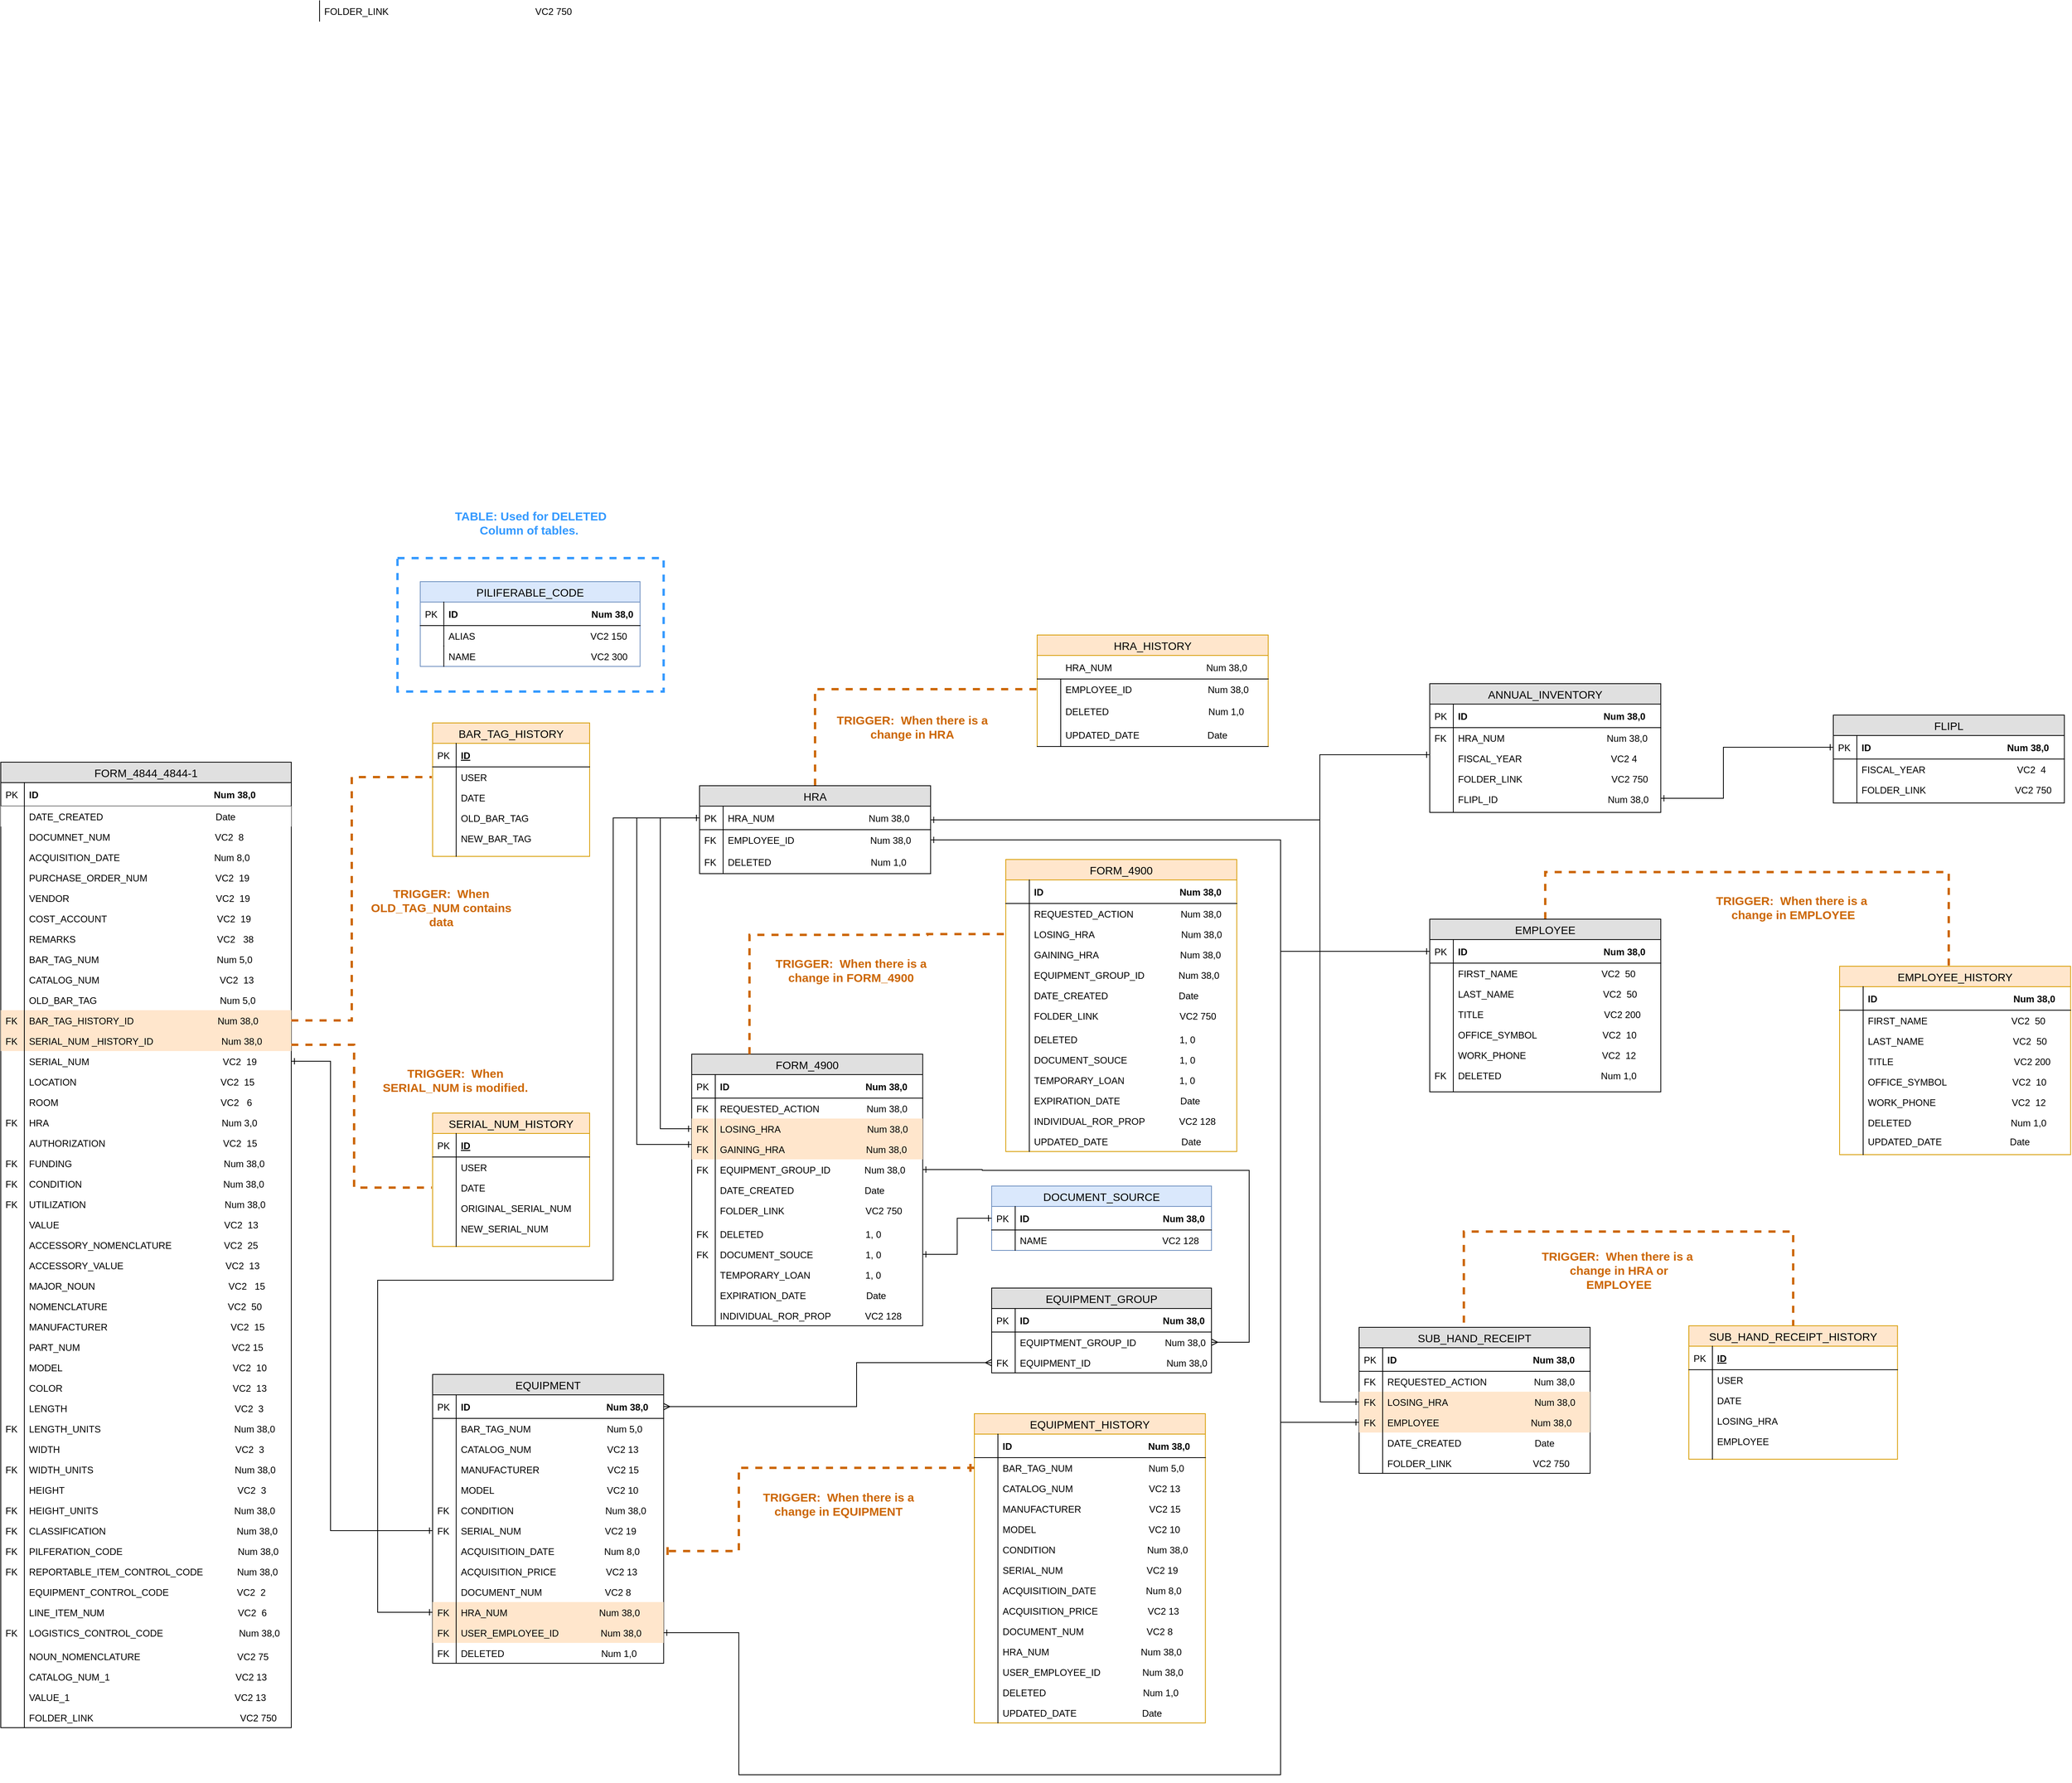 <mxfile version="14.7.0" type="device"><diagram id="yT1qanF8pw-CyoYeuCvf" name="Page-1"><mxGraphModel dx="2031" dy="3599" grid="1" gridSize="10" guides="1" tooltips="1" connect="1" arrows="1" fold="1" page="1" pageScale="1" pageWidth="3300" pageHeight="2339" math="0" shadow="0"><root><mxCell id="0"/><mxCell id="1" parent="0"/><mxCell id="k5ll1_qvQfUNNrNXvMkj-83" value="ANNUAL_INVENTORY" style="swimlane;fontStyle=0;childLayout=stackLayout;horizontal=1;startSize=26;fillColor=#e0e0e0;horizontalStack=0;resizeParent=1;resizeParentMax=0;resizeLast=0;collapsible=1;marginBottom=0;swimlaneFillColor=#ffffff;align=center;fontSize=14;" parent="1" vertex="1"><mxGeometry x="1930" y="840" width="294.25" height="164" as="geometry"/></mxCell><mxCell id="k5ll1_qvQfUNNrNXvMkj-84" value="ID                                                    Num 38,0" style="shape=partialRectangle;top=0;left=0;right=0;bottom=1;align=left;verticalAlign=middle;fillColor=none;spacingLeft=34;spacingRight=4;overflow=hidden;rotatable=0;points=[[0,0.5],[1,0.5]];portConstraint=eastwest;dropTarget=0;fontStyle=1;fontSize=12;" parent="k5ll1_qvQfUNNrNXvMkj-83" vertex="1"><mxGeometry y="26" width="294.25" height="30" as="geometry"/></mxCell><mxCell id="k5ll1_qvQfUNNrNXvMkj-85" value="PK" style="shape=partialRectangle;top=0;left=0;bottom=0;fillColor=none;align=left;verticalAlign=middle;spacingLeft=4;spacingRight=4;overflow=hidden;rotatable=0;points=[];portConstraint=eastwest;part=1;fontSize=12;" parent="k5ll1_qvQfUNNrNXvMkj-84" vertex="1" connectable="0"><mxGeometry width="30" height="30" as="geometry"/></mxCell><mxCell id="k5ll1_qvQfUNNrNXvMkj-131" value="HRA_NUM                                       Num 38,0" style="shape=partialRectangle;top=0;left=0;right=0;bottom=0;align=left;verticalAlign=top;fillColor=none;spacingLeft=34;spacingRight=4;overflow=hidden;rotatable=0;points=[[0,0.5],[1,0.5]];portConstraint=eastwest;dropTarget=0;fontSize=12;strokeColor=#b85450;" parent="k5ll1_qvQfUNNrNXvMkj-83" vertex="1"><mxGeometry y="56" width="294.25" height="26" as="geometry"/></mxCell><mxCell id="k5ll1_qvQfUNNrNXvMkj-132" value="FK" style="shape=partialRectangle;top=0;left=0;bottom=0;fillColor=none;align=left;verticalAlign=top;spacingLeft=4;spacingRight=4;overflow=hidden;rotatable=0;points=[];portConstraint=eastwest;part=1;fontSize=12;" parent="k5ll1_qvQfUNNrNXvMkj-131" vertex="1" connectable="0"><mxGeometry width="30" height="26" as="geometry"/></mxCell><mxCell id="k5ll1_qvQfUNNrNXvMkj-140" value="FISCAL_YEAR                                  VC2 4 " style="shape=partialRectangle;top=0;left=0;right=0;bottom=0;align=left;verticalAlign=top;fillColor=none;spacingLeft=34;spacingRight=4;overflow=hidden;rotatable=0;points=[[0,0.5],[1,0.5]];portConstraint=eastwest;dropTarget=0;fontSize=12;strokeColor=#b85450;" parent="k5ll1_qvQfUNNrNXvMkj-83" vertex="1"><mxGeometry y="82" width="294.25" height="26" as="geometry"/></mxCell><mxCell id="k5ll1_qvQfUNNrNXvMkj-141" value="" style="shape=partialRectangle;top=0;left=0;bottom=0;fillColor=none;align=left;verticalAlign=top;spacingLeft=4;spacingRight=4;overflow=hidden;rotatable=0;points=[];portConstraint=eastwest;part=1;fontSize=12;" parent="k5ll1_qvQfUNNrNXvMkj-140" vertex="1" connectable="0"><mxGeometry width="30" height="26" as="geometry"/></mxCell><mxCell id="k5ll1_qvQfUNNrNXvMkj-88" value="FOLDER_LINK                                  VC2 750" style="shape=partialRectangle;top=0;left=0;right=0;bottom=0;align=left;verticalAlign=top;fillColor=none;spacingLeft=34;spacingRight=4;overflow=hidden;rotatable=0;points=[[0,0.5],[1,0.5]];portConstraint=eastwest;dropTarget=0;fontSize=12;strokeColor=#b85450;" parent="k5ll1_qvQfUNNrNXvMkj-83" vertex="1"><mxGeometry y="108" width="294.25" height="26" as="geometry"/></mxCell><mxCell id="k5ll1_qvQfUNNrNXvMkj-89" value="" style="shape=partialRectangle;top=0;left=0;bottom=0;fillColor=none;align=left;verticalAlign=top;spacingLeft=4;spacingRight=4;overflow=hidden;rotatable=0;points=[];portConstraint=eastwest;part=1;fontSize=12;" parent="k5ll1_qvQfUNNrNXvMkj-88" vertex="1" connectable="0"><mxGeometry width="30" height="26" as="geometry"/></mxCell><mxCell id="k5ll1_qvQfUNNrNXvMkj-102" value="FLIPL_ID                                          Num 38,0" style="shape=partialRectangle;top=0;left=0;right=0;bottom=0;align=left;verticalAlign=top;fillColor=none;spacingLeft=34;spacingRight=4;overflow=hidden;rotatable=0;points=[[0,0.5],[1,0.5]];portConstraint=eastwest;dropTarget=0;fontSize=12;" parent="k5ll1_qvQfUNNrNXvMkj-83" vertex="1"><mxGeometry y="134" width="294.25" height="26" as="geometry"/></mxCell><mxCell id="k5ll1_qvQfUNNrNXvMkj-103" value="" style="shape=partialRectangle;top=0;left=0;bottom=0;fillColor=none;align=left;verticalAlign=top;spacingLeft=4;spacingRight=4;overflow=hidden;rotatable=0;points=[];portConstraint=eastwest;part=1;fontSize=12;" parent="k5ll1_qvQfUNNrNXvMkj-102" vertex="1" connectable="0"><mxGeometry width="30" height="26" as="geometry"/></mxCell><mxCell id="k5ll1_qvQfUNNrNXvMkj-106" value="" style="shape=partialRectangle;top=0;left=0;right=0;bottom=0;align=left;verticalAlign=top;fillColor=none;spacingLeft=34;spacingRight=4;overflow=hidden;rotatable=0;points=[[0,0.5],[1,0.5]];portConstraint=eastwest;dropTarget=0;fontSize=12;" parent="k5ll1_qvQfUNNrNXvMkj-83" vertex="1"><mxGeometry y="160" width="294.25" height="4" as="geometry"/></mxCell><mxCell id="k5ll1_qvQfUNNrNXvMkj-107" value="" style="shape=partialRectangle;top=0;left=0;bottom=0;fillColor=none;align=left;verticalAlign=top;spacingLeft=4;spacingRight=4;overflow=hidden;rotatable=0;points=[];portConstraint=eastwest;part=1;fontSize=12;" parent="k5ll1_qvQfUNNrNXvMkj-106" vertex="1" connectable="0"><mxGeometry width="30" height="4" as="geometry"/></mxCell><mxCell id="k5ll1_qvQfUNNrNXvMkj-108" value="FLIPL" style="swimlane;fontStyle=0;childLayout=stackLayout;horizontal=1;startSize=26;fillColor=#e0e0e0;horizontalStack=0;resizeParent=1;resizeParentMax=0;resizeLast=0;collapsible=1;marginBottom=0;swimlaneFillColor=#ffffff;align=center;fontSize=14;" parent="1" vertex="1"><mxGeometry x="2444" y="880" width="294.25" height="112" as="geometry"/></mxCell><mxCell id="k5ll1_qvQfUNNrNXvMkj-109" value="ID                                                    Num 38,0" style="shape=partialRectangle;top=0;left=0;right=0;bottom=1;align=left;verticalAlign=middle;fillColor=none;spacingLeft=34;spacingRight=4;overflow=hidden;rotatable=0;points=[[0,0.5],[1,0.5]];portConstraint=eastwest;dropTarget=0;fontStyle=1;fontSize=12;" parent="k5ll1_qvQfUNNrNXvMkj-108" vertex="1"><mxGeometry y="26" width="294.25" height="30" as="geometry"/></mxCell><mxCell id="k5ll1_qvQfUNNrNXvMkj-110" value="PK" style="shape=partialRectangle;top=0;left=0;bottom=0;fillColor=none;align=left;verticalAlign=middle;spacingLeft=4;spacingRight=4;overflow=hidden;rotatable=0;points=[];portConstraint=eastwest;part=1;fontSize=12;" parent="k5ll1_qvQfUNNrNXvMkj-109" vertex="1" connectable="0"><mxGeometry width="30" height="30" as="geometry"/></mxCell><mxCell id="k5ll1_qvQfUNNrNXvMkj-111" value="FISCAL_YEAR                                   VC2  4" style="shape=partialRectangle;top=0;left=0;right=0;bottom=0;align=left;verticalAlign=top;fillColor=none;spacingLeft=34;spacingRight=4;overflow=hidden;rotatable=0;points=[[0,0.5],[1,0.5]];portConstraint=eastwest;dropTarget=0;fontSize=12;strokeColor=#b85450;" parent="k5ll1_qvQfUNNrNXvMkj-108" vertex="1"><mxGeometry y="56" width="294.25" height="26" as="geometry"/></mxCell><mxCell id="k5ll1_qvQfUNNrNXvMkj-112" value="" style="shape=partialRectangle;top=0;left=0;bottom=0;fillColor=none;align=left;verticalAlign=top;spacingLeft=4;spacingRight=4;overflow=hidden;rotatable=0;points=[];portConstraint=eastwest;part=1;fontSize=12;" parent="k5ll1_qvQfUNNrNXvMkj-111" vertex="1" connectable="0"><mxGeometry width="30" height="26" as="geometry"/></mxCell><mxCell id="e4V11xskoNZi_n296uGI-10" value="FOLDER_LINK                                  VC2 750" style="shape=partialRectangle;top=0;left=0;right=0;bottom=0;align=left;verticalAlign=top;fillColor=none;spacingLeft=34;spacingRight=4;overflow=hidden;rotatable=0;points=[[0,0.5],[1,0.5]];portConstraint=eastwest;dropTarget=0;fontSize=12;strokeColor=#b85450;" parent="k5ll1_qvQfUNNrNXvMkj-108" vertex="1"><mxGeometry y="82" width="294.25" height="26" as="geometry"/></mxCell><mxCell id="e4V11xskoNZi_n296uGI-11" value="" style="shape=partialRectangle;top=0;left=0;bottom=0;fillColor=none;align=left;verticalAlign=top;spacingLeft=4;spacingRight=4;overflow=hidden;rotatable=0;points=[];portConstraint=eastwest;part=1;fontSize=12;" parent="e4V11xskoNZi_n296uGI-10" vertex="1" connectable="0"><mxGeometry width="30" height="26" as="geometry"/></mxCell><mxCell id="k5ll1_qvQfUNNrNXvMkj-117" value="" style="shape=partialRectangle;top=0;left=0;right=0;bottom=0;align=left;verticalAlign=top;fillColor=none;spacingLeft=34;spacingRight=4;overflow=hidden;rotatable=0;points=[[0,0.5],[1,0.5]];portConstraint=eastwest;dropTarget=0;fontSize=12;" parent="k5ll1_qvQfUNNrNXvMkj-108" vertex="1"><mxGeometry y="108" width="294.25" height="4" as="geometry"/></mxCell><mxCell id="k5ll1_qvQfUNNrNXvMkj-118" value="" style="shape=partialRectangle;top=0;left=0;bottom=0;fillColor=none;align=left;verticalAlign=top;spacingLeft=4;spacingRight=4;overflow=hidden;rotatable=0;points=[];portConstraint=eastwest;part=1;fontSize=12;" parent="k5ll1_qvQfUNNrNXvMkj-117" vertex="1" connectable="0"><mxGeometry width="30" height="4" as="geometry"/></mxCell><mxCell id="7Px0w35rzg8_EztPb2nz-37" style="edgeStyle=orthogonalEdgeStyle;rounded=0;orthogonalLoop=1;jettySize=auto;html=1;exitX=0.5;exitY=0;exitDx=0;exitDy=0;entryX=0.5;entryY=0;entryDx=0;entryDy=0;strokeColor=#CC6600;endArrow=none;endFill=0;dashed=1;strokeWidth=3;" edge="1" parent="1" source="k5ll1_qvQfUNNrNXvMkj-16" target="7Px0w35rzg8_EztPb2nz-15"><mxGeometry relative="1" as="geometry"><Array as="points"><mxPoint x="2077" y="1080"/><mxPoint x="2591" y="1080"/></Array></mxGeometry></mxCell><mxCell id="k5ll1_qvQfUNNrNXvMkj-16" value="EMPLOYEE" style="swimlane;fontStyle=0;childLayout=stackLayout;horizontal=1;startSize=26;fillColor=#e0e0e0;horizontalStack=0;resizeParent=1;resizeParentMax=0;resizeLast=0;collapsible=1;marginBottom=0;swimlaneFillColor=#ffffff;align=center;fontSize=14;" parent="1" vertex="1"><mxGeometry x="1930" y="1140" width="294.25" height="220" as="geometry"/></mxCell><mxCell id="k5ll1_qvQfUNNrNXvMkj-17" value="ID                                                    Num 38,0" style="shape=partialRectangle;top=0;left=0;right=0;bottom=1;align=left;verticalAlign=middle;fillColor=none;spacingLeft=34;spacingRight=4;overflow=hidden;rotatable=0;points=[[0,0.5],[1,0.5]];portConstraint=eastwest;dropTarget=0;fontStyle=1;fontSize=12;" parent="k5ll1_qvQfUNNrNXvMkj-16" vertex="1"><mxGeometry y="26" width="294.25" height="30" as="geometry"/></mxCell><mxCell id="k5ll1_qvQfUNNrNXvMkj-18" value="PK" style="shape=partialRectangle;top=0;left=0;bottom=0;fillColor=none;align=left;verticalAlign=middle;spacingLeft=4;spacingRight=4;overflow=hidden;rotatable=0;points=[];portConstraint=eastwest;part=1;fontSize=12;" parent="k5ll1_qvQfUNNrNXvMkj-17" vertex="1" connectable="0"><mxGeometry width="30" height="30" as="geometry"/></mxCell><mxCell id="k5ll1_qvQfUNNrNXvMkj-21" value="FIRST_NAME                                VC2  50" style="shape=partialRectangle;top=0;left=0;right=0;bottom=0;align=left;verticalAlign=top;spacingLeft=34;spacingRight=4;overflow=hidden;rotatable=0;points=[[0,0.5],[1,0.5]];portConstraint=eastwest;dropTarget=0;fontSize=12;strokeColor=#b85450;fillColor=none;" parent="k5ll1_qvQfUNNrNXvMkj-16" vertex="1"><mxGeometry y="56" width="294.25" height="26" as="geometry"/></mxCell><mxCell id="k5ll1_qvQfUNNrNXvMkj-22" value="" style="shape=partialRectangle;top=0;left=0;bottom=0;fillColor=none;align=left;verticalAlign=top;spacingLeft=4;spacingRight=4;overflow=hidden;rotatable=0;points=[];portConstraint=eastwest;part=1;fontSize=12;" parent="k5ll1_qvQfUNNrNXvMkj-21" vertex="1" connectable="0"><mxGeometry width="30" height="26" as="geometry"/></mxCell><mxCell id="k5ll1_qvQfUNNrNXvMkj-23" value="LAST_NAME                                  VC2  50" style="shape=partialRectangle;top=0;left=0;right=0;bottom=0;align=left;verticalAlign=top;spacingLeft=34;spacingRight=4;overflow=hidden;rotatable=0;points=[[0,0.5],[1,0.5]];portConstraint=eastwest;dropTarget=0;fontSize=12;strokeColor=#b85450;fillColor=none;" parent="k5ll1_qvQfUNNrNXvMkj-16" vertex="1"><mxGeometry y="82" width="294.25" height="26" as="geometry"/></mxCell><mxCell id="k5ll1_qvQfUNNrNXvMkj-24" value="" style="shape=partialRectangle;top=0;left=0;bottom=0;fillColor=none;align=left;verticalAlign=top;spacingLeft=4;spacingRight=4;overflow=hidden;rotatable=0;points=[];portConstraint=eastwest;part=1;fontSize=12;" parent="k5ll1_qvQfUNNrNXvMkj-23" vertex="1" connectable="0"><mxGeometry width="30" height="26" as="geometry"/></mxCell><mxCell id="k5ll1_qvQfUNNrNXvMkj-25" value="TITLE                                              VC2 200" style="shape=partialRectangle;top=0;left=0;right=0;bottom=0;align=left;verticalAlign=top;fillColor=none;spacingLeft=34;spacingRight=4;overflow=hidden;rotatable=0;points=[[0,0.5],[1,0.5]];portConstraint=eastwest;dropTarget=0;fontSize=12;" parent="k5ll1_qvQfUNNrNXvMkj-16" vertex="1"><mxGeometry y="108" width="294.25" height="26" as="geometry"/></mxCell><mxCell id="k5ll1_qvQfUNNrNXvMkj-26" value="" style="shape=partialRectangle;top=0;left=0;bottom=0;fillColor=none;align=left;verticalAlign=top;spacingLeft=4;spacingRight=4;overflow=hidden;rotatable=0;points=[];portConstraint=eastwest;part=1;fontSize=12;" parent="k5ll1_qvQfUNNrNXvMkj-25" vertex="1" connectable="0"><mxGeometry width="30" height="26" as="geometry"/></mxCell><mxCell id="k5ll1_qvQfUNNrNXvMkj-27" value="OFFICE_SYMBOL                         VC2  10" style="shape=partialRectangle;top=0;left=0;right=0;bottom=0;align=left;verticalAlign=top;fillColor=none;spacingLeft=34;spacingRight=4;overflow=hidden;rotatable=0;points=[[0,0.5],[1,0.5]];portConstraint=eastwest;dropTarget=0;fontSize=12;" parent="k5ll1_qvQfUNNrNXvMkj-16" vertex="1"><mxGeometry y="134" width="294.25" height="26" as="geometry"/></mxCell><mxCell id="k5ll1_qvQfUNNrNXvMkj-28" value="" style="shape=partialRectangle;top=0;left=0;bottom=0;fillColor=none;align=left;verticalAlign=top;spacingLeft=4;spacingRight=4;overflow=hidden;rotatable=0;points=[];portConstraint=eastwest;part=1;fontSize=12;" parent="k5ll1_qvQfUNNrNXvMkj-27" vertex="1" connectable="0"><mxGeometry width="30" height="26" as="geometry"/></mxCell><mxCell id="k5ll1_qvQfUNNrNXvMkj-29" value="WORK_PHONE                             VC2  12" style="shape=partialRectangle;top=0;left=0;right=0;bottom=0;align=left;verticalAlign=top;fillColor=none;spacingLeft=34;spacingRight=4;overflow=hidden;rotatable=0;points=[[0,0.5],[1,0.5]];portConstraint=eastwest;dropTarget=0;fontSize=12;" parent="k5ll1_qvQfUNNrNXvMkj-16" vertex="1"><mxGeometry y="160" width="294.25" height="26" as="geometry"/></mxCell><mxCell id="k5ll1_qvQfUNNrNXvMkj-30" value="" style="shape=partialRectangle;top=0;left=0;bottom=0;fillColor=none;align=left;verticalAlign=top;spacingLeft=4;spacingRight=4;overflow=hidden;rotatable=0;points=[];portConstraint=eastwest;part=1;fontSize=12;" parent="k5ll1_qvQfUNNrNXvMkj-29" vertex="1" connectable="0"><mxGeometry width="30" height="26" as="geometry"/></mxCell><mxCell id="k5ll1_qvQfUNNrNXvMkj-31" value="DELETED                                      Num 1,0" style="shape=partialRectangle;top=0;left=0;right=0;bottom=0;align=left;verticalAlign=top;fillColor=none;spacingLeft=34;spacingRight=4;overflow=hidden;rotatable=0;points=[[0,0.5],[1,0.5]];portConstraint=eastwest;dropTarget=0;fontSize=12;" parent="k5ll1_qvQfUNNrNXvMkj-16" vertex="1"><mxGeometry y="186" width="294.25" height="34" as="geometry"/></mxCell><mxCell id="k5ll1_qvQfUNNrNXvMkj-32" value="FK" style="shape=partialRectangle;top=0;left=0;bottom=0;fillColor=none;align=left;verticalAlign=top;spacingLeft=4;spacingRight=4;overflow=hidden;rotatable=0;points=[];portConstraint=eastwest;part=1;fontSize=12;" parent="k5ll1_qvQfUNNrNXvMkj-31" vertex="1" connectable="0"><mxGeometry width="30" height="34" as="geometry"/></mxCell><mxCell id="k5ll1_qvQfUNNrNXvMkj-58" value="BAR_TAG_HISTORY" style="swimlane;fontStyle=0;childLayout=stackLayout;horizontal=1;startSize=26;fillColor=#ffe6cc;horizontalStack=0;resizeParent=1;resizeParentMax=0;resizeLast=0;collapsible=1;marginBottom=0;swimlaneFillColor=#ffffff;align=center;fontSize=14;strokeColor=#d79b00;" parent="1" vertex="1"><mxGeometry x="660" y="890" width="200" height="170" as="geometry"/></mxCell><mxCell id="k5ll1_qvQfUNNrNXvMkj-59" value="ID" style="shape=partialRectangle;top=0;left=0;right=0;bottom=1;align=left;verticalAlign=middle;fillColor=none;spacingLeft=34;spacingRight=4;overflow=hidden;rotatable=0;points=[[0,0.5],[1,0.5]];portConstraint=eastwest;dropTarget=0;fontStyle=5;fontSize=12;" parent="k5ll1_qvQfUNNrNXvMkj-58" vertex="1"><mxGeometry y="26" width="200" height="30" as="geometry"/></mxCell><mxCell id="k5ll1_qvQfUNNrNXvMkj-60" value="PK" style="shape=partialRectangle;top=0;left=0;bottom=0;fillColor=none;align=left;verticalAlign=middle;spacingLeft=4;spacingRight=4;overflow=hidden;rotatable=0;points=[];portConstraint=eastwest;part=1;fontSize=12;" parent="k5ll1_qvQfUNNrNXvMkj-59" vertex="1" connectable="0"><mxGeometry width="30" height="30" as="geometry"/></mxCell><mxCell id="k5ll1_qvQfUNNrNXvMkj-63" value="USER" style="shape=partialRectangle;top=0;left=0;right=0;bottom=0;align=left;verticalAlign=top;fillColor=none;spacingLeft=34;spacingRight=4;overflow=hidden;rotatable=0;points=[[0,0.5],[1,0.5]];portConstraint=eastwest;dropTarget=0;fontSize=12;strokeColor=#000000;perimeterSpacing=1;" parent="k5ll1_qvQfUNNrNXvMkj-58" vertex="1"><mxGeometry y="56" width="200" height="26" as="geometry"/></mxCell><mxCell id="k5ll1_qvQfUNNrNXvMkj-64" value="" style="shape=partialRectangle;top=0;left=0;bottom=0;fillColor=none;align=left;verticalAlign=top;spacingLeft=4;spacingRight=4;overflow=hidden;rotatable=0;points=[];portConstraint=eastwest;part=1;fontSize=12;" parent="k5ll1_qvQfUNNrNXvMkj-63" vertex="1" connectable="0"><mxGeometry width="30" height="26" as="geometry"/></mxCell><mxCell id="k5ll1_qvQfUNNrNXvMkj-65" value="DATE" style="shape=partialRectangle;top=0;left=0;right=0;bottom=0;align=left;verticalAlign=top;fillColor=none;spacingLeft=34;spacingRight=4;overflow=hidden;rotatable=0;points=[[0,0.5],[1,0.5]];portConstraint=eastwest;dropTarget=0;fontSize=12;strokeColor=#000000;perimeterSpacing=1;" parent="k5ll1_qvQfUNNrNXvMkj-58" vertex="1"><mxGeometry y="82" width="200" height="26" as="geometry"/></mxCell><mxCell id="k5ll1_qvQfUNNrNXvMkj-66" value="" style="shape=partialRectangle;top=0;left=0;bottom=0;fillColor=none;align=left;verticalAlign=top;spacingLeft=4;spacingRight=4;overflow=hidden;rotatable=0;points=[];portConstraint=eastwest;part=1;fontSize=12;" parent="k5ll1_qvQfUNNrNXvMkj-65" vertex="1" connectable="0"><mxGeometry width="30" height="26" as="geometry"/></mxCell><mxCell id="k5ll1_qvQfUNNrNXvMkj-67" value="OLD_BAR_TAG" style="shape=partialRectangle;top=0;left=0;right=0;bottom=0;align=left;verticalAlign=top;fillColor=none;spacingLeft=34;spacingRight=4;overflow=hidden;rotatable=0;points=[[0,0.5],[1,0.5]];portConstraint=eastwest;dropTarget=0;fontSize=12;strokeColor=#000000;perimeterSpacing=1;" parent="k5ll1_qvQfUNNrNXvMkj-58" vertex="1"><mxGeometry y="108" width="200" height="26" as="geometry"/></mxCell><mxCell id="k5ll1_qvQfUNNrNXvMkj-68" value="" style="shape=partialRectangle;top=0;left=0;bottom=0;fillColor=none;align=left;verticalAlign=top;spacingLeft=4;spacingRight=4;overflow=hidden;rotatable=0;points=[];portConstraint=eastwest;part=1;fontSize=12;" parent="k5ll1_qvQfUNNrNXvMkj-67" vertex="1" connectable="0"><mxGeometry width="30" height="26" as="geometry"/></mxCell><mxCell id="k5ll1_qvQfUNNrNXvMkj-69" value="NEW_BAR_TAG" style="shape=partialRectangle;top=0;left=0;right=0;bottom=0;align=left;verticalAlign=top;fillColor=none;spacingLeft=34;spacingRight=4;overflow=hidden;rotatable=0;points=[[0,0.5],[1,0.5]];portConstraint=eastwest;dropTarget=0;fontSize=12;strokeColor=#000000;perimeterSpacing=1;" parent="k5ll1_qvQfUNNrNXvMkj-58" vertex="1"><mxGeometry y="134" width="200" height="26" as="geometry"/></mxCell><mxCell id="k5ll1_qvQfUNNrNXvMkj-70" value="" style="shape=partialRectangle;top=0;left=0;bottom=0;fillColor=none;align=left;verticalAlign=top;spacingLeft=4;spacingRight=4;overflow=hidden;rotatable=0;points=[];portConstraint=eastwest;part=1;fontSize=12;" parent="k5ll1_qvQfUNNrNXvMkj-69" vertex="1" connectable="0"><mxGeometry width="30" height="26" as="geometry"/></mxCell><mxCell id="k5ll1_qvQfUNNrNXvMkj-71" value="" style="shape=partialRectangle;top=0;left=0;right=0;bottom=0;align=left;verticalAlign=top;fillColor=none;spacingLeft=34;spacingRight=4;overflow=hidden;rotatable=0;points=[[0,0.5],[1,0.5]];portConstraint=eastwest;dropTarget=0;fontSize=12;strokeColor=#000000;" parent="k5ll1_qvQfUNNrNXvMkj-58" vertex="1"><mxGeometry y="160" width="200" height="10" as="geometry"/></mxCell><mxCell id="k5ll1_qvQfUNNrNXvMkj-72" value="" style="shape=partialRectangle;top=0;left=0;bottom=0;fillColor=none;align=left;verticalAlign=top;spacingLeft=4;spacingRight=4;overflow=hidden;rotatable=0;points=[];portConstraint=eastwest;part=1;fontSize=12;" parent="k5ll1_qvQfUNNrNXvMkj-71" vertex="1" connectable="0"><mxGeometry width="30" height="10" as="geometry"/></mxCell><mxCell id="yaPs-06PI9rz66lbd1C8-99" value="FORM_4900" style="swimlane;fontStyle=0;childLayout=stackLayout;horizontal=1;startSize=26;fillColor=#e0e0e0;horizontalStack=0;resizeParent=1;resizeParentMax=0;resizeLast=0;collapsible=1;marginBottom=0;swimlaneFillColor=#ffffff;align=center;fontSize=14;" parent="1" vertex="1"><mxGeometry x="990" y="1312" width="294.25" height="346" as="geometry"/></mxCell><mxCell id="yaPs-06PI9rz66lbd1C8-100" value="ID                                                    Num 38,0" style="shape=partialRectangle;top=0;left=0;right=0;bottom=1;align=left;verticalAlign=middle;fillColor=none;spacingLeft=34;spacingRight=4;overflow=hidden;rotatable=0;points=[[0,0.5],[1,0.5]];portConstraint=eastwest;dropTarget=0;fontStyle=1;fontSize=12;" parent="yaPs-06PI9rz66lbd1C8-99" vertex="1"><mxGeometry y="26" width="294.25" height="30" as="geometry"/></mxCell><mxCell id="yaPs-06PI9rz66lbd1C8-101" value="PK" style="shape=partialRectangle;top=0;left=0;bottom=0;fillColor=none;align=left;verticalAlign=middle;spacingLeft=4;spacingRight=4;overflow=hidden;rotatable=0;points=[];portConstraint=eastwest;part=1;fontSize=12;" parent="yaPs-06PI9rz66lbd1C8-100" vertex="1" connectable="0"><mxGeometry width="30" height="30" as="geometry"/></mxCell><mxCell id="yaPs-06PI9rz66lbd1C8-102" value="REQUESTED_ACTION                  Num 38,0" style="shape=partialRectangle;top=0;left=0;right=0;bottom=0;align=left;verticalAlign=top;fillColor=none;spacingLeft=34;spacingRight=4;overflow=hidden;rotatable=0;points=[[0,0.5],[1,0.5]];portConstraint=eastwest;dropTarget=0;fontSize=12;" parent="yaPs-06PI9rz66lbd1C8-99" vertex="1"><mxGeometry y="56" width="294.25" height="26" as="geometry"/></mxCell><mxCell id="yaPs-06PI9rz66lbd1C8-103" value="FK" style="shape=partialRectangle;top=0;left=0;bottom=0;fillColor=none;align=left;verticalAlign=top;spacingLeft=4;spacingRight=4;overflow=hidden;rotatable=0;points=[];portConstraint=eastwest;part=1;fontSize=12;" parent="yaPs-06PI9rz66lbd1C8-102" vertex="1" connectable="0"><mxGeometry width="30" height="26" as="geometry"/></mxCell><mxCell id="yaPs-06PI9rz66lbd1C8-104" value="LOSING_HRA                                 Num 38,0" style="shape=partialRectangle;top=0;left=0;right=0;bottom=0;align=left;verticalAlign=top;fillColor=#ffe6cc;spacingLeft=34;spacingRight=4;overflow=hidden;rotatable=0;points=[[0,0.5],[1,0.5]];portConstraint=eastwest;dropTarget=0;fontSize=12;strokeColor=#d79b00;" parent="yaPs-06PI9rz66lbd1C8-99" vertex="1"><mxGeometry y="82" width="294.25" height="26" as="geometry"/></mxCell><mxCell id="yaPs-06PI9rz66lbd1C8-105" value="FK" style="shape=partialRectangle;top=0;left=0;bottom=0;fillColor=none;align=left;verticalAlign=top;spacingLeft=4;spacingRight=4;overflow=hidden;rotatable=0;points=[];portConstraint=eastwest;part=1;fontSize=12;" parent="yaPs-06PI9rz66lbd1C8-104" vertex="1" connectable="0"><mxGeometry width="30" height="26" as="geometry"/></mxCell><mxCell id="yaPs-06PI9rz66lbd1C8-163" style="edgeStyle=orthogonalEdgeStyle;rounded=0;orthogonalLoop=1;jettySize=auto;html=1;endArrow=ERone;endFill=0;startArrow=ERone;startFill=0;entryX=0;entryY=0.5;entryDx=0;entryDy=0;exitX=0;exitY=0.5;exitDx=0;exitDy=0;" parent="yaPs-06PI9rz66lbd1C8-99" source="yaPs-06PI9rz66lbd1C8-53" edge="1"><mxGeometry relative="1" as="geometry"><mxPoint y="115" as="targetPoint"/><mxPoint x="-30.0" y="-451" as="sourcePoint"/><Array as="points"><mxPoint x="-70" y="-301"/><mxPoint x="-70" y="115"/></Array></mxGeometry></mxCell><mxCell id="yaPs-06PI9rz66lbd1C8-106" value="GAINING_HRA                               Num 38,0" style="shape=partialRectangle;top=0;left=0;right=0;bottom=0;align=left;verticalAlign=top;fillColor=#ffe6cc;spacingLeft=34;spacingRight=4;overflow=hidden;rotatable=0;points=[[0,0.5],[1,0.5]];portConstraint=eastwest;dropTarget=0;fontSize=12;strokeColor=#d79b00;" parent="yaPs-06PI9rz66lbd1C8-99" vertex="1"><mxGeometry y="108" width="294.25" height="26" as="geometry"/></mxCell><mxCell id="yaPs-06PI9rz66lbd1C8-107" value="FK" style="shape=partialRectangle;top=0;left=0;bottom=0;fillColor=none;align=left;verticalAlign=top;spacingLeft=4;spacingRight=4;overflow=hidden;rotatable=0;points=[];portConstraint=eastwest;part=1;fontSize=12;" parent="yaPs-06PI9rz66lbd1C8-106" vertex="1" connectable="0"><mxGeometry width="30" height="26" as="geometry"/></mxCell><mxCell id="e4V11xskoNZi_n296uGI-2" value="EQUIPMENT_GROUP_ID             Num 38,0" style="shape=partialRectangle;top=0;left=0;right=0;bottom=0;align=left;verticalAlign=top;fillColor=none;spacingLeft=34;spacingRight=4;overflow=hidden;rotatable=0;points=[[0,0.5],[1,0.5]];portConstraint=eastwest;dropTarget=0;fontSize=12;strokeColor=#b85450;" parent="yaPs-06PI9rz66lbd1C8-99" vertex="1"><mxGeometry y="134" width="294.25" height="26" as="geometry"/></mxCell><mxCell id="e4V11xskoNZi_n296uGI-3" value="FK" style="shape=partialRectangle;top=0;left=0;bottom=0;fillColor=none;align=left;verticalAlign=top;spacingLeft=4;spacingRight=4;overflow=hidden;rotatable=0;points=[];portConstraint=eastwest;part=1;fontSize=12;" parent="e4V11xskoNZi_n296uGI-2" vertex="1" connectable="0"><mxGeometry width="30" height="26" as="geometry"/></mxCell><mxCell id="k5ll1_qvQfUNNrNXvMkj-79" value="DATE_CREATED                           Date" style="shape=partialRectangle;top=0;left=0;right=0;bottom=0;align=left;verticalAlign=top;fillColor=none;spacingLeft=34;spacingRight=4;overflow=hidden;rotatable=0;points=[[0,0.5],[1,0.5]];portConstraint=eastwest;dropTarget=0;fontSize=12;strokeColor=#b85450;" parent="yaPs-06PI9rz66lbd1C8-99" vertex="1"><mxGeometry y="160" width="294.25" height="26" as="geometry"/></mxCell><mxCell id="k5ll1_qvQfUNNrNXvMkj-80" value="" style="shape=partialRectangle;top=0;left=0;bottom=0;fillColor=none;align=left;verticalAlign=top;spacingLeft=4;spacingRight=4;overflow=hidden;rotatable=0;points=[];portConstraint=eastwest;part=1;fontSize=12;" parent="k5ll1_qvQfUNNrNXvMkj-79" vertex="1" connectable="0"><mxGeometry width="30" height="26" as="geometry"/></mxCell><mxCell id="yaPs-06PI9rz66lbd1C8-120" value="FOLDER_LINK                               VC2 750" style="shape=partialRectangle;top=0;left=0;right=0;bottom=0;align=left;verticalAlign=top;fillColor=none;spacingLeft=34;spacingRight=4;overflow=hidden;rotatable=0;points=[[0,0.5],[1,0.5]];portConstraint=eastwest;dropTarget=0;fontSize=12;strokeColor=#b85450;" parent="yaPs-06PI9rz66lbd1C8-99" vertex="1"><mxGeometry y="186" width="294.25" height="26" as="geometry"/></mxCell><mxCell id="yaPs-06PI9rz66lbd1C8-121" value="" style="shape=partialRectangle;top=0;left=0;bottom=0;fillColor=none;align=left;verticalAlign=top;spacingLeft=4;spacingRight=4;overflow=hidden;rotatable=0;points=[];portConstraint=eastwest;part=1;fontSize=12;" parent="yaPs-06PI9rz66lbd1C8-120" vertex="1" connectable="0"><mxGeometry width="30" height="26" as="geometry"/></mxCell><mxCell id="yaPs-06PI9rz66lbd1C8-114" value="" style="shape=partialRectangle;top=0;left=0;right=0;bottom=0;align=left;verticalAlign=top;fillColor=none;spacingLeft=34;spacingRight=4;overflow=hidden;rotatable=0;points=[[0,0.5],[1,0.5]];portConstraint=eastwest;dropTarget=0;fontSize=12;" parent="yaPs-06PI9rz66lbd1C8-99" vertex="1"><mxGeometry y="212" width="294.25" height="4" as="geometry"/></mxCell><mxCell id="yaPs-06PI9rz66lbd1C8-115" value="" style="shape=partialRectangle;top=0;left=0;bottom=0;fillColor=none;align=left;verticalAlign=top;spacingLeft=4;spacingRight=4;overflow=hidden;rotatable=0;points=[];portConstraint=eastwest;part=1;fontSize=12;" parent="yaPs-06PI9rz66lbd1C8-114" vertex="1" connectable="0"><mxGeometry width="30" height="4" as="geometry"/></mxCell><mxCell id="7Px0w35rzg8_EztPb2nz-185" value="DELETED                                       1, 0" style="shape=partialRectangle;top=0;left=0;right=0;bottom=0;align=left;verticalAlign=top;fillColor=none;spacingLeft=34;spacingRight=4;overflow=hidden;rotatable=0;points=[[0,0.5],[1,0.5]];portConstraint=eastwest;dropTarget=0;fontSize=12;strokeColor=#b85450;" vertex="1" parent="yaPs-06PI9rz66lbd1C8-99"><mxGeometry y="216" width="294.25" height="26" as="geometry"/></mxCell><mxCell id="7Px0w35rzg8_EztPb2nz-186" value="FK" style="shape=partialRectangle;top=0;left=0;bottom=0;fillColor=none;align=left;verticalAlign=top;spacingLeft=4;spacingRight=4;overflow=hidden;rotatable=0;points=[];portConstraint=eastwest;part=1;fontSize=12;" vertex="1" connectable="0" parent="7Px0w35rzg8_EztPb2nz-185"><mxGeometry width="30" height="26" as="geometry"/></mxCell><mxCell id="7Px0w35rzg8_EztPb2nz-187" value="DOCUMENT_SOUCE                    1, 0" style="shape=partialRectangle;top=0;left=0;right=0;bottom=0;align=left;verticalAlign=top;fillColor=none;spacingLeft=34;spacingRight=4;overflow=hidden;rotatable=0;points=[[0,0.5],[1,0.5]];portConstraint=eastwest;dropTarget=0;fontSize=12;strokeColor=#b85450;" vertex="1" parent="yaPs-06PI9rz66lbd1C8-99"><mxGeometry y="242" width="294.25" height="26" as="geometry"/></mxCell><mxCell id="7Px0w35rzg8_EztPb2nz-188" value="FK" style="shape=partialRectangle;top=0;left=0;bottom=0;fillColor=none;align=left;verticalAlign=top;spacingLeft=4;spacingRight=4;overflow=hidden;rotatable=0;points=[];portConstraint=eastwest;part=1;fontSize=12;" vertex="1" connectable="0" parent="7Px0w35rzg8_EztPb2nz-187"><mxGeometry width="30" height="26" as="geometry"/></mxCell><mxCell id="7Px0w35rzg8_EztPb2nz-189" value="TEMPORARY_LOAN                     1, 0" style="shape=partialRectangle;top=0;left=0;right=0;bottom=0;align=left;verticalAlign=top;fillColor=none;spacingLeft=34;spacingRight=4;overflow=hidden;rotatable=0;points=[[0,0.5],[1,0.5]];portConstraint=eastwest;dropTarget=0;fontSize=12;strokeColor=#b85450;" vertex="1" parent="yaPs-06PI9rz66lbd1C8-99"><mxGeometry y="268" width="294.25" height="26" as="geometry"/></mxCell><mxCell id="7Px0w35rzg8_EztPb2nz-190" value="" style="shape=partialRectangle;top=0;left=0;bottom=0;fillColor=none;align=left;verticalAlign=top;spacingLeft=4;spacingRight=4;overflow=hidden;rotatable=0;points=[];portConstraint=eastwest;part=1;fontSize=12;" vertex="1" connectable="0" parent="7Px0w35rzg8_EztPb2nz-189"><mxGeometry width="30" height="26" as="geometry"/></mxCell><mxCell id="7Px0w35rzg8_EztPb2nz-191" value="EXPIRATION_DATE                       Date" style="shape=partialRectangle;top=0;left=0;right=0;bottom=0;align=left;verticalAlign=top;fillColor=none;spacingLeft=34;spacingRight=4;overflow=hidden;rotatable=0;points=[[0,0.5],[1,0.5]];portConstraint=eastwest;dropTarget=0;fontSize=12;strokeColor=#b85450;" vertex="1" parent="yaPs-06PI9rz66lbd1C8-99"><mxGeometry y="294" width="294.25" height="26" as="geometry"/></mxCell><mxCell id="7Px0w35rzg8_EztPb2nz-192" value="" style="shape=partialRectangle;top=0;left=0;bottom=0;fillColor=none;align=left;verticalAlign=top;spacingLeft=4;spacingRight=4;overflow=hidden;rotatable=0;points=[];portConstraint=eastwest;part=1;fontSize=12;" vertex="1" connectable="0" parent="7Px0w35rzg8_EztPb2nz-191"><mxGeometry width="30" height="26" as="geometry"/></mxCell><mxCell id="7Px0w35rzg8_EztPb2nz-193" value="INDIVIDUAL_ROR_PROP             VC2 128" style="shape=partialRectangle;top=0;left=0;right=0;bottom=0;align=left;verticalAlign=top;fillColor=none;spacingLeft=34;spacingRight=4;overflow=hidden;rotatable=0;points=[[0,0.5],[1,0.5]];portConstraint=eastwest;dropTarget=0;fontSize=12;strokeColor=#b85450;" vertex="1" parent="yaPs-06PI9rz66lbd1C8-99"><mxGeometry y="320" width="294.25" height="26" as="geometry"/></mxCell><mxCell id="7Px0w35rzg8_EztPb2nz-194" value="" style="shape=partialRectangle;top=0;left=0;bottom=0;fillColor=none;align=left;verticalAlign=top;spacingLeft=4;spacingRight=4;overflow=hidden;rotatable=0;points=[];portConstraint=eastwest;part=1;fontSize=12;" vertex="1" connectable="0" parent="7Px0w35rzg8_EztPb2nz-193"><mxGeometry width="30" height="26" as="geometry"/></mxCell><mxCell id="7Px0w35rzg8_EztPb2nz-63" style="edgeStyle=orthogonalEdgeStyle;rounded=0;orthogonalLoop=1;jettySize=auto;html=1;exitX=0.5;exitY=0;exitDx=0;exitDy=0;entryX=0;entryY=0.5;entryDx=0;entryDy=0;dashed=1;endArrow=none;endFill=0;strokeColor=#CC6600;strokeWidth=3;" edge="1" parent="1" source="yaPs-06PI9rz66lbd1C8-52" target="7Px0w35rzg8_EztPb2nz-59"><mxGeometry relative="1" as="geometry"/></mxCell><mxCell id="yaPs-06PI9rz66lbd1C8-52" value="HRA" style="swimlane;fontStyle=0;childLayout=stackLayout;horizontal=1;startSize=26;fillColor=#e0e0e0;horizontalStack=0;resizeParent=1;resizeParentMax=0;resizeLast=0;collapsible=1;marginBottom=0;swimlaneFillColor=#ffffff;align=center;fontSize=14;" parent="1" vertex="1"><mxGeometry x="1000" y="970" width="294.25" height="112" as="geometry"/></mxCell><mxCell id="yaPs-06PI9rz66lbd1C8-53" value="HRA_NUM                                    Num 38,0" style="shape=partialRectangle;top=0;left=0;right=0;bottom=1;align=left;verticalAlign=middle;fillColor=none;spacingLeft=34;spacingRight=4;overflow=hidden;rotatable=0;points=[[0,0.5],[1,0.5]];portConstraint=eastwest;dropTarget=0;fontStyle=0;fontSize=12;" parent="yaPs-06PI9rz66lbd1C8-52" vertex="1"><mxGeometry y="26" width="294.25" height="30" as="geometry"/></mxCell><mxCell id="yaPs-06PI9rz66lbd1C8-54" value="PK" style="shape=partialRectangle;top=0;left=0;bottom=0;fillColor=none;align=left;verticalAlign=middle;spacingLeft=4;spacingRight=4;overflow=hidden;rotatable=0;points=[];portConstraint=eastwest;part=1;fontSize=12;" parent="yaPs-06PI9rz66lbd1C8-53" vertex="1" connectable="0"><mxGeometry width="30" height="30" as="geometry"/></mxCell><mxCell id="e4V11xskoNZi_n296uGI-4" value="EMPLOYEE_ID                             Num 38,0" style="shape=partialRectangle;top=0;left=0;right=0;bottom=0;align=left;verticalAlign=top;fillColor=none;spacingLeft=34;spacingRight=4;overflow=hidden;rotatable=0;points=[[0,0.5],[1,0.5]];portConstraint=eastwest;dropTarget=0;fontSize=12;" parent="yaPs-06PI9rz66lbd1C8-52" vertex="1"><mxGeometry y="56" width="294.25" height="26" as="geometry"/></mxCell><mxCell id="e4V11xskoNZi_n296uGI-5" value="FK" style="shape=partialRectangle;top=0;left=0;bottom=0;fillColor=none;align=left;verticalAlign=top;spacingLeft=4;spacingRight=4;overflow=hidden;rotatable=0;points=[];portConstraint=eastwest;part=1;fontSize=12;" parent="e4V11xskoNZi_n296uGI-4" vertex="1" connectable="0"><mxGeometry width="30" height="26" as="geometry"/></mxCell><mxCell id="5N0W-VnFJ3s6RjMvdqV6-10" value="DELETED                                      Num 1,0" style="shape=partialRectangle;top=0;left=0;right=0;bottom=1;align=left;verticalAlign=middle;fillColor=none;spacingLeft=34;spacingRight=4;overflow=hidden;rotatable=0;points=[[0,0.5],[1,0.5]];portConstraint=eastwest;dropTarget=0;fontStyle=0;fontSize=12;" parent="yaPs-06PI9rz66lbd1C8-52" vertex="1"><mxGeometry y="82" width="294.25" height="30" as="geometry"/></mxCell><mxCell id="5N0W-VnFJ3s6RjMvdqV6-11" value="FK" style="shape=partialRectangle;top=0;left=0;bottom=0;fillColor=none;align=left;verticalAlign=middle;spacingLeft=4;spacingRight=4;overflow=hidden;rotatable=0;points=[];portConstraint=eastwest;part=1;fontSize=12;" parent="5N0W-VnFJ3s6RjMvdqV6-10" vertex="1" connectable="0"><mxGeometry width="30" height="30" as="geometry"/></mxCell><mxCell id="yaPs-06PI9rz66lbd1C8-1" value="FORM_4844_4844-1" style="swimlane;fontStyle=0;childLayout=stackLayout;horizontal=1;startSize=26;fillColor=#e0e0e0;horizontalStack=0;resizeParent=1;resizeParentMax=0;resizeLast=0;collapsible=1;marginBottom=0;swimlaneFillColor=#ffffff;align=center;fontSize=14;" parent="1" vertex="1"><mxGeometry x="110" y="940" width="370" height="1230" as="geometry"/></mxCell><mxCell id="yaPs-06PI9rz66lbd1C8-2" value="ID                                                                   Num 38,0" style="shape=partialRectangle;top=0;left=0;right=0;bottom=1;align=left;verticalAlign=middle;fillColor=none;spacingLeft=34;spacingRight=4;overflow=hidden;rotatable=0;points=[[0,0.5],[1,0.5]];portConstraint=eastwest;dropTarget=0;fontStyle=1;fontSize=12;" parent="yaPs-06PI9rz66lbd1C8-1" vertex="1"><mxGeometry y="26" width="370" height="30" as="geometry"/></mxCell><mxCell id="yaPs-06PI9rz66lbd1C8-3" value="PK" style="shape=partialRectangle;top=0;left=0;bottom=0;fillColor=none;align=left;verticalAlign=middle;spacingLeft=4;spacingRight=4;overflow=hidden;rotatable=0;points=[];portConstraint=eastwest;part=1;fontSize=12;" parent="yaPs-06PI9rz66lbd1C8-2" vertex="1" connectable="0"><mxGeometry width="30" height="30" as="geometry"/></mxCell><mxCell id="e4V11xskoNZi_n296uGI-12" value="DATE_CREATED                                           Date" style="shape=partialRectangle;top=0;left=0;right=0;bottom=0;align=left;verticalAlign=top;spacingLeft=34;spacingRight=4;overflow=hidden;rotatable=0;points=[[0,0.5],[1,0.5]];portConstraint=eastwest;dropTarget=0;fontSize=12;" parent="yaPs-06PI9rz66lbd1C8-1" vertex="1"><mxGeometry y="56" width="370" height="26" as="geometry"/></mxCell><mxCell id="e4V11xskoNZi_n296uGI-13" value="" style="shape=partialRectangle;top=0;left=0;bottom=0;fillColor=none;align=left;verticalAlign=top;spacingLeft=4;spacingRight=4;overflow=hidden;rotatable=0;points=[];portConstraint=eastwest;part=1;fontSize=12;" parent="e4V11xskoNZi_n296uGI-12" vertex="1" connectable="0"><mxGeometry width="30" height="26" as="geometry"/></mxCell><mxCell id="yaPs-06PI9rz66lbd1C8-4" value="DOCUMNET_NUM                                        VC2  8" style="shape=partialRectangle;top=0;left=0;right=0;bottom=0;align=left;verticalAlign=top;fillColor=none;spacingLeft=34;spacingRight=4;overflow=hidden;rotatable=0;points=[[0,0.5],[1,0.5]];portConstraint=eastwest;dropTarget=0;fontSize=12;" parent="yaPs-06PI9rz66lbd1C8-1" vertex="1"><mxGeometry y="82" width="370" height="26" as="geometry"/></mxCell><mxCell id="yaPs-06PI9rz66lbd1C8-5" value="" style="shape=partialRectangle;top=0;left=0;bottom=0;fillColor=none;align=left;verticalAlign=top;spacingLeft=4;spacingRight=4;overflow=hidden;rotatable=0;points=[];portConstraint=eastwest;part=1;fontSize=12;" parent="yaPs-06PI9rz66lbd1C8-4" vertex="1" connectable="0"><mxGeometry width="30" height="26" as="geometry"/></mxCell><mxCell id="yaPs-06PI9rz66lbd1C8-6" value="ACQUISITION_DATE                                    Num 8,0" style="shape=partialRectangle;top=0;left=0;right=0;bottom=0;align=left;verticalAlign=top;fillColor=none;spacingLeft=34;spacingRight=4;overflow=hidden;rotatable=0;points=[[0,0.5],[1,0.5]];portConstraint=eastwest;dropTarget=0;fontSize=12;strokeColor=#b85450;" parent="yaPs-06PI9rz66lbd1C8-1" vertex="1"><mxGeometry y="108" width="370" height="26" as="geometry"/></mxCell><mxCell id="yaPs-06PI9rz66lbd1C8-7" value="" style="shape=partialRectangle;top=0;left=0;bottom=0;fillColor=none;align=left;verticalAlign=top;spacingLeft=4;spacingRight=4;overflow=hidden;rotatable=0;points=[];portConstraint=eastwest;part=1;fontSize=12;" parent="yaPs-06PI9rz66lbd1C8-6" vertex="1" connectable="0"><mxGeometry width="30" height="26" as="geometry"/></mxCell><mxCell id="yaPs-06PI9rz66lbd1C8-8" value="PURCHASE_ORDER_NUM                          VC2  19" style="shape=partialRectangle;top=0;left=0;right=0;bottom=0;align=left;verticalAlign=top;fillColor=none;spacingLeft=34;spacingRight=4;overflow=hidden;rotatable=0;points=[[0,0.5],[1,0.5]];portConstraint=eastwest;dropTarget=0;fontSize=12;" parent="yaPs-06PI9rz66lbd1C8-1" vertex="1"><mxGeometry y="134" width="370" height="26" as="geometry"/></mxCell><mxCell id="yaPs-06PI9rz66lbd1C8-9" value="" style="shape=partialRectangle;top=0;left=0;bottom=0;fillColor=none;align=left;verticalAlign=top;spacingLeft=4;spacingRight=4;overflow=hidden;rotatable=0;points=[];portConstraint=eastwest;part=1;fontSize=12;" parent="yaPs-06PI9rz66lbd1C8-8" vertex="1" connectable="0"><mxGeometry width="30" height="26" as="geometry"/></mxCell><mxCell id="yaPs-06PI9rz66lbd1C8-10" value="VENDOR                                                        VC2  19" style="shape=partialRectangle;top=0;left=0;right=0;bottom=0;align=left;verticalAlign=top;fillColor=none;spacingLeft=34;spacingRight=4;overflow=hidden;rotatable=0;points=[[0,0.5],[1,0.5]];portConstraint=eastwest;dropTarget=0;fontSize=12;" parent="yaPs-06PI9rz66lbd1C8-1" vertex="1"><mxGeometry y="160" width="370" height="26" as="geometry"/></mxCell><mxCell id="yaPs-06PI9rz66lbd1C8-11" value="" style="shape=partialRectangle;top=0;left=0;bottom=0;fillColor=none;align=left;verticalAlign=top;spacingLeft=4;spacingRight=4;overflow=hidden;rotatable=0;points=[];portConstraint=eastwest;part=1;fontSize=12;" parent="yaPs-06PI9rz66lbd1C8-10" vertex="1" connectable="0"><mxGeometry width="30" height="26" as="geometry"/></mxCell><mxCell id="yaPs-06PI9rz66lbd1C8-12" value="COST_ACCOUNT                                          VC2  19" style="shape=partialRectangle;top=0;left=0;right=0;bottom=0;align=left;verticalAlign=top;fillColor=none;spacingLeft=34;spacingRight=4;overflow=hidden;rotatable=0;points=[[0,0.5],[1,0.5]];portConstraint=eastwest;dropTarget=0;fontSize=12;" parent="yaPs-06PI9rz66lbd1C8-1" vertex="1"><mxGeometry y="186" width="370" height="26" as="geometry"/></mxCell><mxCell id="yaPs-06PI9rz66lbd1C8-13" value="" style="shape=partialRectangle;top=0;left=0;bottom=0;fillColor=none;align=left;verticalAlign=top;spacingLeft=4;spacingRight=4;overflow=hidden;rotatable=0;points=[];portConstraint=eastwest;part=1;fontSize=12;" parent="yaPs-06PI9rz66lbd1C8-12" vertex="1" connectable="0"><mxGeometry width="30" height="26" as="geometry"/></mxCell><mxCell id="yaPs-06PI9rz66lbd1C8-14" value="REMARKS                                                      VC2   38" style="shape=partialRectangle;top=0;left=0;right=0;bottom=0;align=left;verticalAlign=top;fillColor=none;spacingLeft=34;spacingRight=4;overflow=hidden;rotatable=0;points=[[0,0.5],[1,0.5]];portConstraint=eastwest;dropTarget=0;fontSize=12;" parent="yaPs-06PI9rz66lbd1C8-1" vertex="1"><mxGeometry y="212" width="370" height="26" as="geometry"/></mxCell><mxCell id="yaPs-06PI9rz66lbd1C8-15" value="" style="shape=partialRectangle;top=0;left=0;bottom=0;fillColor=none;align=left;verticalAlign=top;spacingLeft=4;spacingRight=4;overflow=hidden;rotatable=0;points=[];portConstraint=eastwest;part=1;fontSize=12;" parent="yaPs-06PI9rz66lbd1C8-14" vertex="1" connectable="0"><mxGeometry width="30" height="26" as="geometry"/></mxCell><mxCell id="yaPs-06PI9rz66lbd1C8-28" value="BAR_TAG_NUM                                             Num 5,0" style="shape=partialRectangle;top=0;left=0;right=0;bottom=0;align=left;verticalAlign=top;spacingLeft=34;spacingRight=4;overflow=hidden;rotatable=0;points=[[0,0.5],[1,0.5]];portConstraint=eastwest;dropTarget=0;fontSize=12;strokeColor=#b85450;fillColor=none;" parent="yaPs-06PI9rz66lbd1C8-1" vertex="1"><mxGeometry y="238" width="370" height="26" as="geometry"/></mxCell><mxCell id="yaPs-06PI9rz66lbd1C8-29" value="" style="shape=partialRectangle;top=0;left=0;bottom=0;fillColor=none;align=left;verticalAlign=top;spacingLeft=4;spacingRight=4;overflow=hidden;rotatable=0;points=[];portConstraint=eastwest;part=1;fontSize=12;" parent="yaPs-06PI9rz66lbd1C8-28" vertex="1" connectable="0"><mxGeometry width="30" height="26" as="geometry"/></mxCell><mxCell id="k5ll1_qvQfUNNrNXvMkj-135" value="CATALOG_NUM                                              VC2  13" style="shape=partialRectangle;top=0;left=0;right=0;bottom=0;align=left;verticalAlign=top;fillColor=none;spacingLeft=34;spacingRight=4;overflow=hidden;rotatable=0;points=[[0,0.5],[1,0.5]];portConstraint=eastwest;dropTarget=0;fontSize=12;" parent="yaPs-06PI9rz66lbd1C8-1" vertex="1"><mxGeometry y="264" width="370" height="26" as="geometry"/></mxCell><mxCell id="k5ll1_qvQfUNNrNXvMkj-136" value="" style="shape=partialRectangle;top=0;left=0;bottom=0;fillColor=none;align=left;verticalAlign=top;spacingLeft=4;spacingRight=4;overflow=hidden;rotatable=0;points=[];portConstraint=eastwest;part=1;fontSize=12;" parent="k5ll1_qvQfUNNrNXvMkj-135" vertex="1" connectable="0"><mxGeometry width="30" height="26" as="geometry"/></mxCell><mxCell id="yaPs-06PI9rz66lbd1C8-16" value="OLD_BAR_TAG                                               Num 5,0" style="shape=partialRectangle;top=0;left=0;right=0;bottom=0;align=left;verticalAlign=top;fillColor=none;spacingLeft=34;spacingRight=4;overflow=hidden;rotatable=0;points=[[0,0.5],[1,0.5]];portConstraint=eastwest;dropTarget=0;fontSize=12;" parent="yaPs-06PI9rz66lbd1C8-1" vertex="1"><mxGeometry y="290" width="370" height="26" as="geometry"/></mxCell><mxCell id="yaPs-06PI9rz66lbd1C8-17" value="" style="shape=partialRectangle;top=0;left=0;bottom=0;fillColor=none;align=left;verticalAlign=top;spacingLeft=4;spacingRight=4;overflow=hidden;rotatable=0;points=[];portConstraint=eastwest;part=1;fontSize=12;" parent="yaPs-06PI9rz66lbd1C8-16" vertex="1" connectable="0"><mxGeometry width="30" height="26" as="geometry"/></mxCell><mxCell id="yaPs-06PI9rz66lbd1C8-18" value="BAR_TAG_HISTORY_ID                                Num 38,0" style="shape=partialRectangle;top=0;left=0;right=0;bottom=0;align=left;verticalAlign=top;fillColor=#ffe6cc;spacingLeft=34;spacingRight=4;overflow=hidden;rotatable=0;points=[[0,0.5],[1,0.5]];portConstraint=eastwest;dropTarget=0;fontSize=12;strokeColor=#d79b00;" parent="yaPs-06PI9rz66lbd1C8-1" vertex="1"><mxGeometry y="316" width="370" height="26" as="geometry"/></mxCell><mxCell id="yaPs-06PI9rz66lbd1C8-19" value="FK" style="shape=partialRectangle;top=0;left=0;bottom=0;fillColor=none;align=left;verticalAlign=top;spacingLeft=4;spacingRight=4;overflow=hidden;rotatable=0;points=[];portConstraint=eastwest;part=1;fontSize=12;" parent="yaPs-06PI9rz66lbd1C8-18" vertex="1" connectable="0"><mxGeometry width="30" height="26" as="geometry"/></mxCell><mxCell id="yaPs-06PI9rz66lbd1C8-26" value="SERIAL_NUM _HISTORY_ID                          Num 38,0" style="shape=partialRectangle;top=0;left=0;right=0;bottom=0;align=left;verticalAlign=top;fillColor=#ffe6cc;spacingLeft=34;spacingRight=4;overflow=hidden;rotatable=0;points=[[0,0.5],[1,0.5]];portConstraint=eastwest;dropTarget=0;fontSize=12;strokeColor=#d79b00;" parent="yaPs-06PI9rz66lbd1C8-1" vertex="1"><mxGeometry y="342" width="370" height="26" as="geometry"/></mxCell><mxCell id="yaPs-06PI9rz66lbd1C8-27" value="FK" style="shape=partialRectangle;top=0;left=0;bottom=0;fillColor=none;align=left;verticalAlign=top;spacingLeft=4;spacingRight=4;overflow=hidden;rotatable=0;points=[];portConstraint=eastwest;part=1;fontSize=12;" parent="yaPs-06PI9rz66lbd1C8-26" vertex="1" connectable="0"><mxGeometry width="30" height="26" as="geometry"/></mxCell><mxCell id="k5ll1_qvQfUNNrNXvMkj-133" value="SERIAL_NUM                                                   VC2  19" style="shape=partialRectangle;top=0;left=0;right=0;bottom=0;align=left;verticalAlign=top;fillColor=none;spacingLeft=34;spacingRight=4;overflow=hidden;rotatable=0;points=[[0,0.5],[1,0.5]];portConstraint=eastwest;dropTarget=0;fontSize=12;" parent="yaPs-06PI9rz66lbd1C8-1" vertex="1"><mxGeometry y="368" width="370" height="26" as="geometry"/></mxCell><mxCell id="k5ll1_qvQfUNNrNXvMkj-134" value="" style="shape=partialRectangle;top=0;left=0;bottom=0;fillColor=none;align=left;verticalAlign=top;spacingLeft=4;spacingRight=4;overflow=hidden;rotatable=0;points=[];portConstraint=eastwest;part=1;fontSize=12;" parent="k5ll1_qvQfUNNrNXvMkj-133" vertex="1" connectable="0"><mxGeometry width="30" height="26" as="geometry"/></mxCell><mxCell id="yaPs-06PI9rz66lbd1C8-34" value="LOCATION                                                       VC2  15" style="shape=partialRectangle;top=0;left=0;right=0;bottom=0;align=left;verticalAlign=top;fillColor=none;spacingLeft=34;spacingRight=4;overflow=hidden;rotatable=0;points=[[0,0.5],[1,0.5]];portConstraint=eastwest;dropTarget=0;fontSize=12;" parent="yaPs-06PI9rz66lbd1C8-1" vertex="1"><mxGeometry y="394" width="370" height="26" as="geometry"/></mxCell><mxCell id="yaPs-06PI9rz66lbd1C8-35" value="" style="shape=partialRectangle;top=0;left=0;bottom=0;fillColor=none;align=left;verticalAlign=top;spacingLeft=4;spacingRight=4;overflow=hidden;rotatable=0;points=[];portConstraint=eastwest;part=1;fontSize=12;" parent="yaPs-06PI9rz66lbd1C8-34" vertex="1" connectable="0"><mxGeometry width="30" height="26" as="geometry"/></mxCell><mxCell id="yaPs-06PI9rz66lbd1C8-32" value="ROOM                                                              VC2   6" style="shape=partialRectangle;top=0;left=0;right=0;bottom=0;align=left;verticalAlign=top;fillColor=none;spacingLeft=34;spacingRight=4;overflow=hidden;rotatable=0;points=[[0,0.5],[1,0.5]];portConstraint=eastwest;dropTarget=0;fontSize=12;" parent="yaPs-06PI9rz66lbd1C8-1" vertex="1"><mxGeometry y="420" width="370" height="26" as="geometry"/></mxCell><mxCell id="yaPs-06PI9rz66lbd1C8-33" value="" style="shape=partialRectangle;top=0;left=0;bottom=0;fillColor=none;align=left;verticalAlign=top;spacingLeft=4;spacingRight=4;overflow=hidden;rotatable=0;points=[];portConstraint=eastwest;part=1;fontSize=12;" parent="yaPs-06PI9rz66lbd1C8-32" vertex="1" connectable="0"><mxGeometry width="30" height="26" as="geometry"/></mxCell><mxCell id="yaPs-06PI9rz66lbd1C8-30" value="HRA                                                                  Num 3,0" style="shape=partialRectangle;top=0;left=0;right=0;bottom=0;align=left;verticalAlign=top;fillColor=none;spacingLeft=34;spacingRight=4;overflow=hidden;rotatable=0;points=[[0,0.5],[1,0.5]];portConstraint=eastwest;dropTarget=0;fontSize=12;" parent="yaPs-06PI9rz66lbd1C8-1" vertex="1"><mxGeometry y="446" width="370" height="26" as="geometry"/></mxCell><mxCell id="yaPs-06PI9rz66lbd1C8-31" value="FK" style="shape=partialRectangle;top=0;left=0;bottom=0;fillColor=none;align=left;verticalAlign=top;spacingLeft=4;spacingRight=4;overflow=hidden;rotatable=0;points=[];portConstraint=eastwest;part=1;fontSize=12;" parent="yaPs-06PI9rz66lbd1C8-30" vertex="1" connectable="0"><mxGeometry width="30" height="26" as="geometry"/></mxCell><mxCell id="yaPs-06PI9rz66lbd1C8-24" value="AUTHORIZATION                                             VC2  15" style="shape=partialRectangle;top=0;left=0;right=0;bottom=0;align=left;verticalAlign=top;fillColor=none;spacingLeft=34;spacingRight=4;overflow=hidden;rotatable=0;points=[[0,0.5],[1,0.5]];portConstraint=eastwest;dropTarget=0;fontSize=12;" parent="yaPs-06PI9rz66lbd1C8-1" vertex="1"><mxGeometry y="472" width="370" height="26" as="geometry"/></mxCell><mxCell id="yaPs-06PI9rz66lbd1C8-25" value="" style="shape=partialRectangle;top=0;left=0;bottom=0;fillColor=none;align=left;verticalAlign=top;spacingLeft=4;spacingRight=4;overflow=hidden;rotatable=0;points=[];portConstraint=eastwest;part=1;fontSize=12;" parent="yaPs-06PI9rz66lbd1C8-24" vertex="1" connectable="0"><mxGeometry width="30" height="26" as="geometry"/></mxCell><mxCell id="yaPs-06PI9rz66lbd1C8-40" value="FUNDING                                                          Num 38,0 " style="shape=partialRectangle;top=0;left=0;right=0;bottom=0;align=left;verticalAlign=top;fillColor=none;spacingLeft=34;spacingRight=4;overflow=hidden;rotatable=0;points=[[0,0.5],[1,0.5]];portConstraint=eastwest;dropTarget=0;fontSize=12;" parent="yaPs-06PI9rz66lbd1C8-1" vertex="1"><mxGeometry y="498" width="370" height="26" as="geometry"/></mxCell><mxCell id="yaPs-06PI9rz66lbd1C8-41" value="FK" style="shape=partialRectangle;top=0;left=0;bottom=0;fillColor=none;align=left;verticalAlign=top;spacingLeft=4;spacingRight=4;overflow=hidden;rotatable=0;points=[];portConstraint=eastwest;part=1;fontSize=12;" parent="yaPs-06PI9rz66lbd1C8-40" vertex="1" connectable="0"><mxGeometry width="30" height="26" as="geometry"/></mxCell><mxCell id="yaPs-06PI9rz66lbd1C8-46" value="CONDITION                                                      Num 38,0" style="shape=partialRectangle;top=0;left=0;right=0;bottom=0;align=left;verticalAlign=top;fillColor=none;spacingLeft=34;spacingRight=4;overflow=hidden;rotatable=0;points=[[0,0.5],[1,0.5]];portConstraint=eastwest;dropTarget=0;fontSize=12;" parent="yaPs-06PI9rz66lbd1C8-1" vertex="1"><mxGeometry y="524" width="370" height="26" as="geometry"/></mxCell><mxCell id="yaPs-06PI9rz66lbd1C8-47" value="FK" style="shape=partialRectangle;top=0;left=0;bottom=0;fillColor=none;align=left;verticalAlign=top;spacingLeft=4;spacingRight=4;overflow=hidden;rotatable=0;points=[];portConstraint=eastwest;part=1;fontSize=12;" parent="yaPs-06PI9rz66lbd1C8-46" vertex="1" connectable="0"><mxGeometry width="30" height="26" as="geometry"/></mxCell><mxCell id="yaPs-06PI9rz66lbd1C8-50" value="UTILIZATION                                                     Num 38,0" style="shape=partialRectangle;top=0;left=0;right=0;bottom=0;align=left;verticalAlign=top;fillColor=none;spacingLeft=34;spacingRight=4;overflow=hidden;rotatable=0;points=[[0,0.5],[1,0.5]];portConstraint=eastwest;dropTarget=0;fontSize=12;" parent="yaPs-06PI9rz66lbd1C8-1" vertex="1"><mxGeometry y="550" width="370" height="26" as="geometry"/></mxCell><mxCell id="yaPs-06PI9rz66lbd1C8-51" value="FK" style="shape=partialRectangle;top=0;left=0;bottom=0;fillColor=none;align=left;verticalAlign=top;spacingLeft=4;spacingRight=4;overflow=hidden;rotatable=0;points=[];portConstraint=eastwest;part=1;fontSize=12;" parent="yaPs-06PI9rz66lbd1C8-50" vertex="1" connectable="0"><mxGeometry width="30" height="26" as="geometry"/></mxCell><mxCell id="yaPs-06PI9rz66lbd1C8-48" value="VALUE                                                               VC2  13" style="shape=partialRectangle;top=0;left=0;right=0;bottom=0;align=left;verticalAlign=top;fillColor=none;spacingLeft=34;spacingRight=4;overflow=hidden;rotatable=0;points=[[0,0.5],[1,0.5]];portConstraint=eastwest;dropTarget=0;fontSize=12;" parent="yaPs-06PI9rz66lbd1C8-1" vertex="1"><mxGeometry y="576" width="370" height="26" as="geometry"/></mxCell><mxCell id="yaPs-06PI9rz66lbd1C8-49" value="" style="shape=partialRectangle;top=0;left=0;bottom=0;fillColor=none;align=left;verticalAlign=top;spacingLeft=4;spacingRight=4;overflow=hidden;rotatable=0;points=[];portConstraint=eastwest;part=1;fontSize=12;" parent="yaPs-06PI9rz66lbd1C8-48" vertex="1" connectable="0"><mxGeometry width="30" height="26" as="geometry"/></mxCell><mxCell id="yaPs-06PI9rz66lbd1C8-42" value="ACCESSORY_NOMENCLATURE                    VC2  25" style="shape=partialRectangle;top=0;left=0;right=0;bottom=0;align=left;verticalAlign=top;fillColor=none;spacingLeft=34;spacingRight=4;overflow=hidden;rotatable=0;points=[[0,0.5],[1,0.5]];portConstraint=eastwest;dropTarget=0;fontSize=12;" parent="yaPs-06PI9rz66lbd1C8-1" vertex="1"><mxGeometry y="602" width="370" height="26" as="geometry"/></mxCell><mxCell id="yaPs-06PI9rz66lbd1C8-43" value="" style="shape=partialRectangle;top=0;left=0;bottom=0;fillColor=none;align=left;verticalAlign=top;spacingLeft=4;spacingRight=4;overflow=hidden;rotatable=0;points=[];portConstraint=eastwest;part=1;fontSize=12;" parent="yaPs-06PI9rz66lbd1C8-42" vertex="1" connectable="0"><mxGeometry width="30" height="26" as="geometry"/></mxCell><mxCell id="yaPs-06PI9rz66lbd1C8-77" value="ACCESSORY_VALUE                                       VC2  13" style="shape=partialRectangle;top=0;left=0;right=0;bottom=0;align=left;verticalAlign=top;fillColor=none;spacingLeft=34;spacingRight=4;overflow=hidden;rotatable=0;points=[[0,0.5],[1,0.5]];portConstraint=eastwest;dropTarget=0;fontSize=12;" parent="yaPs-06PI9rz66lbd1C8-1" vertex="1"><mxGeometry y="628" width="370" height="26" as="geometry"/></mxCell><mxCell id="yaPs-06PI9rz66lbd1C8-78" value="" style="shape=partialRectangle;top=0;left=0;bottom=0;fillColor=none;align=left;verticalAlign=top;spacingLeft=4;spacingRight=4;overflow=hidden;rotatable=0;points=[];portConstraint=eastwest;part=1;fontSize=12;" parent="yaPs-06PI9rz66lbd1C8-77" vertex="1" connectable="0"><mxGeometry width="30" height="26" as="geometry"/></mxCell><mxCell id="yaPs-06PI9rz66lbd1C8-44" value="MAJOR_NOUN                                                   VC2   15" style="shape=partialRectangle;top=0;left=0;right=0;bottom=0;align=left;verticalAlign=top;fillColor=none;spacingLeft=34;spacingRight=4;overflow=hidden;rotatable=0;points=[[0,0.5],[1,0.5]];portConstraint=eastwest;dropTarget=0;fontSize=12;" parent="yaPs-06PI9rz66lbd1C8-1" vertex="1"><mxGeometry y="654" width="370" height="26" as="geometry"/></mxCell><mxCell id="yaPs-06PI9rz66lbd1C8-45" value="" style="shape=partialRectangle;top=0;left=0;bottom=0;fillColor=none;align=left;verticalAlign=top;spacingLeft=4;spacingRight=4;overflow=hidden;rotatable=0;points=[];portConstraint=eastwest;part=1;fontSize=12;" parent="yaPs-06PI9rz66lbd1C8-44" vertex="1" connectable="0"><mxGeometry width="30" height="26" as="geometry"/></mxCell><mxCell id="yaPs-06PI9rz66lbd1C8-75" value="NOMENCLATURE                                              VC2  50" style="shape=partialRectangle;top=0;left=0;right=0;bottom=0;align=left;verticalAlign=top;fillColor=none;spacingLeft=34;spacingRight=4;overflow=hidden;rotatable=0;points=[[0,0.5],[1,0.5]];portConstraint=eastwest;dropTarget=0;fontSize=12;" parent="yaPs-06PI9rz66lbd1C8-1" vertex="1"><mxGeometry y="680" width="370" height="26" as="geometry"/></mxCell><mxCell id="yaPs-06PI9rz66lbd1C8-76" value="" style="shape=partialRectangle;top=0;left=0;bottom=0;fillColor=none;align=left;verticalAlign=top;spacingLeft=4;spacingRight=4;overflow=hidden;rotatable=0;points=[];portConstraint=eastwest;part=1;fontSize=12;" parent="yaPs-06PI9rz66lbd1C8-75" vertex="1" connectable="0"><mxGeometry width="30" height="26" as="geometry"/></mxCell><mxCell id="yaPs-06PI9rz66lbd1C8-83" value="MANUFACTURER                                               VC2  15" style="shape=partialRectangle;top=0;left=0;right=0;bottom=0;align=left;verticalAlign=top;fillColor=none;spacingLeft=34;spacingRight=4;overflow=hidden;rotatable=0;points=[[0,0.5],[1,0.5]];portConstraint=eastwest;dropTarget=0;fontSize=12;" parent="yaPs-06PI9rz66lbd1C8-1" vertex="1"><mxGeometry y="706" width="370" height="26" as="geometry"/></mxCell><mxCell id="yaPs-06PI9rz66lbd1C8-84" value="" style="shape=partialRectangle;top=0;left=0;bottom=0;fillColor=none;align=left;verticalAlign=top;spacingLeft=4;spacingRight=4;overflow=hidden;rotatable=0;points=[];portConstraint=eastwest;part=1;fontSize=12;" parent="yaPs-06PI9rz66lbd1C8-83" vertex="1" connectable="0"><mxGeometry width="30" height="26" as="geometry"/></mxCell><mxCell id="yaPs-06PI9rz66lbd1C8-81" value="PART_NUM                                                          VC2 15" style="shape=partialRectangle;top=0;left=0;right=0;bottom=0;align=left;verticalAlign=top;fillColor=none;spacingLeft=34;spacingRight=4;overflow=hidden;rotatable=0;points=[[0,0.5],[1,0.5]];portConstraint=eastwest;dropTarget=0;fontSize=12;" parent="yaPs-06PI9rz66lbd1C8-1" vertex="1"><mxGeometry y="732" width="370" height="26" as="geometry"/></mxCell><mxCell id="yaPs-06PI9rz66lbd1C8-82" value="" style="shape=partialRectangle;top=0;left=0;bottom=0;fillColor=none;align=left;verticalAlign=top;spacingLeft=4;spacingRight=4;overflow=hidden;rotatable=0;points=[];portConstraint=eastwest;part=1;fontSize=12;" parent="yaPs-06PI9rz66lbd1C8-81" vertex="1" connectable="0"><mxGeometry width="30" height="26" as="geometry"/></mxCell><mxCell id="yaPs-06PI9rz66lbd1C8-79" value="MODEL                                                                 VC2  10" style="shape=partialRectangle;top=0;left=0;right=0;bottom=0;align=left;verticalAlign=top;fillColor=none;spacingLeft=34;spacingRight=4;overflow=hidden;rotatable=0;points=[[0,0.5],[1,0.5]];portConstraint=eastwest;dropTarget=0;fontSize=12;" parent="yaPs-06PI9rz66lbd1C8-1" vertex="1"><mxGeometry y="758" width="370" height="26" as="geometry"/></mxCell><mxCell id="yaPs-06PI9rz66lbd1C8-80" value="" style="shape=partialRectangle;top=0;left=0;bottom=0;fillColor=none;align=left;verticalAlign=top;spacingLeft=4;spacingRight=4;overflow=hidden;rotatable=0;points=[];portConstraint=eastwest;part=1;fontSize=12;" parent="yaPs-06PI9rz66lbd1C8-79" vertex="1" connectable="0"><mxGeometry width="30" height="26" as="geometry"/></mxCell><mxCell id="yaPs-06PI9rz66lbd1C8-73" value="COLOR                                                                 VC2  13" style="shape=partialRectangle;top=0;left=0;right=0;bottom=0;align=left;verticalAlign=top;fillColor=none;spacingLeft=34;spacingRight=4;overflow=hidden;rotatable=0;points=[[0,0.5],[1,0.5]];portConstraint=eastwest;dropTarget=0;fontSize=12;" parent="yaPs-06PI9rz66lbd1C8-1" vertex="1"><mxGeometry y="784" width="370" height="26" as="geometry"/></mxCell><mxCell id="yaPs-06PI9rz66lbd1C8-74" value="" style="shape=partialRectangle;top=0;left=0;bottom=0;fillColor=none;align=left;verticalAlign=top;spacingLeft=4;spacingRight=4;overflow=hidden;rotatable=0;points=[];portConstraint=eastwest;part=1;fontSize=12;" parent="yaPs-06PI9rz66lbd1C8-73" vertex="1" connectable="0"><mxGeometry width="30" height="26" as="geometry"/></mxCell><mxCell id="yaPs-06PI9rz66lbd1C8-328" value="LENGTH                                                                VC2  3" style="shape=partialRectangle;top=0;left=0;right=0;bottom=0;align=left;verticalAlign=top;fillColor=none;spacingLeft=34;spacingRight=4;overflow=hidden;rotatable=0;points=[[0,0.5],[1,0.5]];portConstraint=eastwest;dropTarget=0;fontSize=12;" parent="yaPs-06PI9rz66lbd1C8-1" vertex="1"><mxGeometry y="810" width="370" height="26" as="geometry"/></mxCell><mxCell id="yaPs-06PI9rz66lbd1C8-329" value="" style="shape=partialRectangle;top=0;left=0;bottom=0;fillColor=none;align=left;verticalAlign=top;spacingLeft=4;spacingRight=4;overflow=hidden;rotatable=0;points=[];portConstraint=eastwest;part=1;fontSize=12;" parent="yaPs-06PI9rz66lbd1C8-328" vertex="1" connectable="0"><mxGeometry width="30" height="26" as="geometry"/></mxCell><mxCell id="yaPs-06PI9rz66lbd1C8-71" value="LENGTH_UNITS                                                   Num 38,0" style="shape=partialRectangle;top=0;left=0;right=0;bottom=0;align=left;verticalAlign=top;fillColor=none;spacingLeft=34;spacingRight=4;overflow=hidden;rotatable=0;points=[[0,0.5],[1,0.5]];portConstraint=eastwest;dropTarget=0;fontSize=12;" parent="yaPs-06PI9rz66lbd1C8-1" vertex="1"><mxGeometry y="836" width="370" height="26" as="geometry"/></mxCell><mxCell id="yaPs-06PI9rz66lbd1C8-72" value="FK" style="shape=partialRectangle;top=0;left=0;bottom=0;fillColor=none;align=left;verticalAlign=top;spacingLeft=4;spacingRight=4;overflow=hidden;rotatable=0;points=[];portConstraint=eastwest;part=1;fontSize=12;" parent="yaPs-06PI9rz66lbd1C8-71" vertex="1" connectable="0"><mxGeometry width="30" height="26" as="geometry"/></mxCell><mxCell id="yaPs-06PI9rz66lbd1C8-330" value="WIDTH                                                                   VC2  3" style="shape=partialRectangle;top=0;left=0;right=0;bottom=0;align=left;verticalAlign=top;fillColor=none;spacingLeft=34;spacingRight=4;overflow=hidden;rotatable=0;points=[[0,0.5],[1,0.5]];portConstraint=eastwest;dropTarget=0;fontSize=12;" parent="yaPs-06PI9rz66lbd1C8-1" vertex="1"><mxGeometry y="862" width="370" height="26" as="geometry"/></mxCell><mxCell id="yaPs-06PI9rz66lbd1C8-331" value="" style="shape=partialRectangle;top=0;left=0;bottom=0;fillColor=none;align=left;verticalAlign=top;spacingLeft=4;spacingRight=4;overflow=hidden;rotatable=0;points=[];portConstraint=eastwest;part=1;fontSize=12;" parent="yaPs-06PI9rz66lbd1C8-330" vertex="1" connectable="0"><mxGeometry width="30" height="26" as="geometry"/></mxCell><mxCell id="yaPs-06PI9rz66lbd1C8-36" value="WIDTH_UNITS                                                      Num 38,0" style="shape=partialRectangle;top=0;left=0;right=0;bottom=0;align=left;verticalAlign=top;fillColor=none;spacingLeft=34;spacingRight=4;overflow=hidden;rotatable=0;points=[[0,0.5],[1,0.5]];portConstraint=eastwest;dropTarget=0;fontSize=12;" parent="yaPs-06PI9rz66lbd1C8-1" vertex="1"><mxGeometry y="888" width="370" height="26" as="geometry"/></mxCell><mxCell id="yaPs-06PI9rz66lbd1C8-37" value="FK" style="shape=partialRectangle;top=0;left=0;bottom=0;fillColor=none;align=left;verticalAlign=top;spacingLeft=4;spacingRight=4;overflow=hidden;rotatable=0;points=[];portConstraint=eastwest;part=1;fontSize=12;" parent="yaPs-06PI9rz66lbd1C8-36" vertex="1" connectable="0"><mxGeometry width="30" height="26" as="geometry"/></mxCell><mxCell id="yaPs-06PI9rz66lbd1C8-332" value="HEIGHT                                                                  VC2  3" style="shape=partialRectangle;top=0;left=0;right=0;bottom=0;align=left;verticalAlign=top;fillColor=none;spacingLeft=34;spacingRight=4;overflow=hidden;rotatable=0;points=[[0,0.5],[1,0.5]];portConstraint=eastwest;dropTarget=0;fontSize=12;" parent="yaPs-06PI9rz66lbd1C8-1" vertex="1"><mxGeometry y="914" width="370" height="26" as="geometry"/></mxCell><mxCell id="yaPs-06PI9rz66lbd1C8-333" value="" style="shape=partialRectangle;top=0;left=0;bottom=0;fillColor=none;align=left;verticalAlign=top;spacingLeft=4;spacingRight=4;overflow=hidden;rotatable=0;points=[];portConstraint=eastwest;part=1;fontSize=12;" parent="yaPs-06PI9rz66lbd1C8-332" vertex="1" connectable="0"><mxGeometry width="30" height="26" as="geometry"/></mxCell><mxCell id="yaPs-06PI9rz66lbd1C8-22" value="HEIGHT_UNITS                                                    Num 38,0" style="shape=partialRectangle;top=0;left=0;right=0;bottom=0;align=left;verticalAlign=top;fillColor=none;spacingLeft=34;spacingRight=4;overflow=hidden;rotatable=0;points=[[0,0.5],[1,0.5]];portConstraint=eastwest;dropTarget=0;fontSize=12;" parent="yaPs-06PI9rz66lbd1C8-1" vertex="1"><mxGeometry y="940" width="370" height="26" as="geometry"/></mxCell><mxCell id="yaPs-06PI9rz66lbd1C8-23" value="FK" style="shape=partialRectangle;top=0;left=0;bottom=0;fillColor=none;align=left;verticalAlign=top;spacingLeft=4;spacingRight=4;overflow=hidden;rotatable=0;points=[];portConstraint=eastwest;part=1;fontSize=12;" parent="yaPs-06PI9rz66lbd1C8-22" vertex="1" connectable="0"><mxGeometry width="30" height="26" as="geometry"/></mxCell><mxCell id="yaPs-06PI9rz66lbd1C8-93" value="CLASSIFICATION                                                  Num 38,0" style="shape=partialRectangle;top=0;left=0;right=0;bottom=0;align=left;verticalAlign=top;fillColor=none;spacingLeft=34;spacingRight=4;overflow=hidden;rotatable=0;points=[[0,0.5],[1,0.5]];portConstraint=eastwest;dropTarget=0;fontSize=12;" parent="yaPs-06PI9rz66lbd1C8-1" vertex="1"><mxGeometry y="966" width="370" height="26" as="geometry"/></mxCell><mxCell id="yaPs-06PI9rz66lbd1C8-94" value="FK" style="shape=partialRectangle;top=0;left=0;bottom=0;fillColor=none;align=left;verticalAlign=top;spacingLeft=4;spacingRight=4;overflow=hidden;rotatable=0;points=[];portConstraint=eastwest;part=1;fontSize=12;" parent="yaPs-06PI9rz66lbd1C8-93" vertex="1" connectable="0"><mxGeometry width="30" height="26" as="geometry"/></mxCell><mxCell id="yaPs-06PI9rz66lbd1C8-91" value="PILFERATION_CODE                                            Num 38,0" style="shape=partialRectangle;top=0;left=0;right=0;bottom=0;align=left;verticalAlign=top;fillColor=none;spacingLeft=34;spacingRight=4;overflow=hidden;rotatable=0;points=[[0,0.5],[1,0.5]];portConstraint=eastwest;dropTarget=0;fontSize=12;" parent="yaPs-06PI9rz66lbd1C8-1" vertex="1"><mxGeometry y="992" width="370" height="26" as="geometry"/></mxCell><mxCell id="yaPs-06PI9rz66lbd1C8-92" value="FK" style="shape=partialRectangle;top=0;left=0;bottom=0;fillColor=none;align=left;verticalAlign=top;spacingLeft=4;spacingRight=4;overflow=hidden;rotatable=0;points=[];portConstraint=eastwest;part=1;fontSize=12;" parent="yaPs-06PI9rz66lbd1C8-91" vertex="1" connectable="0"><mxGeometry width="30" height="26" as="geometry"/></mxCell><mxCell id="yaPs-06PI9rz66lbd1C8-97" value="REPORTABLE_ITEM_CONTROL_CODE             Num 38,0" style="shape=partialRectangle;top=0;left=0;right=0;bottom=0;align=left;verticalAlign=top;fillColor=none;spacingLeft=34;spacingRight=4;overflow=hidden;rotatable=0;points=[[0,0.5],[1,0.5]];portConstraint=eastwest;dropTarget=0;fontSize=12;" parent="yaPs-06PI9rz66lbd1C8-1" vertex="1"><mxGeometry y="1018" width="370" height="26" as="geometry"/></mxCell><mxCell id="yaPs-06PI9rz66lbd1C8-98" value="FK" style="shape=partialRectangle;top=0;left=0;bottom=0;fillColor=none;align=left;verticalAlign=top;spacingLeft=4;spacingRight=4;overflow=hidden;rotatable=0;points=[];portConstraint=eastwest;part=1;fontSize=12;" parent="yaPs-06PI9rz66lbd1C8-97" vertex="1" connectable="0"><mxGeometry width="30" height="26" as="geometry"/></mxCell><mxCell id="yaPs-06PI9rz66lbd1C8-89" value="EQUIPMENT_CONTROL_CODE                          VC2  2" style="shape=partialRectangle;top=0;left=0;right=0;bottom=0;align=left;verticalAlign=top;fillColor=none;spacingLeft=34;spacingRight=4;overflow=hidden;rotatable=0;points=[[0,0.5],[1,0.5]];portConstraint=eastwest;dropTarget=0;fontSize=12;" parent="yaPs-06PI9rz66lbd1C8-1" vertex="1"><mxGeometry y="1044" width="370" height="26" as="geometry"/></mxCell><mxCell id="yaPs-06PI9rz66lbd1C8-90" value="" style="shape=partialRectangle;top=0;left=0;bottom=0;fillColor=none;align=left;verticalAlign=top;spacingLeft=4;spacingRight=4;overflow=hidden;rotatable=0;points=[];portConstraint=eastwest;part=1;fontSize=12;" parent="yaPs-06PI9rz66lbd1C8-89" vertex="1" connectable="0"><mxGeometry width="30" height="26" as="geometry"/></mxCell><mxCell id="yaPs-06PI9rz66lbd1C8-87" value="LINE_ITEM_NUM                                                   VC2  6" style="shape=partialRectangle;top=0;left=0;right=0;bottom=0;align=left;verticalAlign=top;fillColor=none;spacingLeft=34;spacingRight=4;overflow=hidden;rotatable=0;points=[[0,0.5],[1,0.5]];portConstraint=eastwest;dropTarget=0;fontSize=12;" parent="yaPs-06PI9rz66lbd1C8-1" vertex="1"><mxGeometry y="1070" width="370" height="26" as="geometry"/></mxCell><mxCell id="yaPs-06PI9rz66lbd1C8-88" value="" style="shape=partialRectangle;top=0;left=0;bottom=0;fillColor=none;align=left;verticalAlign=top;spacingLeft=4;spacingRight=4;overflow=hidden;rotatable=0;points=[];portConstraint=eastwest;part=1;fontSize=12;" parent="yaPs-06PI9rz66lbd1C8-87" vertex="1" connectable="0"><mxGeometry width="30" height="26" as="geometry"/></mxCell><mxCell id="k5ll1_qvQfUNNrNXvMkj-77" value="LOGISTICS_CONTROL_CODE                             Num 38,0" style="shape=partialRectangle;top=0;left=0;right=0;bottom=0;align=left;verticalAlign=top;fillColor=none;spacingLeft=34;spacingRight=4;overflow=hidden;rotatable=0;points=[[0,0.5],[1,0.5]];portConstraint=eastwest;dropTarget=0;fontSize=12;" parent="yaPs-06PI9rz66lbd1C8-1" vertex="1"><mxGeometry y="1096" width="370" height="26" as="geometry"/></mxCell><mxCell id="k5ll1_qvQfUNNrNXvMkj-78" value="FK" style="shape=partialRectangle;top=0;left=0;bottom=0;fillColor=none;align=left;verticalAlign=top;spacingLeft=4;spacingRight=4;overflow=hidden;rotatable=0;points=[];portConstraint=eastwest;part=1;fontSize=12;" parent="k5ll1_qvQfUNNrNXvMkj-77" vertex="1" connectable="0"><mxGeometry width="30" height="26" as="geometry"/></mxCell><mxCell id="yaPs-06PI9rz66lbd1C8-20" value="" style="shape=partialRectangle;top=0;left=0;right=0;bottom=0;align=left;verticalAlign=top;fillColor=none;spacingLeft=34;spacingRight=4;overflow=hidden;rotatable=0;points=[[0,0.5],[1,0.5]];portConstraint=eastwest;dropTarget=0;fontSize=12;" parent="yaPs-06PI9rz66lbd1C8-1" vertex="1"><mxGeometry y="1122" width="370" height="4" as="geometry"/></mxCell><mxCell id="yaPs-06PI9rz66lbd1C8-21" value="" style="shape=partialRectangle;top=0;left=0;bottom=0;fillColor=none;align=left;verticalAlign=top;spacingLeft=4;spacingRight=4;overflow=hidden;rotatable=0;points=[];portConstraint=eastwest;part=1;fontSize=12;" parent="yaPs-06PI9rz66lbd1C8-20" vertex="1" connectable="0"><mxGeometry width="30" height="4" as="geometry"/></mxCell><mxCell id="Cpcjrlt4HSAQUIAa2-37-3" value="NOUN_NOMENCLATURE                                     VC2 75 " style="shape=partialRectangle;top=0;left=0;right=0;bottom=0;align=left;verticalAlign=top;fillColor=none;spacingLeft=34;spacingRight=4;overflow=hidden;rotatable=0;points=[[0,0.5],[1,0.5]];portConstraint=eastwest;dropTarget=0;fontSize=12;" parent="yaPs-06PI9rz66lbd1C8-1" vertex="1"><mxGeometry y="1126" width="370" height="26" as="geometry"/></mxCell><mxCell id="Cpcjrlt4HSAQUIAa2-37-4" value="" style="shape=partialRectangle;top=0;left=0;bottom=0;fillColor=none;align=left;verticalAlign=top;spacingLeft=4;spacingRight=4;overflow=hidden;rotatable=0;points=[];portConstraint=eastwest;part=1;fontSize=12;" parent="Cpcjrlt4HSAQUIAa2-37-3" vertex="1" connectable="0"><mxGeometry width="30" height="26" as="geometry"/></mxCell><mxCell id="Cpcjrlt4HSAQUIAa2-37-5" value="CATALOG_NUM_1                                                VC2 13" style="shape=partialRectangle;top=0;left=0;right=0;bottom=0;align=left;verticalAlign=top;fillColor=none;spacingLeft=34;spacingRight=4;overflow=hidden;rotatable=0;points=[[0,0.5],[1,0.5]];portConstraint=eastwest;dropTarget=0;fontSize=12;" parent="yaPs-06PI9rz66lbd1C8-1" vertex="1"><mxGeometry y="1152" width="370" height="26" as="geometry"/></mxCell><mxCell id="Cpcjrlt4HSAQUIAa2-37-6" value="" style="shape=partialRectangle;top=0;left=0;bottom=0;fillColor=none;align=left;verticalAlign=top;spacingLeft=4;spacingRight=4;overflow=hidden;rotatable=0;points=[];portConstraint=eastwest;part=1;fontSize=12;" parent="Cpcjrlt4HSAQUIAa2-37-5" vertex="1" connectable="0"><mxGeometry width="30" height="26" as="geometry"/></mxCell><mxCell id="Cpcjrlt4HSAQUIAa2-37-7" value="VALUE_1                                                               VC2 13" style="shape=partialRectangle;top=0;left=0;right=0;bottom=0;align=left;verticalAlign=top;fillColor=none;spacingLeft=34;spacingRight=4;overflow=hidden;rotatable=0;points=[[0,0.5],[1,0.5]];portConstraint=eastwest;dropTarget=0;fontSize=12;" parent="yaPs-06PI9rz66lbd1C8-1" vertex="1"><mxGeometry y="1178" width="370" height="26" as="geometry"/></mxCell><mxCell id="Cpcjrlt4HSAQUIAa2-37-8" value="" style="shape=partialRectangle;top=0;left=0;bottom=0;fillColor=none;align=left;verticalAlign=top;spacingLeft=4;spacingRight=4;overflow=hidden;rotatable=0;points=[];portConstraint=eastwest;part=1;fontSize=12;" parent="Cpcjrlt4HSAQUIAa2-37-7" vertex="1" connectable="0"><mxGeometry width="30" height="26" as="geometry"/></mxCell><mxCell id="yaPs-06PI9rz66lbd1C8-85" value="FOLDER_LINK                                                        VC2 750 " style="shape=partialRectangle;top=0;left=0;right=0;bottom=0;align=left;verticalAlign=top;fillColor=none;spacingLeft=34;spacingRight=4;overflow=hidden;rotatable=0;points=[[0,0.5],[1,0.5]];portConstraint=eastwest;dropTarget=0;fontSize=12;" parent="yaPs-06PI9rz66lbd1C8-1" vertex="1"><mxGeometry y="1204" width="370" height="26" as="geometry"/></mxCell><mxCell id="yaPs-06PI9rz66lbd1C8-86" value="" style="shape=partialRectangle;top=0;left=0;bottom=0;fillColor=none;align=left;verticalAlign=top;spacingLeft=4;spacingRight=4;overflow=hidden;rotatable=0;points=[];portConstraint=eastwest;part=1;fontSize=12;" parent="yaPs-06PI9rz66lbd1C8-85" vertex="1" connectable="0"><mxGeometry width="30" height="26" as="geometry"/></mxCell><mxCell id="yaPs-06PI9rz66lbd1C8-151" style="edgeStyle=orthogonalEdgeStyle;rounded=0;orthogonalLoop=1;jettySize=auto;html=1;startArrow=none;startFill=0;endArrow=none;endFill=0;fontSize=10;dashed=1;strokeColor=#CC6600;strokeWidth=3;entryX=0;entryY=0.5;entryDx=0;entryDy=0;" parent="1" target="yaPs-06PI9rz66lbd1C8-143" edge="1"><mxGeometry relative="1" as="geometry"><mxPoint x="480" y="1300" as="sourcePoint"/><mxPoint x="660" y="1390" as="targetPoint"/><Array as="points"><mxPoint x="560" y="1300"/><mxPoint x="560" y="1482"/></Array></mxGeometry></mxCell><mxCell id="yaPs-06PI9rz66lbd1C8-152" value="&lt;font color=&quot;#cc6600&quot; size=&quot;1&quot;&gt;&lt;b style=&quot;font-size: 15px&quot;&gt;TRIGGER:&amp;nbsp; When SERIAL_NUM is modified.&lt;/b&gt;&lt;/font&gt;" style="text;html=1;strokeColor=none;fillColor=none;align=center;verticalAlign=middle;whiteSpace=wrap;rounded=0;" parent="1" vertex="1"><mxGeometry x="588" y="1320" width="202" height="50" as="geometry"/></mxCell><mxCell id="yaPs-06PI9rz66lbd1C8-157" style="edgeStyle=orthogonalEdgeStyle;rounded=0;orthogonalLoop=1;jettySize=auto;html=1;endArrow=ERone;endFill=0;entryX=0;entryY=0.5;entryDx=0;entryDy=0;startArrow=ERone;startFill=0;exitX=1;exitY=0.5;exitDx=0;exitDy=0;" parent="1" source="k5ll1_qvQfUNNrNXvMkj-133" target="yaPs-06PI9rz66lbd1C8-242" edge="1"><mxGeometry relative="1" as="geometry"><mxPoint x="1030" y="1793" as="targetPoint"/><Array as="points"><mxPoint x="530" y="1321"/><mxPoint x="530" y="1919"/></Array></mxGeometry></mxCell><mxCell id="yaPs-06PI9rz66lbd1C8-162" style="edgeStyle=orthogonalEdgeStyle;rounded=0;orthogonalLoop=1;jettySize=auto;html=1;endArrow=ERone;endFill=0;startArrow=ERone;startFill=0;entryX=0;entryY=0.5;entryDx=0;entryDy=0;exitX=0;exitY=0.5;exitDx=0;exitDy=0;" parent="1" source="yaPs-06PI9rz66lbd1C8-53" target="yaPs-06PI9rz66lbd1C8-104" edge="1"><mxGeometry relative="1" as="geometry"><mxPoint x="1020" y="1595" as="targetPoint"/><mxPoint x="980" y="1040" as="sourcePoint"/><Array as="points"><mxPoint x="950" y="1011"/><mxPoint x="950" y="1407"/></Array></mxGeometry></mxCell><mxCell id="yaPs-06PI9rz66lbd1C8-181" value="&lt;font color=&quot;#cc6600&quot; size=&quot;1&quot;&gt;&lt;b style=&quot;font-size: 15px&quot;&gt;TRIGGER:&amp;nbsp; When there is a change in FORM_4900&lt;/b&gt;&lt;/font&gt;" style="text;html=1;strokeColor=none;fillColor=none;align=center;verticalAlign=middle;whiteSpace=wrap;rounded=0;" parent="1" vertex="1"><mxGeometry x="1092.25" y="1180" width="202" height="50" as="geometry"/></mxCell><mxCell id="yaPs-06PI9rz66lbd1C8-185" style="edgeStyle=orthogonalEdgeStyle;rounded=0;orthogonalLoop=1;jettySize=auto;html=1;startArrow=none;startFill=0;endArrow=none;endFill=0;fontSize=10;dashed=1;strokeColor=#CC6600;strokeWidth=3;entryX=0;entryY=0.5;entryDx=0;entryDy=0;exitX=0.25;exitY=0;exitDx=0;exitDy=0;" parent="1" source="yaPs-06PI9rz66lbd1C8-99" edge="1" target="7Px0w35rzg8_EztPb2nz-228"><mxGeometry relative="1" as="geometry"><mxPoint x="1080" y="1290" as="sourcePoint"/><mxPoint x="1310" y="1210" as="targetPoint"/><Array as="points"><mxPoint x="1064" y="1160"/><mxPoint x="1290" y="1160"/></Array></mxGeometry></mxCell><mxCell id="yaPs-06PI9rz66lbd1C8-378" style="edgeStyle=orthogonalEdgeStyle;rounded=0;orthogonalLoop=1;jettySize=auto;html=1;endArrow=ERmany;endFill=0;startArrow=ERmany;startFill=0;entryX=0;entryY=0.5;entryDx=0;entryDy=0;exitX=1;exitY=0.5;exitDx=0;exitDy=0;" parent="1" source="yaPs-06PI9rz66lbd1C8-221" target="yaPs-06PI9rz66lbd1C8-373" edge="1"><mxGeometry relative="1" as="geometry"><mxPoint x="1514.25" y="1850" as="targetPoint"/><mxPoint x="1240" y="1940" as="sourcePoint"/><Array as="points"><mxPoint x="1200" y="1761"/><mxPoint x="1200" y="1705"/></Array></mxGeometry></mxCell><mxCell id="yaPs-06PI9rz66lbd1C8-379" style="edgeStyle=orthogonalEdgeStyle;rounded=0;orthogonalLoop=1;jettySize=auto;html=1;endArrow=ERone;endFill=0;startArrow=ERmany;startFill=0;entryX=1;entryY=0.5;entryDx=0;entryDy=0;exitX=1;exitY=0.5;exitDx=0;exitDy=0;" parent="1" source="yaPs-06PI9rz66lbd1C8-371" target="e4V11xskoNZi_n296uGI-2" edge="1"><mxGeometry relative="1" as="geometry"><mxPoint x="1870" y="1450" as="targetPoint"/><mxPoint x="1840" y="1835" as="sourcePoint"/><Array as="points"><mxPoint x="1700" y="1679"/><mxPoint x="1700" y="1460"/><mxPoint x="1360" y="1460"/></Array></mxGeometry></mxCell><mxCell id="k5ll1_qvQfUNNrNXvMkj-41" value="SUB_HAND_RECEIPT_HISTORY" style="swimlane;fontStyle=0;childLayout=stackLayout;horizontal=1;startSize=26;fillColor=#ffe6cc;horizontalStack=0;resizeParent=1;resizeParentMax=0;resizeLast=0;collapsible=1;marginBottom=0;swimlaneFillColor=#ffffff;align=center;fontSize=14;strokeColor=#d79b00;" parent="1" vertex="1"><mxGeometry x="2260" y="1658" width="265.75" height="170" as="geometry"/></mxCell><mxCell id="k5ll1_qvQfUNNrNXvMkj-42" value="ID" style="shape=partialRectangle;top=0;left=0;right=0;bottom=1;align=left;verticalAlign=middle;fillColor=none;spacingLeft=34;spacingRight=4;overflow=hidden;rotatable=0;points=[[0,0.5],[1,0.5]];portConstraint=eastwest;dropTarget=0;fontStyle=5;fontSize=12;" parent="k5ll1_qvQfUNNrNXvMkj-41" vertex="1"><mxGeometry y="26" width="265.75" height="30" as="geometry"/></mxCell><mxCell id="k5ll1_qvQfUNNrNXvMkj-43" value="PK" style="shape=partialRectangle;top=0;left=0;bottom=0;fillColor=none;align=left;verticalAlign=middle;spacingLeft=4;spacingRight=4;overflow=hidden;rotatable=0;points=[];portConstraint=eastwest;part=1;fontSize=12;" parent="k5ll1_qvQfUNNrNXvMkj-42" vertex="1" connectable="0"><mxGeometry width="30" height="30" as="geometry"/></mxCell><mxCell id="k5ll1_qvQfUNNrNXvMkj-44" value="USER" style="shape=partialRectangle;top=0;left=0;right=0;bottom=0;align=left;verticalAlign=top;fillColor=none;spacingLeft=34;spacingRight=4;overflow=hidden;rotatable=0;points=[[0,0.5],[1,0.5]];portConstraint=eastwest;dropTarget=0;fontSize=12;strokeColor=#000000;perimeterSpacing=1;" parent="k5ll1_qvQfUNNrNXvMkj-41" vertex="1"><mxGeometry y="56" width="265.75" height="26" as="geometry"/></mxCell><mxCell id="k5ll1_qvQfUNNrNXvMkj-45" value="" style="shape=partialRectangle;top=0;left=0;bottom=0;fillColor=none;align=left;verticalAlign=top;spacingLeft=4;spacingRight=4;overflow=hidden;rotatable=0;points=[];portConstraint=eastwest;part=1;fontSize=12;" parent="k5ll1_qvQfUNNrNXvMkj-44" vertex="1" connectable="0"><mxGeometry width="30" height="26" as="geometry"/></mxCell><mxCell id="k5ll1_qvQfUNNrNXvMkj-46" value="DATE" style="shape=partialRectangle;top=0;left=0;right=0;bottom=0;align=left;verticalAlign=top;fillColor=none;spacingLeft=34;spacingRight=4;overflow=hidden;rotatable=0;points=[[0,0.5],[1,0.5]];portConstraint=eastwest;dropTarget=0;fontSize=12;strokeColor=#000000;perimeterSpacing=1;" parent="k5ll1_qvQfUNNrNXvMkj-41" vertex="1"><mxGeometry y="82" width="265.75" height="26" as="geometry"/></mxCell><mxCell id="k5ll1_qvQfUNNrNXvMkj-47" value="" style="shape=partialRectangle;top=0;left=0;bottom=0;fillColor=none;align=left;verticalAlign=top;spacingLeft=4;spacingRight=4;overflow=hidden;rotatable=0;points=[];portConstraint=eastwest;part=1;fontSize=12;" parent="k5ll1_qvQfUNNrNXvMkj-46" vertex="1" connectable="0"><mxGeometry width="30" height="26" as="geometry"/></mxCell><mxCell id="k5ll1_qvQfUNNrNXvMkj-48" value="LOSING_HRA" style="shape=partialRectangle;top=0;left=0;right=0;bottom=0;align=left;verticalAlign=top;fillColor=none;spacingLeft=34;spacingRight=4;overflow=hidden;rotatable=0;points=[[0,0.5],[1,0.5]];portConstraint=eastwest;dropTarget=0;fontSize=12;strokeColor=#000000;perimeterSpacing=1;" parent="k5ll1_qvQfUNNrNXvMkj-41" vertex="1"><mxGeometry y="108" width="265.75" height="26" as="geometry"/></mxCell><mxCell id="k5ll1_qvQfUNNrNXvMkj-49" value="" style="shape=partialRectangle;top=0;left=0;bottom=0;fillColor=none;align=left;verticalAlign=top;spacingLeft=4;spacingRight=4;overflow=hidden;rotatable=0;points=[];portConstraint=eastwest;part=1;fontSize=12;" parent="k5ll1_qvQfUNNrNXvMkj-48" vertex="1" connectable="0"><mxGeometry width="30" height="26" as="geometry"/></mxCell><mxCell id="k5ll1_qvQfUNNrNXvMkj-50" value="EMPLOYEE" style="shape=partialRectangle;top=0;left=0;right=0;bottom=0;align=left;verticalAlign=top;fillColor=none;spacingLeft=34;spacingRight=4;overflow=hidden;rotatable=0;points=[[0,0.5],[1,0.5]];portConstraint=eastwest;dropTarget=0;fontSize=12;strokeColor=#000000;perimeterSpacing=1;" parent="k5ll1_qvQfUNNrNXvMkj-41" vertex="1"><mxGeometry y="134" width="265.75" height="26" as="geometry"/></mxCell><mxCell id="k5ll1_qvQfUNNrNXvMkj-51" value="" style="shape=partialRectangle;top=0;left=0;bottom=0;fillColor=none;align=left;verticalAlign=top;spacingLeft=4;spacingRight=4;overflow=hidden;rotatable=0;points=[];portConstraint=eastwest;part=1;fontSize=12;" parent="k5ll1_qvQfUNNrNXvMkj-50" vertex="1" connectable="0"><mxGeometry width="30" height="26" as="geometry"/></mxCell><mxCell id="k5ll1_qvQfUNNrNXvMkj-52" value="" style="shape=partialRectangle;top=0;left=0;right=0;bottom=0;align=left;verticalAlign=top;fillColor=none;spacingLeft=34;spacingRight=4;overflow=hidden;rotatable=0;points=[[0,0.5],[1,0.5]];portConstraint=eastwest;dropTarget=0;fontSize=12;strokeColor=#000000;" parent="k5ll1_qvQfUNNrNXvMkj-41" vertex="1"><mxGeometry y="160" width="265.75" height="10" as="geometry"/></mxCell><mxCell id="k5ll1_qvQfUNNrNXvMkj-53" value="" style="shape=partialRectangle;top=0;left=0;bottom=0;fillColor=none;align=left;verticalAlign=top;spacingLeft=4;spacingRight=4;overflow=hidden;rotatable=0;points=[];portConstraint=eastwest;part=1;fontSize=12;" parent="k5ll1_qvQfUNNrNXvMkj-52" vertex="1" connectable="0"><mxGeometry width="30" height="10" as="geometry"/></mxCell><mxCell id="yaPs-06PI9rz66lbd1C8-138" value="SERIAL_NUM_HISTORY" style="swimlane;fontStyle=0;childLayout=stackLayout;horizontal=1;startSize=26;fillColor=#ffe6cc;horizontalStack=0;resizeParent=1;resizeParentMax=0;resizeLast=0;collapsible=1;marginBottom=0;swimlaneFillColor=#ffffff;align=center;fontSize=14;strokeColor=#d79b00;" parent="1" vertex="1"><mxGeometry x="660" y="1387" width="200" height="170" as="geometry"/></mxCell><mxCell id="yaPs-06PI9rz66lbd1C8-139" value="ID" style="shape=partialRectangle;top=0;left=0;right=0;bottom=1;align=left;verticalAlign=middle;fillColor=none;spacingLeft=34;spacingRight=4;overflow=hidden;rotatable=0;points=[[0,0.5],[1,0.5]];portConstraint=eastwest;dropTarget=0;fontStyle=5;fontSize=12;" parent="yaPs-06PI9rz66lbd1C8-138" vertex="1"><mxGeometry y="26" width="200" height="30" as="geometry"/></mxCell><mxCell id="yaPs-06PI9rz66lbd1C8-140" value="PK" style="shape=partialRectangle;top=0;left=0;bottom=0;fillColor=none;align=left;verticalAlign=middle;spacingLeft=4;spacingRight=4;overflow=hidden;rotatable=0;points=[];portConstraint=eastwest;part=1;fontSize=12;" parent="yaPs-06PI9rz66lbd1C8-139" vertex="1" connectable="0"><mxGeometry width="30" height="30" as="geometry"/></mxCell><mxCell id="yaPs-06PI9rz66lbd1C8-141" value="USER" style="shape=partialRectangle;top=0;left=0;right=0;bottom=0;align=left;verticalAlign=top;fillColor=none;spacingLeft=34;spacingRight=4;overflow=hidden;rotatable=0;points=[[0,0.5],[1,0.5]];portConstraint=eastwest;dropTarget=0;fontSize=12;strokeColor=#000000;perimeterSpacing=1;" parent="yaPs-06PI9rz66lbd1C8-138" vertex="1"><mxGeometry y="56" width="200" height="26" as="geometry"/></mxCell><mxCell id="yaPs-06PI9rz66lbd1C8-142" value="" style="shape=partialRectangle;top=0;left=0;bottom=0;fillColor=none;align=left;verticalAlign=top;spacingLeft=4;spacingRight=4;overflow=hidden;rotatable=0;points=[];portConstraint=eastwest;part=1;fontSize=12;" parent="yaPs-06PI9rz66lbd1C8-141" vertex="1" connectable="0"><mxGeometry width="30" height="26" as="geometry"/></mxCell><mxCell id="yaPs-06PI9rz66lbd1C8-143" value="DATE" style="shape=partialRectangle;top=0;left=0;right=0;bottom=0;align=left;verticalAlign=top;fillColor=none;spacingLeft=34;spacingRight=4;overflow=hidden;rotatable=0;points=[[0,0.5],[1,0.5]];portConstraint=eastwest;dropTarget=0;fontSize=12;strokeColor=#000000;perimeterSpacing=1;" parent="yaPs-06PI9rz66lbd1C8-138" vertex="1"><mxGeometry y="82" width="200" height="26" as="geometry"/></mxCell><mxCell id="yaPs-06PI9rz66lbd1C8-144" value="" style="shape=partialRectangle;top=0;left=0;bottom=0;fillColor=none;align=left;verticalAlign=top;spacingLeft=4;spacingRight=4;overflow=hidden;rotatable=0;points=[];portConstraint=eastwest;part=1;fontSize=12;" parent="yaPs-06PI9rz66lbd1C8-143" vertex="1" connectable="0"><mxGeometry width="30" height="26" as="geometry"/></mxCell><mxCell id="yaPs-06PI9rz66lbd1C8-145" value="ORIGINAL_SERIAL_NUM" style="shape=partialRectangle;top=0;left=0;right=0;bottom=0;align=left;verticalAlign=top;fillColor=none;spacingLeft=34;spacingRight=4;overflow=hidden;rotatable=0;points=[[0,0.5],[1,0.5]];portConstraint=eastwest;dropTarget=0;fontSize=12;strokeColor=#000000;perimeterSpacing=1;" parent="yaPs-06PI9rz66lbd1C8-138" vertex="1"><mxGeometry y="108" width="200" height="26" as="geometry"/></mxCell><mxCell id="yaPs-06PI9rz66lbd1C8-146" value="" style="shape=partialRectangle;top=0;left=0;bottom=0;fillColor=none;align=left;verticalAlign=top;spacingLeft=4;spacingRight=4;overflow=hidden;rotatable=0;points=[];portConstraint=eastwest;part=1;fontSize=12;" parent="yaPs-06PI9rz66lbd1C8-145" vertex="1" connectable="0"><mxGeometry width="30" height="26" as="geometry"/></mxCell><mxCell id="yaPs-06PI9rz66lbd1C8-147" value="NEW_SERIAL_NUM" style="shape=partialRectangle;top=0;left=0;right=0;bottom=0;align=left;verticalAlign=top;fillColor=none;spacingLeft=34;spacingRight=4;overflow=hidden;rotatable=0;points=[[0,0.5],[1,0.5]];portConstraint=eastwest;dropTarget=0;fontSize=12;strokeColor=#000000;perimeterSpacing=1;" parent="yaPs-06PI9rz66lbd1C8-138" vertex="1"><mxGeometry y="134" width="200" height="26" as="geometry"/></mxCell><mxCell id="yaPs-06PI9rz66lbd1C8-148" value="" style="shape=partialRectangle;top=0;left=0;bottom=0;fillColor=none;align=left;verticalAlign=top;spacingLeft=4;spacingRight=4;overflow=hidden;rotatable=0;points=[];portConstraint=eastwest;part=1;fontSize=12;" parent="yaPs-06PI9rz66lbd1C8-147" vertex="1" connectable="0"><mxGeometry width="30" height="26" as="geometry"/></mxCell><mxCell id="yaPs-06PI9rz66lbd1C8-149" value="" style="shape=partialRectangle;top=0;left=0;right=0;bottom=0;align=left;verticalAlign=top;fillColor=none;spacingLeft=34;spacingRight=4;overflow=hidden;rotatable=0;points=[[0,0.5],[1,0.5]];portConstraint=eastwest;dropTarget=0;fontSize=12;strokeColor=#000000;" parent="yaPs-06PI9rz66lbd1C8-138" vertex="1"><mxGeometry y="160" width="200" height="10" as="geometry"/></mxCell><mxCell id="yaPs-06PI9rz66lbd1C8-150" value="" style="shape=partialRectangle;top=0;left=0;bottom=0;fillColor=none;align=left;verticalAlign=top;spacingLeft=4;spacingRight=4;overflow=hidden;rotatable=0;points=[];portConstraint=eastwest;part=1;fontSize=12;" parent="yaPs-06PI9rz66lbd1C8-149" vertex="1" connectable="0"><mxGeometry width="30" height="10" as="geometry"/></mxCell><mxCell id="k5ll1_qvQfUNNrNXvMkj-1" value="SUB_HAND_RECEIPT" style="swimlane;fontStyle=0;childLayout=stackLayout;horizontal=1;startSize=26;fillColor=#e0e0e0;horizontalStack=0;resizeParent=1;resizeParentMax=0;resizeLast=0;collapsible=1;marginBottom=0;swimlaneFillColor=#ffffff;align=center;fontSize=14;" parent="1" vertex="1"><mxGeometry x="1840" y="1660" width="294.25" height="186" as="geometry"/></mxCell><mxCell id="k5ll1_qvQfUNNrNXvMkj-2" value="ID                                                    Num 38,0" style="shape=partialRectangle;top=0;left=0;right=0;bottom=1;align=left;verticalAlign=middle;fillColor=none;spacingLeft=34;spacingRight=4;overflow=hidden;rotatable=0;points=[[0,0.5],[1,0.5]];portConstraint=eastwest;dropTarget=0;fontStyle=1;fontSize=12;" parent="k5ll1_qvQfUNNrNXvMkj-1" vertex="1"><mxGeometry y="26" width="294.25" height="30" as="geometry"/></mxCell><mxCell id="k5ll1_qvQfUNNrNXvMkj-3" value="PK" style="shape=partialRectangle;top=0;left=0;bottom=0;fillColor=none;align=left;verticalAlign=middle;spacingLeft=4;spacingRight=4;overflow=hidden;rotatable=0;points=[];portConstraint=eastwest;part=1;fontSize=12;" parent="k5ll1_qvQfUNNrNXvMkj-2" vertex="1" connectable="0"><mxGeometry width="30" height="30" as="geometry"/></mxCell><mxCell id="k5ll1_qvQfUNNrNXvMkj-4" value="REQUESTED_ACTION                  Num 38,0" style="shape=partialRectangle;top=0;left=0;right=0;bottom=0;align=left;verticalAlign=top;fillColor=none;spacingLeft=34;spacingRight=4;overflow=hidden;rotatable=0;points=[[0,0.5],[1,0.5]];portConstraint=eastwest;dropTarget=0;fontSize=12;" parent="k5ll1_qvQfUNNrNXvMkj-1" vertex="1"><mxGeometry y="56" width="294.25" height="26" as="geometry"/></mxCell><mxCell id="k5ll1_qvQfUNNrNXvMkj-5" value="FK" style="shape=partialRectangle;top=0;left=0;bottom=0;fillColor=none;align=left;verticalAlign=top;spacingLeft=4;spacingRight=4;overflow=hidden;rotatable=0;points=[];portConstraint=eastwest;part=1;fontSize=12;" parent="k5ll1_qvQfUNNrNXvMkj-4" vertex="1" connectable="0"><mxGeometry width="30" height="26" as="geometry"/></mxCell><mxCell id="k5ll1_qvQfUNNrNXvMkj-6" value="LOSING_HRA                                 Num 38,0" style="shape=partialRectangle;top=0;left=0;right=0;bottom=0;align=left;verticalAlign=top;fillColor=#ffe6cc;spacingLeft=34;spacingRight=4;overflow=hidden;rotatable=0;points=[[0,0.5],[1,0.5]];portConstraint=eastwest;dropTarget=0;fontSize=12;strokeColor=#d79b00;" parent="k5ll1_qvQfUNNrNXvMkj-1" vertex="1"><mxGeometry y="82" width="294.25" height="26" as="geometry"/></mxCell><mxCell id="k5ll1_qvQfUNNrNXvMkj-7" value="FK" style="shape=partialRectangle;top=0;left=0;bottom=0;fillColor=none;align=left;verticalAlign=top;spacingLeft=4;spacingRight=4;overflow=hidden;rotatable=0;points=[];portConstraint=eastwest;part=1;fontSize=12;" parent="k5ll1_qvQfUNNrNXvMkj-6" vertex="1" connectable="0"><mxGeometry width="30" height="26" as="geometry"/></mxCell><mxCell id="k5ll1_qvQfUNNrNXvMkj-9" value="EMPLOYEE                                   Num 38,0" style="shape=partialRectangle;top=0;left=0;right=0;bottom=0;align=left;verticalAlign=top;fillColor=#ffe6cc;spacingLeft=34;spacingRight=4;overflow=hidden;rotatable=0;points=[[0,0.5],[1,0.5]];portConstraint=eastwest;dropTarget=0;fontSize=12;strokeColor=#d79b00;" parent="k5ll1_qvQfUNNrNXvMkj-1" vertex="1"><mxGeometry y="108" width="294.25" height="26" as="geometry"/></mxCell><mxCell id="k5ll1_qvQfUNNrNXvMkj-10" value="FK" style="shape=partialRectangle;top=0;left=0;bottom=0;fillColor=none;align=left;verticalAlign=top;spacingLeft=4;spacingRight=4;overflow=hidden;rotatable=0;points=[];portConstraint=eastwest;part=1;fontSize=12;" parent="k5ll1_qvQfUNNrNXvMkj-9" vertex="1" connectable="0"><mxGeometry width="30" height="26" as="geometry"/></mxCell><mxCell id="e4V11xskoNZi_n296uGI-8" value="DATE_CREATED                            Date" style="shape=partialRectangle;top=0;left=0;right=0;bottom=0;align=left;verticalAlign=top;fillColor=none;spacingLeft=34;spacingRight=4;overflow=hidden;rotatable=0;points=[[0,0.5],[1,0.5]];portConstraint=eastwest;dropTarget=0;fontSize=12;strokeColor=#b85450;" parent="k5ll1_qvQfUNNrNXvMkj-1" vertex="1"><mxGeometry y="134" width="294.25" height="26" as="geometry"/></mxCell><mxCell id="e4V11xskoNZi_n296uGI-9" value="" style="shape=partialRectangle;top=0;left=0;bottom=0;fillColor=none;align=left;verticalAlign=top;spacingLeft=4;spacingRight=4;overflow=hidden;rotatable=0;points=[];portConstraint=eastwest;part=1;fontSize=12;" parent="e4V11xskoNZi_n296uGI-8" vertex="1" connectable="0"><mxGeometry width="30" height="26" as="geometry"/></mxCell><mxCell id="k5ll1_qvQfUNNrNXvMkj-81" value="FOLDER_LINK                               VC2 750" style="shape=partialRectangle;top=0;left=0;right=0;bottom=0;align=left;verticalAlign=top;fillColor=none;spacingLeft=34;spacingRight=4;overflow=hidden;rotatable=0;points=[[0,0.5],[1,0.5]];portConstraint=eastwest;dropTarget=0;fontSize=12;strokeColor=#b85450;" parent="k5ll1_qvQfUNNrNXvMkj-1" vertex="1"><mxGeometry y="160" width="294.25" height="26" as="geometry"/></mxCell><mxCell id="k5ll1_qvQfUNNrNXvMkj-82" value="" style="shape=partialRectangle;top=0;left=0;bottom=0;fillColor=none;align=left;verticalAlign=top;spacingLeft=4;spacingRight=4;overflow=hidden;rotatable=0;points=[];portConstraint=eastwest;part=1;fontSize=12;" parent="k5ll1_qvQfUNNrNXvMkj-81" vertex="1" connectable="0"><mxGeometry width="30" height="26" as="geometry"/></mxCell><mxCell id="yaPs-06PI9rz66lbd1C8-220" value="EQUIPMENT" style="swimlane;fontStyle=0;childLayout=stackLayout;horizontal=1;startSize=26;fillColor=#e0e0e0;horizontalStack=0;resizeParent=1;resizeParentMax=0;resizeLast=0;collapsible=1;marginBottom=0;swimlaneFillColor=#ffffff;align=center;fontSize=14;" parent="1" vertex="1"><mxGeometry x="660" y="1720" width="294.25" height="368" as="geometry"/></mxCell><mxCell id="yaPs-06PI9rz66lbd1C8-221" value="ID                                                    Num 38,0" style="shape=partialRectangle;top=0;left=0;right=0;bottom=1;align=left;verticalAlign=middle;fillColor=none;spacingLeft=34;spacingRight=4;overflow=hidden;rotatable=0;points=[[0,0.5],[1,0.5]];portConstraint=eastwest;dropTarget=0;fontStyle=1;fontSize=12;" parent="yaPs-06PI9rz66lbd1C8-220" vertex="1"><mxGeometry y="26" width="294.25" height="30" as="geometry"/></mxCell><mxCell id="yaPs-06PI9rz66lbd1C8-222" value="PK" style="shape=partialRectangle;top=0;left=0;bottom=0;fillColor=none;align=left;verticalAlign=middle;spacingLeft=4;spacingRight=4;overflow=hidden;rotatable=0;points=[];portConstraint=eastwest;part=1;fontSize=12;" parent="yaPs-06PI9rz66lbd1C8-221" vertex="1" connectable="0"><mxGeometry width="30" height="30" as="geometry"/></mxCell><mxCell id="yaPs-06PI9rz66lbd1C8-232" value="BAR_TAG_NUM                             Num 5,0" style="shape=partialRectangle;top=0;left=0;right=0;bottom=0;align=left;verticalAlign=top;fillColor=none;spacingLeft=34;spacingRight=4;overflow=hidden;rotatable=0;points=[[0,0.5],[1,0.5]];portConstraint=eastwest;dropTarget=0;fontSize=12;strokeColor=#b85450;" parent="yaPs-06PI9rz66lbd1C8-220" vertex="1"><mxGeometry y="56" width="294.25" height="26" as="geometry"/></mxCell><mxCell id="yaPs-06PI9rz66lbd1C8-233" value="" style="shape=partialRectangle;top=0;left=0;bottom=0;fillColor=none;align=left;verticalAlign=top;spacingLeft=4;spacingRight=4;overflow=hidden;rotatable=0;points=[];portConstraint=eastwest;part=1;fontSize=12;" parent="yaPs-06PI9rz66lbd1C8-232" vertex="1" connectable="0"><mxGeometry width="30" height="26" as="geometry"/></mxCell><mxCell id="yaPs-06PI9rz66lbd1C8-234" value="CATALOG_NUM                             VC2 13" style="shape=partialRectangle;top=0;left=0;right=0;bottom=0;align=left;verticalAlign=top;fillColor=none;spacingLeft=34;spacingRight=4;overflow=hidden;rotatable=0;points=[[0,0.5],[1,0.5]];portConstraint=eastwest;dropTarget=0;fontSize=12;strokeColor=#b85450;" parent="yaPs-06PI9rz66lbd1C8-220" vertex="1"><mxGeometry y="82" width="294.25" height="26" as="geometry"/></mxCell><mxCell id="yaPs-06PI9rz66lbd1C8-235" value="" style="shape=partialRectangle;top=0;left=0;bottom=0;fillColor=none;align=left;verticalAlign=top;spacingLeft=4;spacingRight=4;overflow=hidden;rotatable=0;points=[];portConstraint=eastwest;part=1;fontSize=12;" parent="yaPs-06PI9rz66lbd1C8-234" vertex="1" connectable="0"><mxGeometry width="30" height="26" as="geometry"/></mxCell><mxCell id="yaPs-06PI9rz66lbd1C8-236" value="MANUFACTURER                          VC2 15" style="shape=partialRectangle;top=0;left=0;right=0;bottom=0;align=left;verticalAlign=top;fillColor=none;spacingLeft=34;spacingRight=4;overflow=hidden;rotatable=0;points=[[0,0.5],[1,0.5]];portConstraint=eastwest;dropTarget=0;fontSize=12;strokeColor=#b85450;" parent="yaPs-06PI9rz66lbd1C8-220" vertex="1"><mxGeometry y="108" width="294.25" height="26" as="geometry"/></mxCell><mxCell id="yaPs-06PI9rz66lbd1C8-237" value="" style="shape=partialRectangle;top=0;left=0;bottom=0;fillColor=none;align=left;verticalAlign=top;spacingLeft=4;spacingRight=4;overflow=hidden;rotatable=0;points=[];portConstraint=eastwest;part=1;fontSize=12;" parent="yaPs-06PI9rz66lbd1C8-236" vertex="1" connectable="0"><mxGeometry width="30" height="26" as="geometry"/></mxCell><mxCell id="yaPs-06PI9rz66lbd1C8-238" value="MODEL                                           VC2 10" style="shape=partialRectangle;top=0;left=0;right=0;bottom=0;align=left;verticalAlign=top;fillColor=none;spacingLeft=34;spacingRight=4;overflow=hidden;rotatable=0;points=[[0,0.5],[1,0.5]];portConstraint=eastwest;dropTarget=0;fontSize=12;strokeColor=#b85450;" parent="yaPs-06PI9rz66lbd1C8-220" vertex="1"><mxGeometry y="134" width="294.25" height="26" as="geometry"/></mxCell><mxCell id="yaPs-06PI9rz66lbd1C8-239" value="" style="shape=partialRectangle;top=0;left=0;bottom=0;fillColor=none;align=left;verticalAlign=top;spacingLeft=4;spacingRight=4;overflow=hidden;rotatable=0;points=[];portConstraint=eastwest;part=1;fontSize=12;" parent="yaPs-06PI9rz66lbd1C8-238" vertex="1" connectable="0"><mxGeometry width="30" height="26" as="geometry"/></mxCell><mxCell id="yaPs-06PI9rz66lbd1C8-240" value="CONDITION                                   Num 38,0" style="shape=partialRectangle;top=0;left=0;right=0;bottom=0;align=left;verticalAlign=top;fillColor=none;spacingLeft=34;spacingRight=4;overflow=hidden;rotatable=0;points=[[0,0.5],[1,0.5]];portConstraint=eastwest;dropTarget=0;fontSize=12;strokeColor=#b85450;" parent="yaPs-06PI9rz66lbd1C8-220" vertex="1"><mxGeometry y="160" width="294.25" height="26" as="geometry"/></mxCell><mxCell id="yaPs-06PI9rz66lbd1C8-241" value="FK" style="shape=partialRectangle;top=0;left=0;bottom=0;fillColor=none;align=left;verticalAlign=top;spacingLeft=4;spacingRight=4;overflow=hidden;rotatable=0;points=[];portConstraint=eastwest;part=1;fontSize=12;" parent="yaPs-06PI9rz66lbd1C8-240" vertex="1" connectable="0"><mxGeometry width="30" height="26" as="geometry"/></mxCell><mxCell id="yaPs-06PI9rz66lbd1C8-242" value="SERIAL_NUM                                VC2 19                                  " style="shape=partialRectangle;top=0;left=0;right=0;bottom=0;align=left;verticalAlign=top;fillColor=none;spacingLeft=34;spacingRight=4;overflow=hidden;rotatable=0;points=[[0,0.5],[1,0.5]];portConstraint=eastwest;dropTarget=0;fontSize=12;strokeColor=#b85450;" parent="yaPs-06PI9rz66lbd1C8-220" vertex="1"><mxGeometry y="186" width="294.25" height="26" as="geometry"/></mxCell><mxCell id="yaPs-06PI9rz66lbd1C8-243" value="FK" style="shape=partialRectangle;top=0;left=0;bottom=0;fillColor=none;align=left;verticalAlign=top;spacingLeft=4;spacingRight=4;overflow=hidden;rotatable=0;points=[];portConstraint=eastwest;part=1;fontSize=12;" parent="yaPs-06PI9rz66lbd1C8-242" vertex="1" connectable="0"><mxGeometry width="30" height="26" as="geometry"/></mxCell><mxCell id="yaPs-06PI9rz66lbd1C8-244" value="ACQUISITIOIN_DATE                   Num 8,0" style="shape=partialRectangle;top=0;left=0;right=0;bottom=0;align=left;verticalAlign=top;fillColor=none;spacingLeft=34;spacingRight=4;overflow=hidden;rotatable=0;points=[[0,0.5],[1,0.5]];portConstraint=eastwest;dropTarget=0;fontSize=12;" parent="yaPs-06PI9rz66lbd1C8-220" vertex="1"><mxGeometry y="212" width="294.25" height="26" as="geometry"/></mxCell><mxCell id="yaPs-06PI9rz66lbd1C8-245" value="" style="shape=partialRectangle;top=0;left=0;bottom=0;fillColor=none;align=left;verticalAlign=top;spacingLeft=4;spacingRight=4;overflow=hidden;rotatable=0;points=[];portConstraint=eastwest;part=1;fontSize=12;" parent="yaPs-06PI9rz66lbd1C8-244" vertex="1" connectable="0"><mxGeometry width="30" height="26" as="geometry"/></mxCell><mxCell id="yaPs-06PI9rz66lbd1C8-246" value="ACQUISITION_PRICE                   VC2 13" style="shape=partialRectangle;top=0;left=0;right=0;bottom=0;align=left;verticalAlign=top;fillColor=none;spacingLeft=34;spacingRight=4;overflow=hidden;rotatable=0;points=[[0,0.5],[1,0.5]];portConstraint=eastwest;dropTarget=0;fontSize=12;" parent="yaPs-06PI9rz66lbd1C8-220" vertex="1"><mxGeometry y="238" width="294.25" height="26" as="geometry"/></mxCell><mxCell id="yaPs-06PI9rz66lbd1C8-247" value="" style="shape=partialRectangle;top=0;left=0;bottom=0;fillColor=none;align=left;verticalAlign=top;spacingLeft=4;spacingRight=4;overflow=hidden;rotatable=0;points=[];portConstraint=eastwest;part=1;fontSize=12;" parent="yaPs-06PI9rz66lbd1C8-246" vertex="1" connectable="0"><mxGeometry width="30" height="26" as="geometry"/></mxCell><mxCell id="yaPs-06PI9rz66lbd1C8-248" value="DOCUMENT_NUM                        VC2 8" style="shape=partialRectangle;top=0;left=0;right=0;bottom=0;align=left;verticalAlign=top;fillColor=none;spacingLeft=34;spacingRight=4;overflow=hidden;rotatable=0;points=[[0,0.5],[1,0.5]];portConstraint=eastwest;dropTarget=0;fontSize=12;" parent="yaPs-06PI9rz66lbd1C8-220" vertex="1"><mxGeometry y="264" width="294.25" height="26" as="geometry"/></mxCell><mxCell id="yaPs-06PI9rz66lbd1C8-249" value="" style="shape=partialRectangle;top=0;left=0;bottom=0;fillColor=none;align=left;verticalAlign=top;spacingLeft=4;spacingRight=4;overflow=hidden;rotatable=0;points=[];portConstraint=eastwest;part=1;fontSize=12;" parent="yaPs-06PI9rz66lbd1C8-248" vertex="1" connectable="0"><mxGeometry width="30" height="26" as="geometry"/></mxCell><mxCell id="5N0W-VnFJ3s6RjMvdqV6-6" value="HRA_NUM                                   Num 38,0                                  " style="shape=partialRectangle;top=0;left=0;right=0;bottom=0;align=left;verticalAlign=top;spacingLeft=34;spacingRight=4;overflow=hidden;rotatable=0;points=[[0,0.5],[1,0.5]];portConstraint=eastwest;dropTarget=0;fontSize=12;strokeColor=#b85450;fillColor=#FFE6CC;" parent="yaPs-06PI9rz66lbd1C8-220" vertex="1"><mxGeometry y="290" width="294.25" height="26" as="geometry"/></mxCell><mxCell id="5N0W-VnFJ3s6RjMvdqV6-7" value="FK" style="shape=partialRectangle;top=0;left=0;bottom=0;fillColor=none;align=left;verticalAlign=top;spacingLeft=4;spacingRight=4;overflow=hidden;rotatable=0;points=[];portConstraint=eastwest;part=1;fontSize=12;" parent="5N0W-VnFJ3s6RjMvdqV6-6" vertex="1" connectable="0"><mxGeometry width="30" height="26" as="geometry"/></mxCell><mxCell id="Q1Ew8ASUwuKUa5U9D3-l-1" value="USER_EMPLOYEE_ID                Num 38,0                                  " style="shape=partialRectangle;top=0;left=0;right=0;bottom=0;align=left;verticalAlign=top;spacingLeft=34;spacingRight=4;overflow=hidden;rotatable=0;points=[[0,0.5],[1,0.5]];portConstraint=eastwest;dropTarget=0;fontSize=12;strokeColor=#b85450;fillColor=#FFE6CC;" parent="yaPs-06PI9rz66lbd1C8-220" vertex="1"><mxGeometry y="316" width="294.25" height="26" as="geometry"/></mxCell><mxCell id="Q1Ew8ASUwuKUa5U9D3-l-2" value="FK" style="shape=partialRectangle;top=0;left=0;bottom=0;fillColor=none;align=left;verticalAlign=top;spacingLeft=4;spacingRight=4;overflow=hidden;rotatable=0;points=[];portConstraint=eastwest;part=1;fontSize=12;" parent="Q1Ew8ASUwuKUa5U9D3-l-1" vertex="1" connectable="0"><mxGeometry width="30" height="26" as="geometry"/></mxCell><mxCell id="7Px0w35rzg8_EztPb2nz-128" value="DELETED                                     Num 1,0" style="shape=partialRectangle;top=0;left=0;right=0;bottom=0;align=left;verticalAlign=top;fillColor=none;spacingLeft=34;spacingRight=4;overflow=hidden;rotatable=0;points=[[0,0.5],[1,0.5]];portConstraint=eastwest;dropTarget=0;fontSize=12;strokeColor=#b85450;" vertex="1" parent="yaPs-06PI9rz66lbd1C8-220"><mxGeometry y="342" width="294.25" height="26" as="geometry"/></mxCell><mxCell id="7Px0w35rzg8_EztPb2nz-129" value="FK" style="shape=partialRectangle;top=0;left=0;bottom=0;fillColor=none;align=left;verticalAlign=top;spacingLeft=4;spacingRight=4;overflow=hidden;rotatable=0;points=[];portConstraint=eastwest;part=1;fontSize=12;" vertex="1" connectable="0" parent="7Px0w35rzg8_EztPb2nz-128"><mxGeometry width="30" height="26" as="geometry"/></mxCell><mxCell id="yaPs-06PI9rz66lbd1C8-368" value="EQUIPMENT_GROUP" style="swimlane;fontStyle=0;childLayout=stackLayout;horizontal=1;startSize=26;fillColor=#e0e0e0;horizontalStack=0;resizeParent=1;resizeParentMax=0;resizeLast=0;collapsible=1;marginBottom=0;swimlaneFillColor=#ffffff;align=center;fontSize=14;" parent="1" vertex="1"><mxGeometry x="1372" y="1610" width="280" height="108" as="geometry"/></mxCell><mxCell id="yaPs-06PI9rz66lbd1C8-369" value="ID                                                   Num 38,0" style="shape=partialRectangle;top=0;left=0;right=0;bottom=1;align=left;verticalAlign=middle;fillColor=none;spacingLeft=34;spacingRight=4;overflow=hidden;rotatable=0;points=[[0,0.5],[1,0.5]];portConstraint=eastwest;dropTarget=0;fontStyle=1;fontSize=12;" parent="yaPs-06PI9rz66lbd1C8-368" vertex="1"><mxGeometry y="26" width="280" height="30" as="geometry"/></mxCell><mxCell id="yaPs-06PI9rz66lbd1C8-370" value="PK" style="shape=partialRectangle;top=0;left=0;bottom=0;fillColor=none;align=left;verticalAlign=middle;spacingLeft=4;spacingRight=4;overflow=hidden;rotatable=0;points=[];portConstraint=eastwest;part=1;fontSize=12;" parent="yaPs-06PI9rz66lbd1C8-369" vertex="1" connectable="0"><mxGeometry width="30" height="30" as="geometry"/></mxCell><mxCell id="yaPs-06PI9rz66lbd1C8-371" value="EQUIPTMENT_GROUP_ID           Num 38,0" style="shape=partialRectangle;top=0;left=0;right=0;bottom=0;align=left;verticalAlign=top;fillColor=none;spacingLeft=34;spacingRight=4;overflow=hidden;rotatable=0;points=[[0,0.5],[1,0.5]];portConstraint=eastwest;dropTarget=0;fontSize=12;" parent="yaPs-06PI9rz66lbd1C8-368" vertex="1"><mxGeometry y="56" width="280" height="26" as="geometry"/></mxCell><mxCell id="yaPs-06PI9rz66lbd1C8-372" value="" style="shape=partialRectangle;top=0;left=0;bottom=0;fillColor=none;align=left;verticalAlign=top;spacingLeft=4;spacingRight=4;overflow=hidden;rotatable=0;points=[];portConstraint=eastwest;part=1;fontSize=12;" parent="yaPs-06PI9rz66lbd1C8-371" vertex="1" connectable="0"><mxGeometry width="30" height="26" as="geometry"/></mxCell><mxCell id="yaPs-06PI9rz66lbd1C8-373" value="EQUIPMENT_ID                             Num 38,0" style="shape=partialRectangle;top=0;left=0;right=0;bottom=0;align=left;verticalAlign=top;fillColor=none;spacingLeft=34;spacingRight=4;overflow=hidden;rotatable=0;points=[[0,0.5],[1,0.5]];portConstraint=eastwest;dropTarget=0;fontSize=12;" parent="yaPs-06PI9rz66lbd1C8-368" vertex="1"><mxGeometry y="82" width="280" height="26" as="geometry"/></mxCell><mxCell id="yaPs-06PI9rz66lbd1C8-374" value="FK" style="shape=partialRectangle;top=0;left=0;bottom=0;fillColor=none;align=left;verticalAlign=top;spacingLeft=4;spacingRight=4;overflow=hidden;rotatable=0;points=[];portConstraint=eastwest;part=1;fontSize=12;" parent="yaPs-06PI9rz66lbd1C8-373" vertex="1" connectable="0"><mxGeometry width="30" height="26" as="geometry"/></mxCell><mxCell id="k5ll1_qvQfUNNrNXvMkj-36" style="edgeStyle=orthogonalEdgeStyle;rounded=0;orthogonalLoop=1;jettySize=auto;html=1;endArrow=ERone;endFill=0;startArrow=ERone;startFill=0;exitX=0;exitY=0.5;exitDx=0;exitDy=0;entryX=0;entryY=0.5;entryDx=0;entryDy=0;" parent="1" source="k5ll1_qvQfUNNrNXvMkj-17" edge="1" target="k5ll1_qvQfUNNrNXvMkj-9"><mxGeometry relative="1" as="geometry"><mxPoint x="1810" y="1775" as="targetPoint"/><mxPoint x="1810" y="1230" as="sourcePoint"/><Array as="points"><mxPoint x="1740" y="1181"/><mxPoint x="1740" y="1781"/></Array></mxGeometry></mxCell><mxCell id="k5ll1_qvQfUNNrNXvMkj-54" style="edgeStyle=orthogonalEdgeStyle;rounded=0;orthogonalLoop=1;jettySize=auto;html=1;startArrow=none;startFill=0;endArrow=none;endFill=0;fontSize=10;dashed=1;strokeColor=#CC6600;strokeWidth=3;entryX=0.5;entryY=0;entryDx=0;entryDy=0;exitX=0.527;exitY=-0.021;exitDx=0;exitDy=0;exitPerimeter=0;" parent="1" edge="1" target="k5ll1_qvQfUNNrNXvMkj-41"><mxGeometry relative="1" as="geometry"><mxPoint x="1973.44" y="1653.996" as="sourcePoint"/><mxPoint x="2260" y="1538.44" as="targetPoint"/><Array as="points"><mxPoint x="1973" y="1538"/><mxPoint x="2393" y="1538"/></Array></mxGeometry></mxCell><mxCell id="k5ll1_qvQfUNNrNXvMkj-55" value="&lt;font color=&quot;#cc6600&quot; size=&quot;1&quot;&gt;&lt;b style=&quot;font-size: 15px&quot;&gt;TRIGGER:&amp;nbsp; When there is a&amp;nbsp; change in HRA or EMPLOYEE&lt;/b&gt;&lt;/font&gt;" style="text;html=1;strokeColor=none;fillColor=none;align=center;verticalAlign=middle;whiteSpace=wrap;rounded=0;" parent="1" vertex="1"><mxGeometry x="2070" y="1562" width="202" height="50" as="geometry"/></mxCell><mxCell id="k5ll1_qvQfUNNrNXvMkj-75" style="edgeStyle=orthogonalEdgeStyle;rounded=0;orthogonalLoop=1;jettySize=auto;html=1;startArrow=none;startFill=0;endArrow=none;endFill=0;fontSize=10;dashed=1;strokeColor=#CC6600;strokeWidth=3;entryX=0;entryY=0.5;entryDx=0;entryDy=0;exitX=1;exitY=0.5;exitDx=0;exitDy=0;" parent="1" source="yaPs-06PI9rz66lbd1C8-18" target="k5ll1_qvQfUNNrNXvMkj-63" edge="1"><mxGeometry relative="1" as="geometry"><mxPoint x="510" y="1180" as="sourcePoint"/><mxPoint x="640" y="1104" as="targetPoint"/><Array as="points"><mxPoint x="557" y="1269"/><mxPoint x="557" y="959"/></Array></mxGeometry></mxCell><mxCell id="k5ll1_qvQfUNNrNXvMkj-76" value="&lt;font color=&quot;#cc6600&quot; size=&quot;1&quot;&gt;&lt;b style=&quot;font-size: 15px&quot;&gt;TRIGGER:&amp;nbsp; When OLD_TAG_NUM contains data&lt;/b&gt;&lt;/font&gt;" style="text;html=1;strokeColor=none;fillColor=none;align=center;verticalAlign=middle;whiteSpace=wrap;rounded=0;" parent="1" vertex="1"><mxGeometry x="570" y="1100" width="202" height="50" as="geometry"/></mxCell><mxCell id="k5ll1_qvQfUNNrNXvMkj-129" style="edgeStyle=orthogonalEdgeStyle;rounded=0;orthogonalLoop=1;jettySize=auto;html=1;endArrow=ERone;endFill=0;startArrow=ERone;startFill=0;exitX=1;exitY=0.462;exitDx=0;exitDy=0;entryX=0;entryY=0.5;entryDx=0;entryDy=0;exitPerimeter=0;" parent="1" source="k5ll1_qvQfUNNrNXvMkj-102" target="k5ll1_qvQfUNNrNXvMkj-109" edge="1"><mxGeometry relative="1" as="geometry"><mxPoint x="2344" y="820" as="targetPoint"/><mxPoint x="2224.25" y="993" as="sourcePoint"/><Array as="points"><mxPoint x="2304" y="986"/><mxPoint x="2304" y="921"/></Array></mxGeometry></mxCell><mxCell id="k5ll1_qvQfUNNrNXvMkj-138" style="edgeStyle=orthogonalEdgeStyle;rounded=0;orthogonalLoop=1;jettySize=auto;html=1;endArrow=ERone;endFill=0;startArrow=ERone;startFill=0;exitX=1;exitY=0.5;exitDx=0;exitDy=0;entryX=0;entryY=0.5;entryDx=0;entryDy=0;" parent="1" edge="1"><mxGeometry relative="1" as="geometry"><mxPoint x="1930" y="930.5" as="targetPoint"/><mxPoint x="1294.25" y="1013.5" as="sourcePoint"/><Array as="points"><mxPoint x="1790" y="1013.5"/><mxPoint x="1790" y="930.5"/></Array></mxGeometry></mxCell><mxCell id="5N0W-VnFJ3s6RjMvdqV6-12" style="edgeStyle=orthogonalEdgeStyle;rounded=0;orthogonalLoop=1;jettySize=auto;html=1;exitX=0;exitY=0.5;exitDx=0;exitDy=0;startArrow=ERone;startFill=0;endArrow=none;endFill=0;" parent="1" source="k5ll1_qvQfUNNrNXvMkj-6" edge="1"><mxGeometry relative="1" as="geometry"><mxPoint x="1790.0" y="1010" as="targetPoint"/></mxGeometry></mxCell><mxCell id="5N0W-VnFJ3s6RjMvdqV6-14" style="edgeStyle=orthogonalEdgeStyle;rounded=0;orthogonalLoop=1;jettySize=auto;html=1;exitX=0;exitY=0.5;exitDx=0;exitDy=0;startArrow=ERone;startFill=0;endArrow=none;endFill=0;entryX=0;entryY=0.5;entryDx=0;entryDy=0;" parent="1" source="5N0W-VnFJ3s6RjMvdqV6-6" target="yaPs-06PI9rz66lbd1C8-53" edge="1"><mxGeometry relative="1" as="geometry"><mxPoint x="950" y="1010" as="targetPoint"/><Array as="points"><mxPoint x="590" y="2023"/><mxPoint x="590" y="1600"/><mxPoint x="890" y="1600"/><mxPoint x="890" y="1011"/></Array></mxGeometry></mxCell><mxCell id="Cpcjrlt4HSAQUIAa2-37-1" value="FOLDER_LINK                                                        VC2 750 " style="shape=partialRectangle;top=0;left=0;right=0;bottom=0;align=left;verticalAlign=top;fillColor=none;spacingLeft=34;spacingRight=4;overflow=hidden;rotatable=0;points=[[0,0.5],[1,0.5]];portConstraint=eastwest;dropTarget=0;fontSize=12;" parent="1" vertex="1"><mxGeometry x="486" y="-30" width="370" height="26" as="geometry"/></mxCell><mxCell id="Cpcjrlt4HSAQUIAa2-37-2" value="" style="shape=partialRectangle;top=0;left=0;bottom=0;fillColor=none;align=left;verticalAlign=top;spacingLeft=4;spacingRight=4;overflow=hidden;rotatable=0;points=[];portConstraint=eastwest;part=1;fontSize=12;" parent="Cpcjrlt4HSAQUIAa2-37-1" vertex="1" connectable="0"><mxGeometry width="30" height="26" as="geometry"/></mxCell><mxCell id="7Px0w35rzg8_EztPb2nz-15" value="EMPLOYEE_HISTORY" style="swimlane;fontStyle=0;childLayout=stackLayout;horizontal=1;startSize=26;horizontalStack=0;resizeParent=1;resizeParentMax=0;resizeLast=0;collapsible=1;marginBottom=0;swimlaneFillColor=#ffffff;align=center;fontSize=14;strokeColor=#D79B00;fillColor=#FFE6CC;" vertex="1" parent="1"><mxGeometry x="2452" y="1200" width="294.25" height="240" as="geometry"/></mxCell><mxCell id="7Px0w35rzg8_EztPb2nz-16" value="ID                                                    Num 38,0" style="shape=partialRectangle;top=0;left=0;right=0;bottom=1;align=left;verticalAlign=middle;fillColor=none;spacingLeft=34;spacingRight=4;overflow=hidden;rotatable=0;points=[[0,0.5],[1,0.5]];portConstraint=eastwest;dropTarget=0;fontStyle=1;fontSize=12;" vertex="1" parent="7Px0w35rzg8_EztPb2nz-15"><mxGeometry y="26" width="294.25" height="30" as="geometry"/></mxCell><mxCell id="7Px0w35rzg8_EztPb2nz-17" value="" style="shape=partialRectangle;top=0;left=0;bottom=0;fillColor=none;align=left;verticalAlign=middle;spacingLeft=4;spacingRight=4;overflow=hidden;rotatable=0;points=[];portConstraint=eastwest;part=1;fontSize=12;" vertex="1" connectable="0" parent="7Px0w35rzg8_EztPb2nz-16"><mxGeometry width="30" height="30" as="geometry"/></mxCell><mxCell id="7Px0w35rzg8_EztPb2nz-18" value="FIRST_NAME                                VC2  50" style="shape=partialRectangle;top=0;left=0;right=0;bottom=0;align=left;verticalAlign=top;spacingLeft=34;spacingRight=4;overflow=hidden;rotatable=0;points=[[0,0.5],[1,0.5]];portConstraint=eastwest;dropTarget=0;fontSize=12;strokeColor=#b85450;fillColor=none;" vertex="1" parent="7Px0w35rzg8_EztPb2nz-15"><mxGeometry y="56" width="294.25" height="26" as="geometry"/></mxCell><mxCell id="7Px0w35rzg8_EztPb2nz-19" value="" style="shape=partialRectangle;top=0;left=0;bottom=0;fillColor=none;align=left;verticalAlign=top;spacingLeft=4;spacingRight=4;overflow=hidden;rotatable=0;points=[];portConstraint=eastwest;part=1;fontSize=12;" vertex="1" connectable="0" parent="7Px0w35rzg8_EztPb2nz-18"><mxGeometry width="30" height="26" as="geometry"/></mxCell><mxCell id="7Px0w35rzg8_EztPb2nz-20" value="LAST_NAME                                  VC2  50" style="shape=partialRectangle;top=0;left=0;right=0;bottom=0;align=left;verticalAlign=top;spacingLeft=34;spacingRight=4;overflow=hidden;rotatable=0;points=[[0,0.5],[1,0.5]];portConstraint=eastwest;dropTarget=0;fontSize=12;strokeColor=#b85450;fillColor=none;" vertex="1" parent="7Px0w35rzg8_EztPb2nz-15"><mxGeometry y="82" width="294.25" height="26" as="geometry"/></mxCell><mxCell id="7Px0w35rzg8_EztPb2nz-21" value="" style="shape=partialRectangle;top=0;left=0;bottom=0;fillColor=none;align=left;verticalAlign=top;spacingLeft=4;spacingRight=4;overflow=hidden;rotatable=0;points=[];portConstraint=eastwest;part=1;fontSize=12;" vertex="1" connectable="0" parent="7Px0w35rzg8_EztPb2nz-20"><mxGeometry width="30" height="26" as="geometry"/></mxCell><mxCell id="7Px0w35rzg8_EztPb2nz-22" value="TITLE                                              VC2 200" style="shape=partialRectangle;top=0;left=0;right=0;bottom=0;align=left;verticalAlign=top;fillColor=none;spacingLeft=34;spacingRight=4;overflow=hidden;rotatable=0;points=[[0,0.5],[1,0.5]];portConstraint=eastwest;dropTarget=0;fontSize=12;" vertex="1" parent="7Px0w35rzg8_EztPb2nz-15"><mxGeometry y="108" width="294.25" height="26" as="geometry"/></mxCell><mxCell id="7Px0w35rzg8_EztPb2nz-23" value="" style="shape=partialRectangle;top=0;left=0;bottom=0;fillColor=none;align=left;verticalAlign=top;spacingLeft=4;spacingRight=4;overflow=hidden;rotatable=0;points=[];portConstraint=eastwest;part=1;fontSize=12;" vertex="1" connectable="0" parent="7Px0w35rzg8_EztPb2nz-22"><mxGeometry width="30" height="26" as="geometry"/></mxCell><mxCell id="7Px0w35rzg8_EztPb2nz-24" value="OFFICE_SYMBOL                         VC2  10" style="shape=partialRectangle;top=0;left=0;right=0;bottom=0;align=left;verticalAlign=top;fillColor=none;spacingLeft=34;spacingRight=4;overflow=hidden;rotatable=0;points=[[0,0.5],[1,0.5]];portConstraint=eastwest;dropTarget=0;fontSize=12;" vertex="1" parent="7Px0w35rzg8_EztPb2nz-15"><mxGeometry y="134" width="294.25" height="26" as="geometry"/></mxCell><mxCell id="7Px0w35rzg8_EztPb2nz-25" value="" style="shape=partialRectangle;top=0;left=0;bottom=0;fillColor=none;align=left;verticalAlign=top;spacingLeft=4;spacingRight=4;overflow=hidden;rotatable=0;points=[];portConstraint=eastwest;part=1;fontSize=12;" vertex="1" connectable="0" parent="7Px0w35rzg8_EztPb2nz-24"><mxGeometry width="30" height="26" as="geometry"/></mxCell><mxCell id="7Px0w35rzg8_EztPb2nz-26" value="WORK_PHONE                             VC2  12" style="shape=partialRectangle;top=0;left=0;right=0;bottom=0;align=left;verticalAlign=top;fillColor=none;spacingLeft=34;spacingRight=4;overflow=hidden;rotatable=0;points=[[0,0.5],[1,0.5]];portConstraint=eastwest;dropTarget=0;fontSize=12;" vertex="1" parent="7Px0w35rzg8_EztPb2nz-15"><mxGeometry y="160" width="294.25" height="26" as="geometry"/></mxCell><mxCell id="7Px0w35rzg8_EztPb2nz-27" value="" style="shape=partialRectangle;top=0;left=0;bottom=0;fillColor=none;align=left;verticalAlign=top;spacingLeft=4;spacingRight=4;overflow=hidden;rotatable=0;points=[];portConstraint=eastwest;part=1;fontSize=12;" vertex="1" connectable="0" parent="7Px0w35rzg8_EztPb2nz-26"><mxGeometry width="30" height="26" as="geometry"/></mxCell><mxCell id="7Px0w35rzg8_EztPb2nz-28" value="DELETED                                      Num 1,0" style="shape=partialRectangle;top=0;left=0;right=0;bottom=0;align=left;verticalAlign=top;fillColor=none;spacingLeft=34;spacingRight=4;overflow=hidden;rotatable=0;points=[[0,0.5],[1,0.5]];portConstraint=eastwest;dropTarget=0;fontSize=12;" vertex="1" parent="7Px0w35rzg8_EztPb2nz-15"><mxGeometry y="186" width="294.25" height="24" as="geometry"/></mxCell><mxCell id="7Px0w35rzg8_EztPb2nz-29" value="" style="shape=partialRectangle;top=0;left=0;bottom=0;fillColor=none;align=left;verticalAlign=top;spacingLeft=4;spacingRight=4;overflow=hidden;rotatable=0;points=[];portConstraint=eastwest;part=1;fontSize=12;" vertex="1" connectable="0" parent="7Px0w35rzg8_EztPb2nz-28"><mxGeometry width="30" height="24" as="geometry"/></mxCell><mxCell id="7Px0w35rzg8_EztPb2nz-34" value="UPDATED_DATE                          Date" style="shape=partialRectangle;top=0;left=0;right=0;bottom=0;align=left;verticalAlign=top;fillColor=none;spacingLeft=34;spacingRight=4;overflow=hidden;rotatable=0;points=[[0,0.5],[1,0.5]];portConstraint=eastwest;dropTarget=0;fontSize=12;" vertex="1" parent="7Px0w35rzg8_EztPb2nz-15"><mxGeometry y="210" width="294.25" height="30" as="geometry"/></mxCell><mxCell id="7Px0w35rzg8_EztPb2nz-35" value="" style="shape=partialRectangle;top=0;left=0;bottom=0;fillColor=none;align=left;verticalAlign=top;spacingLeft=4;spacingRight=4;overflow=hidden;rotatable=0;points=[];portConstraint=eastwest;part=1;fontSize=12;" vertex="1" connectable="0" parent="7Px0w35rzg8_EztPb2nz-34"><mxGeometry width="30" height="30" as="geometry"/></mxCell><mxCell id="7Px0w35rzg8_EztPb2nz-38" value="&lt;font color=&quot;#cc6600&quot; size=&quot;1&quot;&gt;&lt;b style=&quot;font-size: 15px&quot;&gt;TRIGGER:&amp;nbsp; When there is a&amp;nbsp; change in EMPLOYEE&lt;/b&gt;&lt;/font&gt;" style="text;html=1;strokeColor=none;fillColor=none;align=center;verticalAlign=middle;whiteSpace=wrap;rounded=0;" vertex="1" parent="1"><mxGeometry x="2291.88" y="1100" width="202" height="50" as="geometry"/></mxCell><mxCell id="7Px0w35rzg8_EztPb2nz-56" value="HRA_HISTORY" style="swimlane;fontStyle=0;childLayout=stackLayout;horizontal=1;startSize=26;horizontalStack=0;resizeParent=1;resizeParentMax=0;resizeLast=0;collapsible=1;marginBottom=0;swimlaneFillColor=#ffffff;align=center;fontSize=14;strokeColor=#D79B00;fillColor=#FFE6CC;" vertex="1" parent="1"><mxGeometry x="1430" y="778" width="294.25" height="142" as="geometry"/></mxCell><mxCell id="7Px0w35rzg8_EztPb2nz-57" value="HRA_NUM                                    Num 38,0" style="shape=partialRectangle;top=0;left=0;right=0;bottom=1;align=left;verticalAlign=middle;fillColor=none;spacingLeft=34;spacingRight=4;overflow=hidden;rotatable=0;points=[[0,0.5],[1,0.5]];portConstraint=eastwest;dropTarget=0;fontStyle=0;fontSize=12;" vertex="1" parent="7Px0w35rzg8_EztPb2nz-56"><mxGeometry y="26" width="294.25" height="30" as="geometry"/></mxCell><mxCell id="7Px0w35rzg8_EztPb2nz-59" value="EMPLOYEE_ID                             Num 38,0" style="shape=partialRectangle;top=0;left=0;right=0;bottom=0;align=left;verticalAlign=top;fillColor=none;spacingLeft=34;spacingRight=4;overflow=hidden;rotatable=0;points=[[0,0.5],[1,0.5]];portConstraint=eastwest;dropTarget=0;fontSize=12;" vertex="1" parent="7Px0w35rzg8_EztPb2nz-56"><mxGeometry y="56" width="294.25" height="26" as="geometry"/></mxCell><mxCell id="7Px0w35rzg8_EztPb2nz-60" value="" style="shape=partialRectangle;top=0;left=0;bottom=0;fillColor=none;align=left;verticalAlign=top;spacingLeft=4;spacingRight=4;overflow=hidden;rotatable=0;points=[];portConstraint=eastwest;part=1;fontSize=12;" vertex="1" connectable="0" parent="7Px0w35rzg8_EztPb2nz-59"><mxGeometry width="30" height="26" as="geometry"/></mxCell><mxCell id="7Px0w35rzg8_EztPb2nz-61" value="DELETED                                      Num 1,0" style="shape=partialRectangle;top=0;left=0;right=0;bottom=1;align=left;verticalAlign=middle;fillColor=none;spacingLeft=34;spacingRight=4;overflow=hidden;rotatable=0;points=[[0,0.5],[1,0.5]];portConstraint=eastwest;dropTarget=0;fontStyle=0;fontSize=12;strokeColor=none;" vertex="1" parent="7Px0w35rzg8_EztPb2nz-56"><mxGeometry y="82" width="294.25" height="30" as="geometry"/></mxCell><mxCell id="7Px0w35rzg8_EztPb2nz-62" value="" style="shape=partialRectangle;top=0;left=0;bottom=0;fillColor=none;align=left;verticalAlign=middle;spacingLeft=4;spacingRight=4;overflow=hidden;rotatable=0;points=[];portConstraint=eastwest;part=1;fontSize=12;" vertex="1" connectable="0" parent="7Px0w35rzg8_EztPb2nz-61"><mxGeometry width="30" height="30" as="geometry"/></mxCell><mxCell id="7Px0w35rzg8_EztPb2nz-69" value="UPDATED_DATE                          Date" style="shape=partialRectangle;top=0;left=0;right=0;bottom=1;align=left;verticalAlign=middle;fillColor=none;spacingLeft=34;spacingRight=4;overflow=hidden;rotatable=0;points=[[0,0.5],[1,0.5]];portConstraint=eastwest;dropTarget=0;fontStyle=0;fontSize=12;" vertex="1" parent="7Px0w35rzg8_EztPb2nz-56"><mxGeometry y="112" width="294.25" height="30" as="geometry"/></mxCell><mxCell id="7Px0w35rzg8_EztPb2nz-70" value="" style="shape=partialRectangle;top=0;left=0;bottom=0;fillColor=none;align=left;verticalAlign=middle;spacingLeft=4;spacingRight=4;overflow=hidden;rotatable=0;points=[];portConstraint=eastwest;part=1;fontSize=12;" vertex="1" connectable="0" parent="7Px0w35rzg8_EztPb2nz-69"><mxGeometry width="30" height="30" as="geometry"/></mxCell><mxCell id="7Px0w35rzg8_EztPb2nz-64" value="&lt;font color=&quot;#cc6600&quot; size=&quot;1&quot;&gt;&lt;b style=&quot;font-size: 15px&quot;&gt;TRIGGER:&amp;nbsp; When there is a change in HRA&lt;/b&gt;&lt;/font&gt;" style="text;html=1;strokeColor=none;fillColor=none;align=center;verticalAlign=middle;whiteSpace=wrap;rounded=0;" vertex="1" parent="1"><mxGeometry x="1170" y="870" width="202" height="50" as="geometry"/></mxCell><mxCell id="7Px0w35rzg8_EztPb2nz-73" style="edgeStyle=orthogonalEdgeStyle;rounded=0;orthogonalLoop=1;jettySize=auto;html=1;exitX=1;exitY=0.5;exitDx=0;exitDy=0;entryX=0;entryY=0.5;entryDx=0;entryDy=0;startArrow=ERone;startFill=0;endArrow=ERone;endFill=0;strokeColor=#000000;strokeWidth=1;" edge="1" parent="1" source="e4V11xskoNZi_n296uGI-4" target="k5ll1_qvQfUNNrNXvMkj-9"><mxGeometry relative="1" as="geometry"><Array as="points"><mxPoint x="1740" y="1039"/><mxPoint x="1740" y="1781"/></Array></mxGeometry></mxCell><mxCell id="7Px0w35rzg8_EztPb2nz-130" value="EQUIPMENT_HISTORY" style="swimlane;fontStyle=0;childLayout=stackLayout;horizontal=1;startSize=26;horizontalStack=0;resizeParent=1;resizeParentMax=0;resizeLast=0;collapsible=1;marginBottom=0;swimlaneFillColor=#ffffff;align=center;fontSize=14;strokeColor=#D79B00;fillColor=#FFE6CC;" vertex="1" parent="1"><mxGeometry x="1350" y="1770" width="294.25" height="394" as="geometry"/></mxCell><mxCell id="7Px0w35rzg8_EztPb2nz-131" value="ID                                                    Num 38,0" style="shape=partialRectangle;top=0;left=0;right=0;bottom=1;align=left;verticalAlign=middle;fillColor=none;spacingLeft=34;spacingRight=4;overflow=hidden;rotatable=0;points=[[0,0.5],[1,0.5]];portConstraint=eastwest;dropTarget=0;fontStyle=1;fontSize=12;" vertex="1" parent="7Px0w35rzg8_EztPb2nz-130"><mxGeometry y="26" width="294.25" height="30" as="geometry"/></mxCell><mxCell id="7Px0w35rzg8_EztPb2nz-132" value="" style="shape=partialRectangle;top=0;left=0;bottom=0;fillColor=none;align=left;verticalAlign=middle;spacingLeft=4;spacingRight=4;overflow=hidden;rotatable=0;points=[];portConstraint=eastwest;part=1;fontSize=12;" vertex="1" connectable="0" parent="7Px0w35rzg8_EztPb2nz-131"><mxGeometry width="30" height="30" as="geometry"/></mxCell><mxCell id="7Px0w35rzg8_EztPb2nz-133" value="BAR_TAG_NUM                             Num 5,0" style="shape=partialRectangle;top=0;left=0;right=0;bottom=0;align=left;verticalAlign=top;fillColor=none;spacingLeft=34;spacingRight=4;overflow=hidden;rotatable=0;points=[[0,0.5],[1,0.5]];portConstraint=eastwest;dropTarget=0;fontSize=12;strokeColor=#b85450;" vertex="1" parent="7Px0w35rzg8_EztPb2nz-130"><mxGeometry y="56" width="294.25" height="26" as="geometry"/></mxCell><mxCell id="7Px0w35rzg8_EztPb2nz-134" value="" style="shape=partialRectangle;top=0;left=0;bottom=0;fillColor=none;align=left;verticalAlign=top;spacingLeft=4;spacingRight=4;overflow=hidden;rotatable=0;points=[];portConstraint=eastwest;part=1;fontSize=12;" vertex="1" connectable="0" parent="7Px0w35rzg8_EztPb2nz-133"><mxGeometry width="30" height="26" as="geometry"/></mxCell><mxCell id="7Px0w35rzg8_EztPb2nz-135" value="CATALOG_NUM                             VC2 13" style="shape=partialRectangle;top=0;left=0;right=0;bottom=0;align=left;verticalAlign=top;fillColor=none;spacingLeft=34;spacingRight=4;overflow=hidden;rotatable=0;points=[[0,0.5],[1,0.5]];portConstraint=eastwest;dropTarget=0;fontSize=12;strokeColor=#b85450;" vertex="1" parent="7Px0w35rzg8_EztPb2nz-130"><mxGeometry y="82" width="294.25" height="26" as="geometry"/></mxCell><mxCell id="7Px0w35rzg8_EztPb2nz-136" value="" style="shape=partialRectangle;top=0;left=0;bottom=0;fillColor=none;align=left;verticalAlign=top;spacingLeft=4;spacingRight=4;overflow=hidden;rotatable=0;points=[];portConstraint=eastwest;part=1;fontSize=12;" vertex="1" connectable="0" parent="7Px0w35rzg8_EztPb2nz-135"><mxGeometry width="30" height="26" as="geometry"/></mxCell><mxCell id="7Px0w35rzg8_EztPb2nz-137" value="MANUFACTURER                          VC2 15" style="shape=partialRectangle;top=0;left=0;right=0;bottom=0;align=left;verticalAlign=top;fillColor=none;spacingLeft=34;spacingRight=4;overflow=hidden;rotatable=0;points=[[0,0.5],[1,0.5]];portConstraint=eastwest;dropTarget=0;fontSize=12;strokeColor=#b85450;" vertex="1" parent="7Px0w35rzg8_EztPb2nz-130"><mxGeometry y="108" width="294.25" height="26" as="geometry"/></mxCell><mxCell id="7Px0w35rzg8_EztPb2nz-138" value="" style="shape=partialRectangle;top=0;left=0;bottom=0;fillColor=none;align=left;verticalAlign=top;spacingLeft=4;spacingRight=4;overflow=hidden;rotatable=0;points=[];portConstraint=eastwest;part=1;fontSize=12;" vertex="1" connectable="0" parent="7Px0w35rzg8_EztPb2nz-137"><mxGeometry width="30" height="26" as="geometry"/></mxCell><mxCell id="7Px0w35rzg8_EztPb2nz-139" value="MODEL                                           VC2 10" style="shape=partialRectangle;top=0;left=0;right=0;bottom=0;align=left;verticalAlign=top;fillColor=none;spacingLeft=34;spacingRight=4;overflow=hidden;rotatable=0;points=[[0,0.5],[1,0.5]];portConstraint=eastwest;dropTarget=0;fontSize=12;strokeColor=#b85450;" vertex="1" parent="7Px0w35rzg8_EztPb2nz-130"><mxGeometry y="134" width="294.25" height="26" as="geometry"/></mxCell><mxCell id="7Px0w35rzg8_EztPb2nz-140" value="" style="shape=partialRectangle;top=0;left=0;bottom=0;fillColor=none;align=left;verticalAlign=top;spacingLeft=4;spacingRight=4;overflow=hidden;rotatable=0;points=[];portConstraint=eastwest;part=1;fontSize=12;" vertex="1" connectable="0" parent="7Px0w35rzg8_EztPb2nz-139"><mxGeometry width="30" height="26" as="geometry"/></mxCell><mxCell id="7Px0w35rzg8_EztPb2nz-141" value="CONDITION                                   Num 38,0" style="shape=partialRectangle;top=0;left=0;right=0;bottom=0;align=left;verticalAlign=top;fillColor=none;spacingLeft=34;spacingRight=4;overflow=hidden;rotatable=0;points=[[0,0.5],[1,0.5]];portConstraint=eastwest;dropTarget=0;fontSize=12;strokeColor=#b85450;" vertex="1" parent="7Px0w35rzg8_EztPb2nz-130"><mxGeometry y="160" width="294.25" height="26" as="geometry"/></mxCell><mxCell id="7Px0w35rzg8_EztPb2nz-142" value="" style="shape=partialRectangle;top=0;left=0;bottom=0;fillColor=none;align=left;verticalAlign=top;spacingLeft=4;spacingRight=4;overflow=hidden;rotatable=0;points=[];portConstraint=eastwest;part=1;fontSize=12;" vertex="1" connectable="0" parent="7Px0w35rzg8_EztPb2nz-141"><mxGeometry width="30" height="26" as="geometry"/></mxCell><mxCell id="7Px0w35rzg8_EztPb2nz-143" value="SERIAL_NUM                                VC2 19                                  " style="shape=partialRectangle;top=0;left=0;right=0;bottom=0;align=left;verticalAlign=top;fillColor=none;spacingLeft=34;spacingRight=4;overflow=hidden;rotatable=0;points=[[0,0.5],[1,0.5]];portConstraint=eastwest;dropTarget=0;fontSize=12;strokeColor=#b85450;" vertex="1" parent="7Px0w35rzg8_EztPb2nz-130"><mxGeometry y="186" width="294.25" height="26" as="geometry"/></mxCell><mxCell id="7Px0w35rzg8_EztPb2nz-144" value="" style="shape=partialRectangle;top=0;left=0;bottom=0;fillColor=none;align=left;verticalAlign=top;spacingLeft=4;spacingRight=4;overflow=hidden;rotatable=0;points=[];portConstraint=eastwest;part=1;fontSize=12;" vertex="1" connectable="0" parent="7Px0w35rzg8_EztPb2nz-143"><mxGeometry width="30" height="26" as="geometry"/></mxCell><mxCell id="7Px0w35rzg8_EztPb2nz-145" value="ACQUISITIOIN_DATE                   Num 8,0" style="shape=partialRectangle;top=0;left=0;right=0;bottom=0;align=left;verticalAlign=top;fillColor=none;spacingLeft=34;spacingRight=4;overflow=hidden;rotatable=0;points=[[0,0.5],[1,0.5]];portConstraint=eastwest;dropTarget=0;fontSize=12;" vertex="1" parent="7Px0w35rzg8_EztPb2nz-130"><mxGeometry y="212" width="294.25" height="26" as="geometry"/></mxCell><mxCell id="7Px0w35rzg8_EztPb2nz-146" value="" style="shape=partialRectangle;top=0;left=0;bottom=0;fillColor=none;align=left;verticalAlign=top;spacingLeft=4;spacingRight=4;overflow=hidden;rotatable=0;points=[];portConstraint=eastwest;part=1;fontSize=12;" vertex="1" connectable="0" parent="7Px0w35rzg8_EztPb2nz-145"><mxGeometry width="30" height="26" as="geometry"/></mxCell><mxCell id="7Px0w35rzg8_EztPb2nz-147" value="ACQUISITION_PRICE                   VC2 13" style="shape=partialRectangle;top=0;left=0;right=0;bottom=0;align=left;verticalAlign=top;fillColor=none;spacingLeft=34;spacingRight=4;overflow=hidden;rotatable=0;points=[[0,0.5],[1,0.5]];portConstraint=eastwest;dropTarget=0;fontSize=12;" vertex="1" parent="7Px0w35rzg8_EztPb2nz-130"><mxGeometry y="238" width="294.25" height="26" as="geometry"/></mxCell><mxCell id="7Px0w35rzg8_EztPb2nz-148" value="" style="shape=partialRectangle;top=0;left=0;bottom=0;fillColor=none;align=left;verticalAlign=top;spacingLeft=4;spacingRight=4;overflow=hidden;rotatable=0;points=[];portConstraint=eastwest;part=1;fontSize=12;" vertex="1" connectable="0" parent="7Px0w35rzg8_EztPb2nz-147"><mxGeometry width="30" height="26" as="geometry"/></mxCell><mxCell id="7Px0w35rzg8_EztPb2nz-149" value="DOCUMENT_NUM                        VC2 8" style="shape=partialRectangle;top=0;left=0;right=0;bottom=0;align=left;verticalAlign=top;fillColor=none;spacingLeft=34;spacingRight=4;overflow=hidden;rotatable=0;points=[[0,0.5],[1,0.5]];portConstraint=eastwest;dropTarget=0;fontSize=12;" vertex="1" parent="7Px0w35rzg8_EztPb2nz-130"><mxGeometry y="264" width="294.25" height="26" as="geometry"/></mxCell><mxCell id="7Px0w35rzg8_EztPb2nz-150" value="" style="shape=partialRectangle;top=0;left=0;bottom=0;fillColor=none;align=left;verticalAlign=top;spacingLeft=4;spacingRight=4;overflow=hidden;rotatable=0;points=[];portConstraint=eastwest;part=1;fontSize=12;" vertex="1" connectable="0" parent="7Px0w35rzg8_EztPb2nz-149"><mxGeometry width="30" height="26" as="geometry"/></mxCell><mxCell id="7Px0w35rzg8_EztPb2nz-153" value="HRA_NUM                                   Num 38,0                                  " style="shape=partialRectangle;top=0;left=0;right=0;bottom=0;align=left;verticalAlign=top;fillColor=none;spacingLeft=34;spacingRight=4;overflow=hidden;rotatable=0;points=[[0,0.5],[1,0.5]];portConstraint=eastwest;dropTarget=0;fontSize=12;strokeColor=#b85450;" vertex="1" parent="7Px0w35rzg8_EztPb2nz-130"><mxGeometry y="290" width="294.25" height="26" as="geometry"/></mxCell><mxCell id="7Px0w35rzg8_EztPb2nz-154" value="" style="shape=partialRectangle;top=0;left=0;bottom=0;fillColor=none;align=left;verticalAlign=top;spacingLeft=4;spacingRight=4;overflow=hidden;rotatable=0;points=[];portConstraint=eastwest;part=1;fontSize=12;" vertex="1" connectable="0" parent="7Px0w35rzg8_EztPb2nz-153"><mxGeometry width="30" height="26" as="geometry"/></mxCell><mxCell id="7Px0w35rzg8_EztPb2nz-155" value="USER_EMPLOYEE_ID                Num 38,0                                  " style="shape=partialRectangle;top=0;left=0;right=0;bottom=0;align=left;verticalAlign=top;fillColor=none;spacingLeft=34;spacingRight=4;overflow=hidden;rotatable=0;points=[[0,0.5],[1,0.5]];portConstraint=eastwest;dropTarget=0;fontSize=12;strokeColor=#b85450;" vertex="1" parent="7Px0w35rzg8_EztPb2nz-130"><mxGeometry y="316" width="294.25" height="26" as="geometry"/></mxCell><mxCell id="7Px0w35rzg8_EztPb2nz-156" value="" style="shape=partialRectangle;top=0;left=0;bottom=0;fillColor=none;align=left;verticalAlign=top;spacingLeft=4;spacingRight=4;overflow=hidden;rotatable=0;points=[];portConstraint=eastwest;part=1;fontSize=12;" vertex="1" connectable="0" parent="7Px0w35rzg8_EztPb2nz-155"><mxGeometry width="30" height="26" as="geometry"/></mxCell><mxCell id="7Px0w35rzg8_EztPb2nz-157" value="DELETED                                     Num 1,0" style="shape=partialRectangle;top=0;left=0;right=0;bottom=0;align=left;verticalAlign=top;fillColor=none;spacingLeft=34;spacingRight=4;overflow=hidden;rotatable=0;points=[[0,0.5],[1,0.5]];portConstraint=eastwest;dropTarget=0;fontSize=12;strokeColor=#b85450;" vertex="1" parent="7Px0w35rzg8_EztPb2nz-130"><mxGeometry y="342" width="294.25" height="26" as="geometry"/></mxCell><mxCell id="7Px0w35rzg8_EztPb2nz-158" value="" style="shape=partialRectangle;top=0;left=0;bottom=0;fillColor=none;align=left;verticalAlign=top;spacingLeft=4;spacingRight=4;overflow=hidden;rotatable=0;points=[];portConstraint=eastwest;part=1;fontSize=12;" vertex="1" connectable="0" parent="7Px0w35rzg8_EztPb2nz-157"><mxGeometry width="30" height="26" as="geometry"/></mxCell><mxCell id="7Px0w35rzg8_EztPb2nz-159" value="UPDATED_DATE                         Date" style="shape=partialRectangle;top=0;left=0;right=0;bottom=0;align=left;verticalAlign=top;fillColor=none;spacingLeft=34;spacingRight=4;overflow=hidden;rotatable=0;points=[[0,0.5],[1,0.5]];portConstraint=eastwest;dropTarget=0;fontSize=12;strokeColor=#b85450;" vertex="1" parent="7Px0w35rzg8_EztPb2nz-130"><mxGeometry y="368" width="294.25" height="26" as="geometry"/></mxCell><mxCell id="7Px0w35rzg8_EztPb2nz-160" value="" style="shape=partialRectangle;top=0;left=0;bottom=0;fillColor=none;align=left;verticalAlign=top;spacingLeft=4;spacingRight=4;overflow=hidden;rotatable=0;points=[];portConstraint=eastwest;part=1;fontSize=12;" vertex="1" connectable="0" parent="7Px0w35rzg8_EztPb2nz-159"><mxGeometry width="30" height="26" as="geometry"/></mxCell><mxCell id="7Px0w35rzg8_EztPb2nz-165" style="edgeStyle=orthogonalEdgeStyle;rounded=0;orthogonalLoop=1;jettySize=auto;html=1;exitX=0;exitY=0.5;exitDx=0;exitDy=0;entryX=1;entryY=0.5;entryDx=0;entryDy=0;startArrow=ERone;startFill=0;endArrow=ERone;endFill=0;strokeWidth=3;strokeColor=#CC6600;dashed=1;" edge="1" parent="1" source="7Px0w35rzg8_EztPb2nz-133" target="yaPs-06PI9rz66lbd1C8-244"><mxGeometry relative="1" as="geometry"><Array as="points"><mxPoint x="1050" y="1839"/><mxPoint x="1050" y="1945"/></Array></mxGeometry></mxCell><mxCell id="7Px0w35rzg8_EztPb2nz-166" value="&lt;font color=&quot;#cc6600&quot; size=&quot;1&quot;&gt;&lt;b style=&quot;font-size: 15px&quot;&gt;TRIGGER:&amp;nbsp; When there is a change in EQUIPMENT&lt;/b&gt;&lt;/font&gt;" style="text;html=1;strokeColor=none;fillColor=none;align=center;verticalAlign=middle;whiteSpace=wrap;rounded=0;" vertex="1" parent="1"><mxGeometry x="1076.13" y="1860" width="202" height="50" as="geometry"/></mxCell><mxCell id="7Px0w35rzg8_EztPb2nz-223" value="FORM_4900" style="swimlane;fontStyle=0;childLayout=stackLayout;horizontal=1;startSize=26;horizontalStack=0;resizeParent=1;resizeParentMax=0;resizeLast=0;collapsible=1;marginBottom=0;swimlaneFillColor=#ffffff;align=center;fontSize=14;strokeColor=#D79B00;fillColor=#FFE6CC;" vertex="1" parent="1"><mxGeometry x="1390" y="1064" width="294.25" height="372" as="geometry"/></mxCell><mxCell id="7Px0w35rzg8_EztPb2nz-224" value="ID                                                    Num 38,0" style="shape=partialRectangle;top=0;left=0;right=0;bottom=1;align=left;verticalAlign=middle;fillColor=none;spacingLeft=34;spacingRight=4;overflow=hidden;rotatable=0;points=[[0,0.5],[1,0.5]];portConstraint=eastwest;dropTarget=0;fontStyle=1;fontSize=12;" vertex="1" parent="7Px0w35rzg8_EztPb2nz-223"><mxGeometry y="26" width="294.25" height="30" as="geometry"/></mxCell><mxCell id="7Px0w35rzg8_EztPb2nz-225" value="" style="shape=partialRectangle;top=0;left=0;bottom=0;fillColor=none;align=left;verticalAlign=middle;spacingLeft=4;spacingRight=4;overflow=hidden;rotatable=0;points=[];portConstraint=eastwest;part=1;fontSize=12;" vertex="1" connectable="0" parent="7Px0w35rzg8_EztPb2nz-224"><mxGeometry width="30" height="30" as="geometry"/></mxCell><mxCell id="7Px0w35rzg8_EztPb2nz-226" value="REQUESTED_ACTION                  Num 38,0" style="shape=partialRectangle;top=0;left=0;right=0;bottom=0;align=left;verticalAlign=top;fillColor=none;spacingLeft=34;spacingRight=4;overflow=hidden;rotatable=0;points=[[0,0.5],[1,0.5]];portConstraint=eastwest;dropTarget=0;fontSize=12;" vertex="1" parent="7Px0w35rzg8_EztPb2nz-223"><mxGeometry y="56" width="294.25" height="26" as="geometry"/></mxCell><mxCell id="7Px0w35rzg8_EztPb2nz-227" value="" style="shape=partialRectangle;top=0;left=0;bottom=0;fillColor=none;align=left;verticalAlign=top;spacingLeft=4;spacingRight=4;overflow=hidden;rotatable=0;points=[];portConstraint=eastwest;part=1;fontSize=12;" vertex="1" connectable="0" parent="7Px0w35rzg8_EztPb2nz-226"><mxGeometry width="30" height="26" as="geometry"/></mxCell><mxCell id="7Px0w35rzg8_EztPb2nz-228" value="LOSING_HRA                                 Num 38,0" style="shape=partialRectangle;top=0;left=0;right=0;bottom=0;align=left;verticalAlign=top;spacingLeft=34;spacingRight=4;overflow=hidden;rotatable=0;points=[[0,0.5],[1,0.5]];portConstraint=eastwest;dropTarget=0;fontSize=12;strokeColor=#d79b00;fillColor=none;" vertex="1" parent="7Px0w35rzg8_EztPb2nz-223"><mxGeometry y="82" width="294.25" height="26" as="geometry"/></mxCell><mxCell id="7Px0w35rzg8_EztPb2nz-229" value="" style="shape=partialRectangle;top=0;left=0;bottom=0;fillColor=none;align=left;verticalAlign=top;spacingLeft=4;spacingRight=4;overflow=hidden;rotatable=0;points=[];portConstraint=eastwest;part=1;fontSize=12;" vertex="1" connectable="0" parent="7Px0w35rzg8_EztPb2nz-228"><mxGeometry width="30" height="26" as="geometry"/></mxCell><mxCell id="7Px0w35rzg8_EztPb2nz-231" value="GAINING_HRA                               Num 38,0" style="shape=partialRectangle;top=0;left=0;right=0;bottom=0;align=left;verticalAlign=top;spacingLeft=34;spacingRight=4;overflow=hidden;rotatable=0;points=[[0,0.5],[1,0.5]];portConstraint=eastwest;dropTarget=0;fontSize=12;strokeColor=#d79b00;fillColor=none;" vertex="1" parent="7Px0w35rzg8_EztPb2nz-223"><mxGeometry y="108" width="294.25" height="26" as="geometry"/></mxCell><mxCell id="7Px0w35rzg8_EztPb2nz-232" value="" style="shape=partialRectangle;top=0;left=0;bottom=0;fillColor=none;align=left;verticalAlign=top;spacingLeft=4;spacingRight=4;overflow=hidden;rotatable=0;points=[];portConstraint=eastwest;part=1;fontSize=12;" vertex="1" connectable="0" parent="7Px0w35rzg8_EztPb2nz-231"><mxGeometry width="30" height="26" as="geometry"/></mxCell><mxCell id="7Px0w35rzg8_EztPb2nz-233" value="EQUIPMENT_GROUP_ID             Num 38,0" style="shape=partialRectangle;top=0;left=0;right=0;bottom=0;align=left;verticalAlign=top;fillColor=none;spacingLeft=34;spacingRight=4;overflow=hidden;rotatable=0;points=[[0,0.5],[1,0.5]];portConstraint=eastwest;dropTarget=0;fontSize=12;strokeColor=#b85450;" vertex="1" parent="7Px0w35rzg8_EztPb2nz-223"><mxGeometry y="134" width="294.25" height="26" as="geometry"/></mxCell><mxCell id="7Px0w35rzg8_EztPb2nz-234" value="" style="shape=partialRectangle;top=0;left=0;bottom=0;fillColor=none;align=left;verticalAlign=top;spacingLeft=4;spacingRight=4;overflow=hidden;rotatable=0;points=[];portConstraint=eastwest;part=1;fontSize=12;" vertex="1" connectable="0" parent="7Px0w35rzg8_EztPb2nz-233"><mxGeometry width="30" height="26" as="geometry"/></mxCell><mxCell id="7Px0w35rzg8_EztPb2nz-235" value="DATE_CREATED                           Date" style="shape=partialRectangle;top=0;left=0;right=0;bottom=0;align=left;verticalAlign=top;fillColor=none;spacingLeft=34;spacingRight=4;overflow=hidden;rotatable=0;points=[[0,0.5],[1,0.5]];portConstraint=eastwest;dropTarget=0;fontSize=12;strokeColor=#b85450;" vertex="1" parent="7Px0w35rzg8_EztPb2nz-223"><mxGeometry y="160" width="294.25" height="26" as="geometry"/></mxCell><mxCell id="7Px0w35rzg8_EztPb2nz-236" value="" style="shape=partialRectangle;top=0;left=0;bottom=0;fillColor=none;align=left;verticalAlign=top;spacingLeft=4;spacingRight=4;overflow=hidden;rotatable=0;points=[];portConstraint=eastwest;part=1;fontSize=12;" vertex="1" connectable="0" parent="7Px0w35rzg8_EztPb2nz-235"><mxGeometry width="30" height="26" as="geometry"/></mxCell><mxCell id="7Px0w35rzg8_EztPb2nz-237" value="FOLDER_LINK                               VC2 750" style="shape=partialRectangle;top=0;left=0;right=0;bottom=0;align=left;verticalAlign=top;fillColor=none;spacingLeft=34;spacingRight=4;overflow=hidden;rotatable=0;points=[[0,0.5],[1,0.5]];portConstraint=eastwest;dropTarget=0;fontSize=12;strokeColor=#b85450;" vertex="1" parent="7Px0w35rzg8_EztPb2nz-223"><mxGeometry y="186" width="294.25" height="26" as="geometry"/></mxCell><mxCell id="7Px0w35rzg8_EztPb2nz-238" value="" style="shape=partialRectangle;top=0;left=0;bottom=0;fillColor=none;align=left;verticalAlign=top;spacingLeft=4;spacingRight=4;overflow=hidden;rotatable=0;points=[];portConstraint=eastwest;part=1;fontSize=12;" vertex="1" connectable="0" parent="7Px0w35rzg8_EztPb2nz-237"><mxGeometry width="30" height="26" as="geometry"/></mxCell><mxCell id="7Px0w35rzg8_EztPb2nz-239" value="" style="shape=partialRectangle;top=0;left=0;right=0;bottom=0;align=left;verticalAlign=top;fillColor=none;spacingLeft=34;spacingRight=4;overflow=hidden;rotatable=0;points=[[0,0.5],[1,0.5]];portConstraint=eastwest;dropTarget=0;fontSize=12;" vertex="1" parent="7Px0w35rzg8_EztPb2nz-223"><mxGeometry y="212" width="294.25" height="4" as="geometry"/></mxCell><mxCell id="7Px0w35rzg8_EztPb2nz-240" value="" style="shape=partialRectangle;top=0;left=0;bottom=0;fillColor=none;align=left;verticalAlign=top;spacingLeft=4;spacingRight=4;overflow=hidden;rotatable=0;points=[];portConstraint=eastwest;part=1;fontSize=12;" vertex="1" connectable="0" parent="7Px0w35rzg8_EztPb2nz-239"><mxGeometry width="30" height="4" as="geometry"/></mxCell><mxCell id="7Px0w35rzg8_EztPb2nz-241" value="DELETED                                       1, 0" style="shape=partialRectangle;top=0;left=0;right=0;bottom=0;align=left;verticalAlign=top;fillColor=none;spacingLeft=34;spacingRight=4;overflow=hidden;rotatable=0;points=[[0,0.5],[1,0.5]];portConstraint=eastwest;dropTarget=0;fontSize=12;strokeColor=#b85450;" vertex="1" parent="7Px0w35rzg8_EztPb2nz-223"><mxGeometry y="216" width="294.25" height="26" as="geometry"/></mxCell><mxCell id="7Px0w35rzg8_EztPb2nz-242" value="" style="shape=partialRectangle;top=0;left=0;bottom=0;fillColor=none;align=left;verticalAlign=top;spacingLeft=4;spacingRight=4;overflow=hidden;rotatable=0;points=[];portConstraint=eastwest;part=1;fontSize=12;" vertex="1" connectable="0" parent="7Px0w35rzg8_EztPb2nz-241"><mxGeometry width="30" height="26" as="geometry"/></mxCell><mxCell id="7Px0w35rzg8_EztPb2nz-243" value="DOCUMENT_SOUCE                    1, 0" style="shape=partialRectangle;top=0;left=0;right=0;bottom=0;align=left;verticalAlign=top;fillColor=none;spacingLeft=34;spacingRight=4;overflow=hidden;rotatable=0;points=[[0,0.5],[1,0.5]];portConstraint=eastwest;dropTarget=0;fontSize=12;strokeColor=#b85450;" vertex="1" parent="7Px0w35rzg8_EztPb2nz-223"><mxGeometry y="242" width="294.25" height="26" as="geometry"/></mxCell><mxCell id="7Px0w35rzg8_EztPb2nz-244" value="" style="shape=partialRectangle;top=0;left=0;bottom=0;fillColor=none;align=left;verticalAlign=top;spacingLeft=4;spacingRight=4;overflow=hidden;rotatable=0;points=[];portConstraint=eastwest;part=1;fontSize=12;" vertex="1" connectable="0" parent="7Px0w35rzg8_EztPb2nz-243"><mxGeometry width="30" height="26" as="geometry"/></mxCell><mxCell id="7Px0w35rzg8_EztPb2nz-245" value="TEMPORARY_LOAN                     1, 0" style="shape=partialRectangle;top=0;left=0;right=0;bottom=0;align=left;verticalAlign=top;fillColor=none;spacingLeft=34;spacingRight=4;overflow=hidden;rotatable=0;points=[[0,0.5],[1,0.5]];portConstraint=eastwest;dropTarget=0;fontSize=12;strokeColor=#b85450;" vertex="1" parent="7Px0w35rzg8_EztPb2nz-223"><mxGeometry y="268" width="294.25" height="26" as="geometry"/></mxCell><mxCell id="7Px0w35rzg8_EztPb2nz-246" value="" style="shape=partialRectangle;top=0;left=0;bottom=0;fillColor=none;align=left;verticalAlign=top;spacingLeft=4;spacingRight=4;overflow=hidden;rotatable=0;points=[];portConstraint=eastwest;part=1;fontSize=12;" vertex="1" connectable="0" parent="7Px0w35rzg8_EztPb2nz-245"><mxGeometry width="30" height="26" as="geometry"/></mxCell><mxCell id="7Px0w35rzg8_EztPb2nz-247" value="EXPIRATION_DATE                       Date" style="shape=partialRectangle;top=0;left=0;right=0;bottom=0;align=left;verticalAlign=top;fillColor=none;spacingLeft=34;spacingRight=4;overflow=hidden;rotatable=0;points=[[0,0.5],[1,0.5]];portConstraint=eastwest;dropTarget=0;fontSize=12;strokeColor=#b85450;" vertex="1" parent="7Px0w35rzg8_EztPb2nz-223"><mxGeometry y="294" width="294.25" height="26" as="geometry"/></mxCell><mxCell id="7Px0w35rzg8_EztPb2nz-248" value="" style="shape=partialRectangle;top=0;left=0;bottom=0;fillColor=none;align=left;verticalAlign=top;spacingLeft=4;spacingRight=4;overflow=hidden;rotatable=0;points=[];portConstraint=eastwest;part=1;fontSize=12;" vertex="1" connectable="0" parent="7Px0w35rzg8_EztPb2nz-247"><mxGeometry width="30" height="26" as="geometry"/></mxCell><mxCell id="7Px0w35rzg8_EztPb2nz-249" value="INDIVIDUAL_ROR_PROP             VC2 128" style="shape=partialRectangle;top=0;left=0;right=0;bottom=0;align=left;verticalAlign=top;fillColor=none;spacingLeft=34;spacingRight=4;overflow=hidden;rotatable=0;points=[[0,0.5],[1,0.5]];portConstraint=eastwest;dropTarget=0;fontSize=12;strokeColor=#b85450;" vertex="1" parent="7Px0w35rzg8_EztPb2nz-223"><mxGeometry y="320" width="294.25" height="26" as="geometry"/></mxCell><mxCell id="7Px0w35rzg8_EztPb2nz-250" value="" style="shape=partialRectangle;top=0;left=0;bottom=0;fillColor=none;align=left;verticalAlign=top;spacingLeft=4;spacingRight=4;overflow=hidden;rotatable=0;points=[];portConstraint=eastwest;part=1;fontSize=12;" vertex="1" connectable="0" parent="7Px0w35rzg8_EztPb2nz-249"><mxGeometry width="30" height="26" as="geometry"/></mxCell><mxCell id="7Px0w35rzg8_EztPb2nz-251" value="UPDATED_DATE                            Date" style="shape=partialRectangle;top=0;left=0;right=0;bottom=0;align=left;verticalAlign=top;fillColor=none;spacingLeft=34;spacingRight=4;overflow=hidden;rotatable=0;points=[[0,0.5],[1,0.5]];portConstraint=eastwest;dropTarget=0;fontSize=12;strokeColor=#b85450;" vertex="1" parent="7Px0w35rzg8_EztPb2nz-223"><mxGeometry y="346" width="294.25" height="26" as="geometry"/></mxCell><mxCell id="7Px0w35rzg8_EztPb2nz-252" value="" style="shape=partialRectangle;top=0;left=0;bottom=0;fillColor=none;align=left;verticalAlign=top;spacingLeft=4;spacingRight=4;overflow=hidden;rotatable=0;points=[];portConstraint=eastwest;part=1;fontSize=12;" vertex="1" connectable="0" parent="7Px0w35rzg8_EztPb2nz-251"><mxGeometry width="30" height="26" as="geometry"/></mxCell><mxCell id="7Px0w35rzg8_EztPb2nz-253" value="DOCUMENT_SOURCE" style="swimlane;fontStyle=0;childLayout=stackLayout;horizontal=1;startSize=26;fillColor=#dae8fc;horizontalStack=0;resizeParent=1;resizeParentMax=0;resizeLast=0;collapsible=1;marginBottom=0;swimlaneFillColor=#ffffff;align=center;fontSize=14;strokeColor=#6c8ebf;" vertex="1" parent="1"><mxGeometry x="1372" y="1480" width="280" height="82" as="geometry"/></mxCell><mxCell id="7Px0w35rzg8_EztPb2nz-254" value="ID                                                   Num 38,0" style="shape=partialRectangle;top=0;left=0;right=0;bottom=1;align=left;verticalAlign=middle;fillColor=none;spacingLeft=34;spacingRight=4;overflow=hidden;rotatable=0;points=[[0,0.5],[1,0.5]];portConstraint=eastwest;dropTarget=0;fontStyle=1;fontSize=12;" vertex="1" parent="7Px0w35rzg8_EztPb2nz-253"><mxGeometry y="26" width="280" height="30" as="geometry"/></mxCell><mxCell id="7Px0w35rzg8_EztPb2nz-255" value="PK" style="shape=partialRectangle;top=0;left=0;bottom=0;fillColor=none;align=left;verticalAlign=middle;spacingLeft=4;spacingRight=4;overflow=hidden;rotatable=0;points=[];portConstraint=eastwest;part=1;fontSize=12;" vertex="1" connectable="0" parent="7Px0w35rzg8_EztPb2nz-254"><mxGeometry width="30" height="30" as="geometry"/></mxCell><mxCell id="7Px0w35rzg8_EztPb2nz-256" value="NAME                                            VC2 128" style="shape=partialRectangle;top=0;left=0;right=0;bottom=0;align=left;verticalAlign=top;fillColor=none;spacingLeft=34;spacingRight=4;overflow=hidden;rotatable=0;points=[[0,0.5],[1,0.5]];portConstraint=eastwest;dropTarget=0;fontSize=12;" vertex="1" parent="7Px0w35rzg8_EztPb2nz-253"><mxGeometry y="56" width="280" height="26" as="geometry"/></mxCell><mxCell id="7Px0w35rzg8_EztPb2nz-257" value="" style="shape=partialRectangle;top=0;left=0;bottom=0;fillColor=none;align=left;verticalAlign=top;spacingLeft=4;spacingRight=4;overflow=hidden;rotatable=0;points=[];portConstraint=eastwest;part=1;fontSize=12;" vertex="1" connectable="0" parent="7Px0w35rzg8_EztPb2nz-256"><mxGeometry width="30" height="26" as="geometry"/></mxCell><mxCell id="7Px0w35rzg8_EztPb2nz-260" style="edgeStyle=orthogonalEdgeStyle;rounded=0;orthogonalLoop=1;jettySize=auto;html=1;exitX=1;exitY=0.5;exitDx=0;exitDy=0;entryX=0;entryY=0.5;entryDx=0;entryDy=0;startArrow=ERone;startFill=0;endArrow=ERone;endFill=0;strokeWidth=1;" edge="1" parent="1" source="7Px0w35rzg8_EztPb2nz-187" target="7Px0w35rzg8_EztPb2nz-254"><mxGeometry relative="1" as="geometry"/></mxCell><mxCell id="7Px0w35rzg8_EztPb2nz-261" value="PILIFERABLE_CODE" style="swimlane;fontStyle=0;childLayout=stackLayout;horizontal=1;startSize=26;fillColor=#dae8fc;horizontalStack=0;resizeParent=1;resizeParentMax=0;resizeLast=0;collapsible=1;marginBottom=0;swimlaneFillColor=#ffffff;align=center;fontSize=14;strokeColor=#6c8ebf;" vertex="1" parent="1"><mxGeometry x="644.25" y="710" width="280" height="108" as="geometry"/></mxCell><mxCell id="7Px0w35rzg8_EztPb2nz-262" value="ID                                                   Num 38,0" style="shape=partialRectangle;top=0;left=0;right=0;bottom=1;align=left;verticalAlign=middle;fillColor=none;spacingLeft=34;spacingRight=4;overflow=hidden;rotatable=0;points=[[0,0.5],[1,0.5]];portConstraint=eastwest;dropTarget=0;fontStyle=1;fontSize=12;" vertex="1" parent="7Px0w35rzg8_EztPb2nz-261"><mxGeometry y="26" width="280" height="30" as="geometry"/></mxCell><mxCell id="7Px0w35rzg8_EztPb2nz-263" value="PK" style="shape=partialRectangle;top=0;left=0;bottom=0;fillColor=none;align=left;verticalAlign=middle;spacingLeft=4;spacingRight=4;overflow=hidden;rotatable=0;points=[];portConstraint=eastwest;part=1;fontSize=12;" vertex="1" connectable="0" parent="7Px0w35rzg8_EztPb2nz-262"><mxGeometry width="30" height="30" as="geometry"/></mxCell><mxCell id="7Px0w35rzg8_EztPb2nz-264" value="ALIAS                                            VC2 150" style="shape=partialRectangle;top=0;left=0;right=0;bottom=0;align=left;verticalAlign=top;fillColor=none;spacingLeft=34;spacingRight=4;overflow=hidden;rotatable=0;points=[[0,0.5],[1,0.5]];portConstraint=eastwest;dropTarget=0;fontSize=12;" vertex="1" parent="7Px0w35rzg8_EztPb2nz-261"><mxGeometry y="56" width="280" height="26" as="geometry"/></mxCell><mxCell id="7Px0w35rzg8_EztPb2nz-265" value="" style="shape=partialRectangle;top=0;left=0;bottom=0;fillColor=none;align=left;verticalAlign=top;spacingLeft=4;spacingRight=4;overflow=hidden;rotatable=0;points=[];portConstraint=eastwest;part=1;fontSize=12;" vertex="1" connectable="0" parent="7Px0w35rzg8_EztPb2nz-264"><mxGeometry width="30" height="26" as="geometry"/></mxCell><mxCell id="7Px0w35rzg8_EztPb2nz-266" value="NAME                                            VC2 300" style="shape=partialRectangle;top=0;left=0;right=0;bottom=0;align=left;verticalAlign=top;fillColor=none;spacingLeft=34;spacingRight=4;overflow=hidden;rotatable=0;points=[[0,0.5],[1,0.5]];portConstraint=eastwest;dropTarget=0;fontSize=12;" vertex="1" parent="7Px0w35rzg8_EztPb2nz-261"><mxGeometry y="82" width="280" height="26" as="geometry"/></mxCell><mxCell id="7Px0w35rzg8_EztPb2nz-267" value="" style="shape=partialRectangle;top=0;left=0;bottom=0;fillColor=none;align=left;verticalAlign=top;spacingLeft=4;spacingRight=4;overflow=hidden;rotatable=0;points=[];portConstraint=eastwest;part=1;fontSize=12;" vertex="1" connectable="0" parent="7Px0w35rzg8_EztPb2nz-266"><mxGeometry width="30" height="26" as="geometry"/></mxCell><mxCell id="7Px0w35rzg8_EztPb2nz-268" value="" style="rounded=0;whiteSpace=wrap;html=1;fillColor=none;dashed=1;strokeWidth=3;strokeColor=#3399FF;" vertex="1" parent="1"><mxGeometry x="615.25" y="680" width="339" height="170" as="geometry"/></mxCell><mxCell id="7Px0w35rzg8_EztPb2nz-269" value="&lt;font size=&quot;1&quot; color=&quot;#3399ff&quot;&gt;&lt;b style=&quot;font-size: 15px&quot;&gt;TABLE: Used for DELETED Column of tables.&amp;nbsp;&lt;/b&gt;&lt;/font&gt;" style="text;html=1;strokeColor=none;fillColor=none;align=center;verticalAlign=middle;whiteSpace=wrap;rounded=0;" vertex="1" parent="1"><mxGeometry x="683.75" y="610" width="202" height="50" as="geometry"/></mxCell><mxCell id="7Px0w35rzg8_EztPb2nz-270" style="edgeStyle=orthogonalEdgeStyle;rounded=0;orthogonalLoop=1;jettySize=auto;html=1;exitX=1;exitY=0.5;exitDx=0;exitDy=0;entryX=0;entryY=0.5;entryDx=0;entryDy=0;startArrow=ERone;startFill=0;endArrow=ERone;endFill=0;strokeColor=#000000;strokeWidth=1;" edge="1" parent="1" source="Q1Ew8ASUwuKUa5U9D3-l-1" target="k5ll1_qvQfUNNrNXvMkj-17"><mxGeometry relative="1" as="geometry"><Array as="points"><mxPoint x="1050" y="2049"/><mxPoint x="1050" y="2230"/><mxPoint x="1740" y="2230"/><mxPoint x="1740" y="1181"/></Array></mxGeometry></mxCell></root></mxGraphModel></diagram></mxfile>
